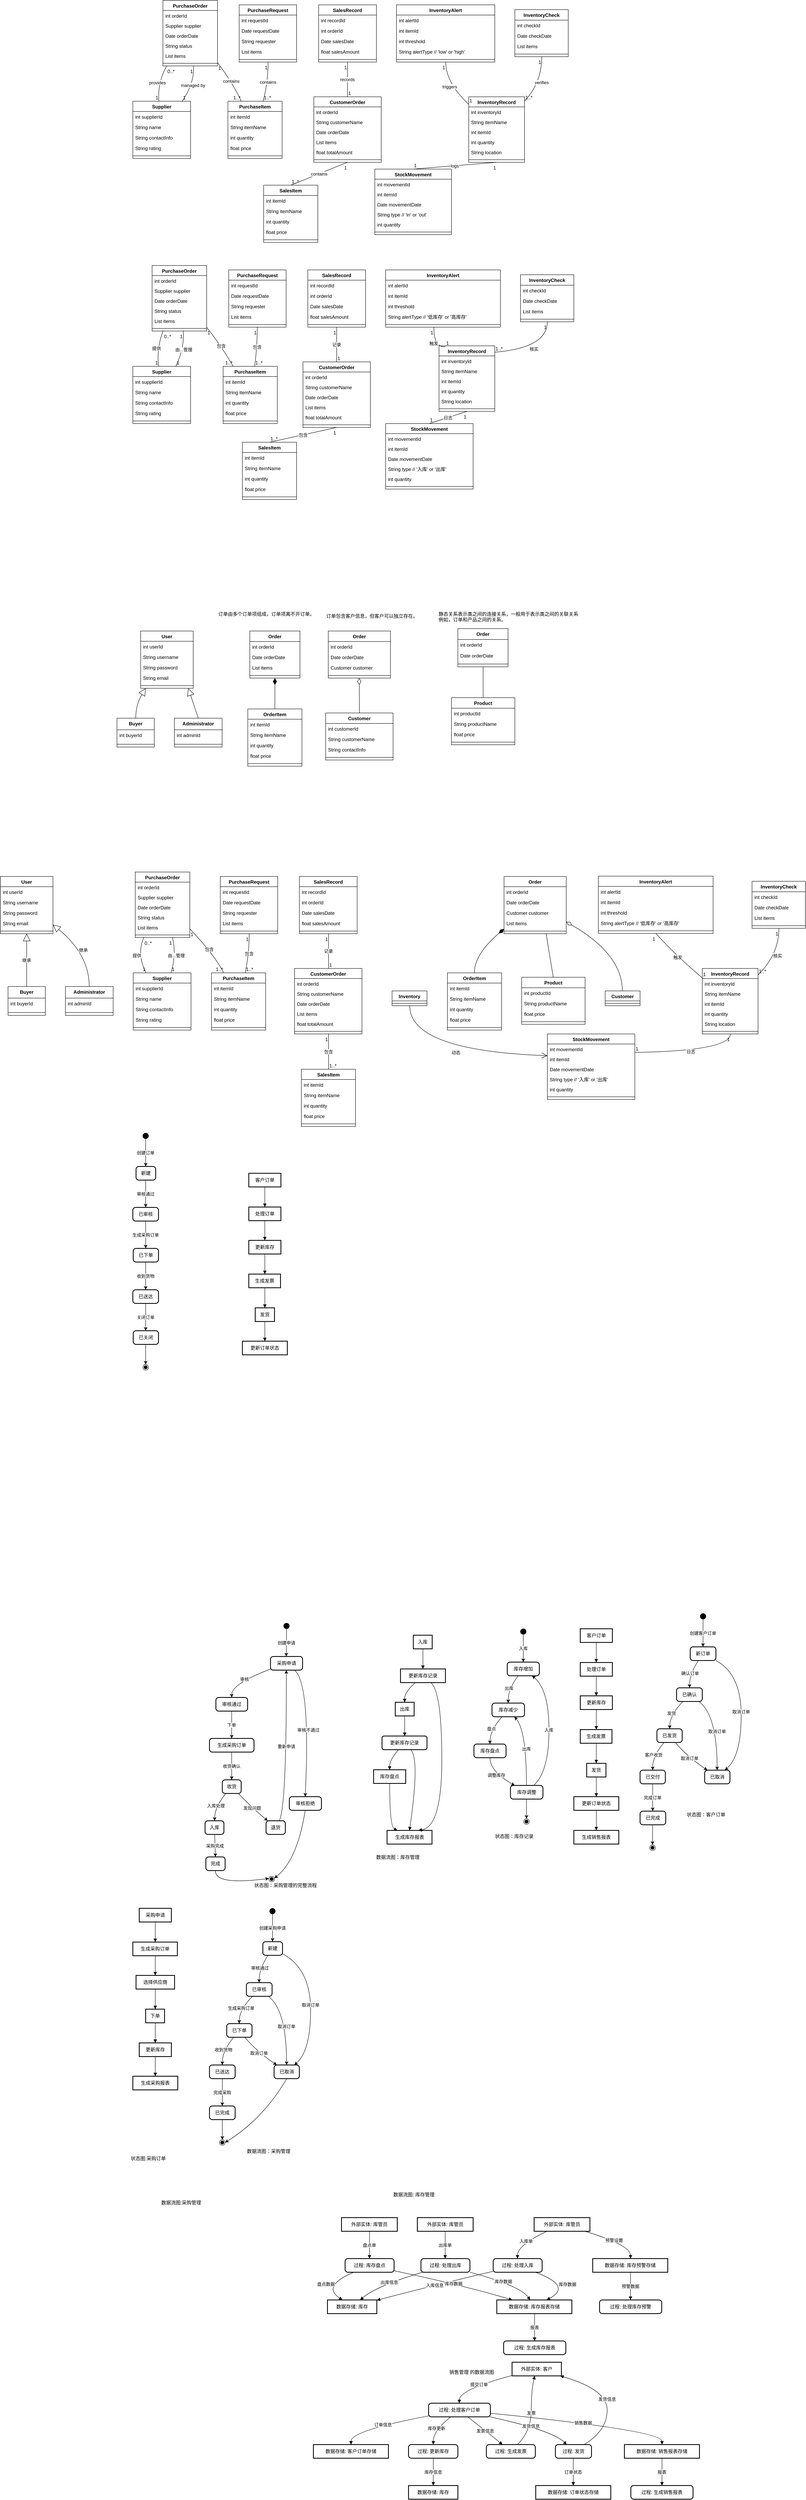 <mxfile version="24.5.2" type="github">
  <diagram name="第 1 页" id="7GVY9KdKBH8d_aPChWpm">
    <mxGraphModel dx="1789" dy="808" grid="1" gridSize="10" guides="1" tooltips="1" connect="1" arrows="1" fold="1" page="1" pageScale="1" pageWidth="827" pageHeight="1169" math="0" shadow="0">
      <root>
        <mxCell id="0" />
        <mxCell id="1" parent="0" />
        <mxCell id="6k2cFQl_U0j8-4f-Xdvm-1" value="PurchaseRequest" style="swimlane;fontStyle=1;align=center;verticalAlign=top;childLayout=stackLayout;horizontal=1;startSize=25.515;horizontalStack=0;resizeParent=1;resizeParentMax=0;resizeLast=0;collapsible=0;marginBottom=0;" vertex="1" parent="1">
          <mxGeometry x="285" y="31" width="143" height="142.515" as="geometry" />
        </mxCell>
        <mxCell id="6k2cFQl_U0j8-4f-Xdvm-2" value="int requestId" style="text;strokeColor=none;fillColor=none;align=left;verticalAlign=top;spacingLeft=4;spacingRight=4;overflow=hidden;rotatable=0;points=[[0,0.5],[1,0.5]];portConstraint=eastwest;" vertex="1" parent="6k2cFQl_U0j8-4f-Xdvm-1">
          <mxGeometry y="25.515" width="143" height="26" as="geometry" />
        </mxCell>
        <mxCell id="6k2cFQl_U0j8-4f-Xdvm-3" value="Date requestDate" style="text;strokeColor=none;fillColor=none;align=left;verticalAlign=top;spacingLeft=4;spacingRight=4;overflow=hidden;rotatable=0;points=[[0,0.5],[1,0.5]];portConstraint=eastwest;" vertex="1" parent="6k2cFQl_U0j8-4f-Xdvm-1">
          <mxGeometry y="51.515" width="143" height="26" as="geometry" />
        </mxCell>
        <mxCell id="6k2cFQl_U0j8-4f-Xdvm-4" value="String requester" style="text;strokeColor=none;fillColor=none;align=left;verticalAlign=top;spacingLeft=4;spacingRight=4;overflow=hidden;rotatable=0;points=[[0,0.5],[1,0.5]];portConstraint=eastwest;" vertex="1" parent="6k2cFQl_U0j8-4f-Xdvm-1">
          <mxGeometry y="77.515" width="143" height="26" as="geometry" />
        </mxCell>
        <mxCell id="6k2cFQl_U0j8-4f-Xdvm-5" value="List items" style="text;strokeColor=none;fillColor=none;align=left;verticalAlign=top;spacingLeft=4;spacingRight=4;overflow=hidden;rotatable=0;points=[[0,0.5],[1,0.5]];portConstraint=eastwest;" vertex="1" parent="6k2cFQl_U0j8-4f-Xdvm-1">
          <mxGeometry y="103.515" width="143" height="26" as="geometry" />
        </mxCell>
        <mxCell id="6k2cFQl_U0j8-4f-Xdvm-6" style="line;strokeWidth=1;fillColor=none;align=left;verticalAlign=middle;spacingTop=-1;spacingLeft=3;spacingRight=3;rotatable=0;labelPosition=right;points=[];portConstraint=eastwest;strokeColor=inherit;" vertex="1" parent="6k2cFQl_U0j8-4f-Xdvm-1">
          <mxGeometry y="129.515" width="143" height="13" as="geometry" />
        </mxCell>
        <mxCell id="6k2cFQl_U0j8-4f-Xdvm-7" value="PurchaseOrder" style="swimlane;fontStyle=1;align=center;verticalAlign=top;childLayout=stackLayout;horizontal=1;startSize=25.077;horizontalStack=0;resizeParent=1;resizeParentMax=0;resizeLast=0;collapsible=0;marginBottom=0;" vertex="1" parent="1">
          <mxGeometry x="95" y="20" width="136" height="163.077" as="geometry" />
        </mxCell>
        <mxCell id="6k2cFQl_U0j8-4f-Xdvm-8" value="int orderId" style="text;strokeColor=none;fillColor=none;align=left;verticalAlign=top;spacingLeft=4;spacingRight=4;overflow=hidden;rotatable=0;points=[[0,0.5],[1,0.5]];portConstraint=eastwest;" vertex="1" parent="6k2cFQl_U0j8-4f-Xdvm-7">
          <mxGeometry y="25.077" width="136" height="25" as="geometry" />
        </mxCell>
        <mxCell id="6k2cFQl_U0j8-4f-Xdvm-9" value="Supplier supplier" style="text;strokeColor=none;fillColor=none;align=left;verticalAlign=top;spacingLeft=4;spacingRight=4;overflow=hidden;rotatable=0;points=[[0,0.5],[1,0.5]];portConstraint=eastwest;" vertex="1" parent="6k2cFQl_U0j8-4f-Xdvm-7">
          <mxGeometry y="50.077" width="136" height="25" as="geometry" />
        </mxCell>
        <mxCell id="6k2cFQl_U0j8-4f-Xdvm-10" value="Date orderDate" style="text;strokeColor=none;fillColor=none;align=left;verticalAlign=top;spacingLeft=4;spacingRight=4;overflow=hidden;rotatable=0;points=[[0,0.5],[1,0.5]];portConstraint=eastwest;" vertex="1" parent="6k2cFQl_U0j8-4f-Xdvm-7">
          <mxGeometry y="75.077" width="136" height="25" as="geometry" />
        </mxCell>
        <mxCell id="6k2cFQl_U0j8-4f-Xdvm-11" value="String status" style="text;strokeColor=none;fillColor=none;align=left;verticalAlign=top;spacingLeft=4;spacingRight=4;overflow=hidden;rotatable=0;points=[[0,0.5],[1,0.5]];portConstraint=eastwest;" vertex="1" parent="6k2cFQl_U0j8-4f-Xdvm-7">
          <mxGeometry y="100.077" width="136" height="25" as="geometry" />
        </mxCell>
        <mxCell id="6k2cFQl_U0j8-4f-Xdvm-12" value="List items" style="text;strokeColor=none;fillColor=none;align=left;verticalAlign=top;spacingLeft=4;spacingRight=4;overflow=hidden;rotatable=0;points=[[0,0.5],[1,0.5]];portConstraint=eastwest;" vertex="1" parent="6k2cFQl_U0j8-4f-Xdvm-7">
          <mxGeometry y="125.077" width="136" height="25" as="geometry" />
        </mxCell>
        <mxCell id="6k2cFQl_U0j8-4f-Xdvm-13" style="line;strokeWidth=1;fillColor=none;align=left;verticalAlign=middle;spacingTop=-1;spacingLeft=3;spacingRight=3;rotatable=0;labelPosition=right;points=[];portConstraint=eastwest;strokeColor=inherit;" vertex="1" parent="6k2cFQl_U0j8-4f-Xdvm-7">
          <mxGeometry y="150.077" width="136" height="13" as="geometry" />
        </mxCell>
        <mxCell id="6k2cFQl_U0j8-4f-Xdvm-14" value="Supplier" style="swimlane;fontStyle=1;align=center;verticalAlign=top;childLayout=stackLayout;horizontal=1;startSize=25.515;horizontalStack=0;resizeParent=1;resizeParentMax=0;resizeLast=0;collapsible=0;marginBottom=0;" vertex="1" parent="1">
          <mxGeometry x="20" y="271" width="144" height="142.515" as="geometry" />
        </mxCell>
        <mxCell id="6k2cFQl_U0j8-4f-Xdvm-15" value="int supplierId" style="text;strokeColor=none;fillColor=none;align=left;verticalAlign=top;spacingLeft=4;spacingRight=4;overflow=hidden;rotatable=0;points=[[0,0.5],[1,0.5]];portConstraint=eastwest;" vertex="1" parent="6k2cFQl_U0j8-4f-Xdvm-14">
          <mxGeometry y="25.515" width="144" height="26" as="geometry" />
        </mxCell>
        <mxCell id="6k2cFQl_U0j8-4f-Xdvm-16" value="String name" style="text;strokeColor=none;fillColor=none;align=left;verticalAlign=top;spacingLeft=4;spacingRight=4;overflow=hidden;rotatable=0;points=[[0,0.5],[1,0.5]];portConstraint=eastwest;" vertex="1" parent="6k2cFQl_U0j8-4f-Xdvm-14">
          <mxGeometry y="51.515" width="144" height="26" as="geometry" />
        </mxCell>
        <mxCell id="6k2cFQl_U0j8-4f-Xdvm-17" value="String contactInfo" style="text;strokeColor=none;fillColor=none;align=left;verticalAlign=top;spacingLeft=4;spacingRight=4;overflow=hidden;rotatable=0;points=[[0,0.5],[1,0.5]];portConstraint=eastwest;" vertex="1" parent="6k2cFQl_U0j8-4f-Xdvm-14">
          <mxGeometry y="77.515" width="144" height="26" as="geometry" />
        </mxCell>
        <mxCell id="6k2cFQl_U0j8-4f-Xdvm-18" value="String rating" style="text;strokeColor=none;fillColor=none;align=left;verticalAlign=top;spacingLeft=4;spacingRight=4;overflow=hidden;rotatable=0;points=[[0,0.5],[1,0.5]];portConstraint=eastwest;" vertex="1" parent="6k2cFQl_U0j8-4f-Xdvm-14">
          <mxGeometry y="103.515" width="144" height="26" as="geometry" />
        </mxCell>
        <mxCell id="6k2cFQl_U0j8-4f-Xdvm-19" style="line;strokeWidth=1;fillColor=none;align=left;verticalAlign=middle;spacingTop=-1;spacingLeft=3;spacingRight=3;rotatable=0;labelPosition=right;points=[];portConstraint=eastwest;strokeColor=inherit;" vertex="1" parent="6k2cFQl_U0j8-4f-Xdvm-14">
          <mxGeometry y="129.515" width="144" height="13" as="geometry" />
        </mxCell>
        <mxCell id="6k2cFQl_U0j8-4f-Xdvm-20" value="PurchaseItem" style="swimlane;fontStyle=1;align=center;verticalAlign=top;childLayout=stackLayout;horizontal=1;startSize=25.515;horizontalStack=0;resizeParent=1;resizeParentMax=0;resizeLast=0;collapsible=0;marginBottom=0;" vertex="1" parent="1">
          <mxGeometry x="257" y="271" width="135" height="142.515" as="geometry" />
        </mxCell>
        <mxCell id="6k2cFQl_U0j8-4f-Xdvm-21" value="int itemId" style="text;strokeColor=none;fillColor=none;align=left;verticalAlign=top;spacingLeft=4;spacingRight=4;overflow=hidden;rotatable=0;points=[[0,0.5],[1,0.5]];portConstraint=eastwest;" vertex="1" parent="6k2cFQl_U0j8-4f-Xdvm-20">
          <mxGeometry y="25.515" width="135" height="26" as="geometry" />
        </mxCell>
        <mxCell id="6k2cFQl_U0j8-4f-Xdvm-22" value="String itemName" style="text;strokeColor=none;fillColor=none;align=left;verticalAlign=top;spacingLeft=4;spacingRight=4;overflow=hidden;rotatable=0;points=[[0,0.5],[1,0.5]];portConstraint=eastwest;" vertex="1" parent="6k2cFQl_U0j8-4f-Xdvm-20">
          <mxGeometry y="51.515" width="135" height="26" as="geometry" />
        </mxCell>
        <mxCell id="6k2cFQl_U0j8-4f-Xdvm-23" value="int quantity" style="text;strokeColor=none;fillColor=none;align=left;verticalAlign=top;spacingLeft=4;spacingRight=4;overflow=hidden;rotatable=0;points=[[0,0.5],[1,0.5]];portConstraint=eastwest;" vertex="1" parent="6k2cFQl_U0j8-4f-Xdvm-20">
          <mxGeometry y="77.515" width="135" height="26" as="geometry" />
        </mxCell>
        <mxCell id="6k2cFQl_U0j8-4f-Xdvm-24" value="float price" style="text;strokeColor=none;fillColor=none;align=left;verticalAlign=top;spacingLeft=4;spacingRight=4;overflow=hidden;rotatable=0;points=[[0,0.5],[1,0.5]];portConstraint=eastwest;" vertex="1" parent="6k2cFQl_U0j8-4f-Xdvm-20">
          <mxGeometry y="103.515" width="135" height="26" as="geometry" />
        </mxCell>
        <mxCell id="6k2cFQl_U0j8-4f-Xdvm-25" style="line;strokeWidth=1;fillColor=none;align=left;verticalAlign=middle;spacingTop=-1;spacingLeft=3;spacingRight=3;rotatable=0;labelPosition=right;points=[];portConstraint=eastwest;strokeColor=inherit;" vertex="1" parent="6k2cFQl_U0j8-4f-Xdvm-20">
          <mxGeometry y="129.515" width="135" height="13" as="geometry" />
        </mxCell>
        <mxCell id="6k2cFQl_U0j8-4f-Xdvm-26" value="CustomerOrder" style="swimlane;fontStyle=1;align=center;verticalAlign=top;childLayout=stackLayout;horizontal=1;startSize=25.077;horizontalStack=0;resizeParent=1;resizeParentMax=0;resizeLast=0;collapsible=0;marginBottom=0;" vertex="1" parent="1">
          <mxGeometry x="471" y="260" width="168" height="163.077" as="geometry" />
        </mxCell>
        <mxCell id="6k2cFQl_U0j8-4f-Xdvm-27" value="int orderId" style="text;strokeColor=none;fillColor=none;align=left;verticalAlign=top;spacingLeft=4;spacingRight=4;overflow=hidden;rotatable=0;points=[[0,0.5],[1,0.5]];portConstraint=eastwest;" vertex="1" parent="6k2cFQl_U0j8-4f-Xdvm-26">
          <mxGeometry y="25.077" width="168" height="25" as="geometry" />
        </mxCell>
        <mxCell id="6k2cFQl_U0j8-4f-Xdvm-28" value="String customerName" style="text;strokeColor=none;fillColor=none;align=left;verticalAlign=top;spacingLeft=4;spacingRight=4;overflow=hidden;rotatable=0;points=[[0,0.5],[1,0.5]];portConstraint=eastwest;" vertex="1" parent="6k2cFQl_U0j8-4f-Xdvm-26">
          <mxGeometry y="50.077" width="168" height="25" as="geometry" />
        </mxCell>
        <mxCell id="6k2cFQl_U0j8-4f-Xdvm-29" value="Date orderDate" style="text;strokeColor=none;fillColor=none;align=left;verticalAlign=top;spacingLeft=4;spacingRight=4;overflow=hidden;rotatable=0;points=[[0,0.5],[1,0.5]];portConstraint=eastwest;" vertex="1" parent="6k2cFQl_U0j8-4f-Xdvm-26">
          <mxGeometry y="75.077" width="168" height="25" as="geometry" />
        </mxCell>
        <mxCell id="6k2cFQl_U0j8-4f-Xdvm-30" value="List items" style="text;strokeColor=none;fillColor=none;align=left;verticalAlign=top;spacingLeft=4;spacingRight=4;overflow=hidden;rotatable=0;points=[[0,0.5],[1,0.5]];portConstraint=eastwest;" vertex="1" parent="6k2cFQl_U0j8-4f-Xdvm-26">
          <mxGeometry y="100.077" width="168" height="25" as="geometry" />
        </mxCell>
        <mxCell id="6k2cFQl_U0j8-4f-Xdvm-31" value="float totalAmount" style="text;strokeColor=none;fillColor=none;align=left;verticalAlign=top;spacingLeft=4;spacingRight=4;overflow=hidden;rotatable=0;points=[[0,0.5],[1,0.5]];portConstraint=eastwest;" vertex="1" parent="6k2cFQl_U0j8-4f-Xdvm-26">
          <mxGeometry y="125.077" width="168" height="25" as="geometry" />
        </mxCell>
        <mxCell id="6k2cFQl_U0j8-4f-Xdvm-32" style="line;strokeWidth=1;fillColor=none;align=left;verticalAlign=middle;spacingTop=-1;spacingLeft=3;spacingRight=3;rotatable=0;labelPosition=right;points=[];portConstraint=eastwest;strokeColor=inherit;" vertex="1" parent="6k2cFQl_U0j8-4f-Xdvm-26">
          <mxGeometry y="150.077" width="168" height="13" as="geometry" />
        </mxCell>
        <mxCell id="6k2cFQl_U0j8-4f-Xdvm-33" value="SalesRecord" style="swimlane;fontStyle=1;align=center;verticalAlign=top;childLayout=stackLayout;horizontal=1;startSize=25.515;horizontalStack=0;resizeParent=1;resizeParentMax=0;resizeLast=0;collapsible=0;marginBottom=0;" vertex="1" parent="1">
          <mxGeometry x="483" y="31" width="144" height="142.515" as="geometry" />
        </mxCell>
        <mxCell id="6k2cFQl_U0j8-4f-Xdvm-34" value="int recordId" style="text;strokeColor=none;fillColor=none;align=left;verticalAlign=top;spacingLeft=4;spacingRight=4;overflow=hidden;rotatable=0;points=[[0,0.5],[1,0.5]];portConstraint=eastwest;" vertex="1" parent="6k2cFQl_U0j8-4f-Xdvm-33">
          <mxGeometry y="25.515" width="144" height="26" as="geometry" />
        </mxCell>
        <mxCell id="6k2cFQl_U0j8-4f-Xdvm-35" value="int orderId" style="text;strokeColor=none;fillColor=none;align=left;verticalAlign=top;spacingLeft=4;spacingRight=4;overflow=hidden;rotatable=0;points=[[0,0.5],[1,0.5]];portConstraint=eastwest;" vertex="1" parent="6k2cFQl_U0j8-4f-Xdvm-33">
          <mxGeometry y="51.515" width="144" height="26" as="geometry" />
        </mxCell>
        <mxCell id="6k2cFQl_U0j8-4f-Xdvm-36" value="Date salesDate" style="text;strokeColor=none;fillColor=none;align=left;verticalAlign=top;spacingLeft=4;spacingRight=4;overflow=hidden;rotatable=0;points=[[0,0.5],[1,0.5]];portConstraint=eastwest;" vertex="1" parent="6k2cFQl_U0j8-4f-Xdvm-33">
          <mxGeometry y="77.515" width="144" height="26" as="geometry" />
        </mxCell>
        <mxCell id="6k2cFQl_U0j8-4f-Xdvm-37" value="float salesAmount" style="text;strokeColor=none;fillColor=none;align=left;verticalAlign=top;spacingLeft=4;spacingRight=4;overflow=hidden;rotatable=0;points=[[0,0.5],[1,0.5]];portConstraint=eastwest;" vertex="1" parent="6k2cFQl_U0j8-4f-Xdvm-33">
          <mxGeometry y="103.515" width="144" height="26" as="geometry" />
        </mxCell>
        <mxCell id="6k2cFQl_U0j8-4f-Xdvm-38" style="line;strokeWidth=1;fillColor=none;align=left;verticalAlign=middle;spacingTop=-1;spacingLeft=3;spacingRight=3;rotatable=0;labelPosition=right;points=[];portConstraint=eastwest;strokeColor=inherit;" vertex="1" parent="6k2cFQl_U0j8-4f-Xdvm-33">
          <mxGeometry y="129.515" width="144" height="13" as="geometry" />
        </mxCell>
        <mxCell id="6k2cFQl_U0j8-4f-Xdvm-39" value="SalesItem" style="swimlane;fontStyle=1;align=center;verticalAlign=top;childLayout=stackLayout;horizontal=1;startSize=25.515;horizontalStack=0;resizeParent=1;resizeParentMax=0;resizeLast=0;collapsible=0;marginBottom=0;" vertex="1" parent="1">
          <mxGeometry x="346" y="480" width="135" height="142.515" as="geometry" />
        </mxCell>
        <mxCell id="6k2cFQl_U0j8-4f-Xdvm-40" value="int itemId" style="text;strokeColor=none;fillColor=none;align=left;verticalAlign=top;spacingLeft=4;spacingRight=4;overflow=hidden;rotatable=0;points=[[0,0.5],[1,0.5]];portConstraint=eastwest;" vertex="1" parent="6k2cFQl_U0j8-4f-Xdvm-39">
          <mxGeometry y="25.515" width="135" height="26" as="geometry" />
        </mxCell>
        <mxCell id="6k2cFQl_U0j8-4f-Xdvm-41" value="String itemName" style="text;strokeColor=none;fillColor=none;align=left;verticalAlign=top;spacingLeft=4;spacingRight=4;overflow=hidden;rotatable=0;points=[[0,0.5],[1,0.5]];portConstraint=eastwest;" vertex="1" parent="6k2cFQl_U0j8-4f-Xdvm-39">
          <mxGeometry y="51.515" width="135" height="26" as="geometry" />
        </mxCell>
        <mxCell id="6k2cFQl_U0j8-4f-Xdvm-42" value="int quantity" style="text;strokeColor=none;fillColor=none;align=left;verticalAlign=top;spacingLeft=4;spacingRight=4;overflow=hidden;rotatable=0;points=[[0,0.5],[1,0.5]];portConstraint=eastwest;" vertex="1" parent="6k2cFQl_U0j8-4f-Xdvm-39">
          <mxGeometry y="77.515" width="135" height="26" as="geometry" />
        </mxCell>
        <mxCell id="6k2cFQl_U0j8-4f-Xdvm-43" value="float price" style="text;strokeColor=none;fillColor=none;align=left;verticalAlign=top;spacingLeft=4;spacingRight=4;overflow=hidden;rotatable=0;points=[[0,0.5],[1,0.5]];portConstraint=eastwest;" vertex="1" parent="6k2cFQl_U0j8-4f-Xdvm-39">
          <mxGeometry y="103.515" width="135" height="26" as="geometry" />
        </mxCell>
        <mxCell id="6k2cFQl_U0j8-4f-Xdvm-44" style="line;strokeWidth=1;fillColor=none;align=left;verticalAlign=middle;spacingTop=-1;spacingLeft=3;spacingRight=3;rotatable=0;labelPosition=right;points=[];portConstraint=eastwest;strokeColor=inherit;" vertex="1" parent="6k2cFQl_U0j8-4f-Xdvm-39">
          <mxGeometry y="129.515" width="135" height="13" as="geometry" />
        </mxCell>
        <mxCell id="6k2cFQl_U0j8-4f-Xdvm-45" value="InventoryRecord" style="swimlane;fontStyle=1;align=center;verticalAlign=top;childLayout=stackLayout;horizontal=1;startSize=25.077;horizontalStack=0;resizeParent=1;resizeParentMax=0;resizeLast=0;collapsible=0;marginBottom=0;" vertex="1" parent="1">
          <mxGeometry x="857" y="260" width="139" height="163.077" as="geometry" />
        </mxCell>
        <mxCell id="6k2cFQl_U0j8-4f-Xdvm-46" value="int inventoryId" style="text;strokeColor=none;fillColor=none;align=left;verticalAlign=top;spacingLeft=4;spacingRight=4;overflow=hidden;rotatable=0;points=[[0,0.5],[1,0.5]];portConstraint=eastwest;" vertex="1" parent="6k2cFQl_U0j8-4f-Xdvm-45">
          <mxGeometry y="25.077" width="139" height="25" as="geometry" />
        </mxCell>
        <mxCell id="6k2cFQl_U0j8-4f-Xdvm-47" value="String itemName" style="text;strokeColor=none;fillColor=none;align=left;verticalAlign=top;spacingLeft=4;spacingRight=4;overflow=hidden;rotatable=0;points=[[0,0.5],[1,0.5]];portConstraint=eastwest;" vertex="1" parent="6k2cFQl_U0j8-4f-Xdvm-45">
          <mxGeometry y="50.077" width="139" height="25" as="geometry" />
        </mxCell>
        <mxCell id="6k2cFQl_U0j8-4f-Xdvm-48" value="int itemId" style="text;strokeColor=none;fillColor=none;align=left;verticalAlign=top;spacingLeft=4;spacingRight=4;overflow=hidden;rotatable=0;points=[[0,0.5],[1,0.5]];portConstraint=eastwest;" vertex="1" parent="6k2cFQl_U0j8-4f-Xdvm-45">
          <mxGeometry y="75.077" width="139" height="25" as="geometry" />
        </mxCell>
        <mxCell id="6k2cFQl_U0j8-4f-Xdvm-49" value="int quantity" style="text;strokeColor=none;fillColor=none;align=left;verticalAlign=top;spacingLeft=4;spacingRight=4;overflow=hidden;rotatable=0;points=[[0,0.5],[1,0.5]];portConstraint=eastwest;" vertex="1" parent="6k2cFQl_U0j8-4f-Xdvm-45">
          <mxGeometry y="100.077" width="139" height="25" as="geometry" />
        </mxCell>
        <mxCell id="6k2cFQl_U0j8-4f-Xdvm-50" value="String location" style="text;strokeColor=none;fillColor=none;align=left;verticalAlign=top;spacingLeft=4;spacingRight=4;overflow=hidden;rotatable=0;points=[[0,0.5],[1,0.5]];portConstraint=eastwest;" vertex="1" parent="6k2cFQl_U0j8-4f-Xdvm-45">
          <mxGeometry y="125.077" width="139" height="25" as="geometry" />
        </mxCell>
        <mxCell id="6k2cFQl_U0j8-4f-Xdvm-51" style="line;strokeWidth=1;fillColor=none;align=left;verticalAlign=middle;spacingTop=-1;spacingLeft=3;spacingRight=3;rotatable=0;labelPosition=right;points=[];portConstraint=eastwest;strokeColor=inherit;" vertex="1" parent="6k2cFQl_U0j8-4f-Xdvm-45">
          <mxGeometry y="150.077" width="139" height="13" as="geometry" />
        </mxCell>
        <mxCell id="6k2cFQl_U0j8-4f-Xdvm-52" value="StockMovement" style="swimlane;fontStyle=1;align=center;verticalAlign=top;childLayout=stackLayout;horizontal=1;startSize=25.077;horizontalStack=0;resizeParent=1;resizeParentMax=0;resizeLast=0;collapsible=0;marginBottom=0;" vertex="1" parent="1">
          <mxGeometry x="623" y="440" width="191" height="163.077" as="geometry" />
        </mxCell>
        <mxCell id="6k2cFQl_U0j8-4f-Xdvm-53" value="int movementId" style="text;strokeColor=none;fillColor=none;align=left;verticalAlign=top;spacingLeft=4;spacingRight=4;overflow=hidden;rotatable=0;points=[[0,0.5],[1,0.5]];portConstraint=eastwest;" vertex="1" parent="6k2cFQl_U0j8-4f-Xdvm-52">
          <mxGeometry y="25.077" width="191" height="25" as="geometry" />
        </mxCell>
        <mxCell id="6k2cFQl_U0j8-4f-Xdvm-54" value="int itemId" style="text;strokeColor=none;fillColor=none;align=left;verticalAlign=top;spacingLeft=4;spacingRight=4;overflow=hidden;rotatable=0;points=[[0,0.5],[1,0.5]];portConstraint=eastwest;" vertex="1" parent="6k2cFQl_U0j8-4f-Xdvm-52">
          <mxGeometry y="50.077" width="191" height="25" as="geometry" />
        </mxCell>
        <mxCell id="6k2cFQl_U0j8-4f-Xdvm-55" value="Date movementDate" style="text;strokeColor=none;fillColor=none;align=left;verticalAlign=top;spacingLeft=4;spacingRight=4;overflow=hidden;rotatable=0;points=[[0,0.5],[1,0.5]];portConstraint=eastwest;" vertex="1" parent="6k2cFQl_U0j8-4f-Xdvm-52">
          <mxGeometry y="75.077" width="191" height="25" as="geometry" />
        </mxCell>
        <mxCell id="6k2cFQl_U0j8-4f-Xdvm-56" value="String type // &#39;in&#39; or &#39;out&#39;" style="text;strokeColor=none;fillColor=none;align=left;verticalAlign=top;spacingLeft=4;spacingRight=4;overflow=hidden;rotatable=0;points=[[0,0.5],[1,0.5]];portConstraint=eastwest;" vertex="1" parent="6k2cFQl_U0j8-4f-Xdvm-52">
          <mxGeometry y="100.077" width="191" height="25" as="geometry" />
        </mxCell>
        <mxCell id="6k2cFQl_U0j8-4f-Xdvm-57" value="int quantity" style="text;strokeColor=none;fillColor=none;align=left;verticalAlign=top;spacingLeft=4;spacingRight=4;overflow=hidden;rotatable=0;points=[[0,0.5],[1,0.5]];portConstraint=eastwest;" vertex="1" parent="6k2cFQl_U0j8-4f-Xdvm-52">
          <mxGeometry y="125.077" width="191" height="25" as="geometry" />
        </mxCell>
        <mxCell id="6k2cFQl_U0j8-4f-Xdvm-58" style="line;strokeWidth=1;fillColor=none;align=left;verticalAlign=middle;spacingTop=-1;spacingLeft=3;spacingRight=3;rotatable=0;labelPosition=right;points=[];portConstraint=eastwest;strokeColor=inherit;" vertex="1" parent="6k2cFQl_U0j8-4f-Xdvm-52">
          <mxGeometry y="150.077" width="191" height="13" as="geometry" />
        </mxCell>
        <mxCell id="6k2cFQl_U0j8-4f-Xdvm-59" value="InventoryCheck" style="swimlane;fontStyle=1;align=center;verticalAlign=top;childLayout=stackLayout;horizontal=1;startSize=26.148;horizontalStack=0;resizeParent=1;resizeParentMax=0;resizeLast=0;collapsible=0;marginBottom=0;" vertex="1" parent="1">
          <mxGeometry x="972" y="43" width="133" height="117.148" as="geometry" />
        </mxCell>
        <mxCell id="6k2cFQl_U0j8-4f-Xdvm-60" value="int checkId" style="text;strokeColor=none;fillColor=none;align=left;verticalAlign=top;spacingLeft=4;spacingRight=4;overflow=hidden;rotatable=0;points=[[0,0.5],[1,0.5]];portConstraint=eastwest;" vertex="1" parent="6k2cFQl_U0j8-4f-Xdvm-59">
          <mxGeometry y="26.148" width="133" height="26" as="geometry" />
        </mxCell>
        <mxCell id="6k2cFQl_U0j8-4f-Xdvm-61" value="Date checkDate" style="text;strokeColor=none;fillColor=none;align=left;verticalAlign=top;spacingLeft=4;spacingRight=4;overflow=hidden;rotatable=0;points=[[0,0.5],[1,0.5]];portConstraint=eastwest;" vertex="1" parent="6k2cFQl_U0j8-4f-Xdvm-59">
          <mxGeometry y="52.148" width="133" height="26" as="geometry" />
        </mxCell>
        <mxCell id="6k2cFQl_U0j8-4f-Xdvm-62" value="List items" style="text;strokeColor=none;fillColor=none;align=left;verticalAlign=top;spacingLeft=4;spacingRight=4;overflow=hidden;rotatable=0;points=[[0,0.5],[1,0.5]];portConstraint=eastwest;" vertex="1" parent="6k2cFQl_U0j8-4f-Xdvm-59">
          <mxGeometry y="78.148" width="133" height="26" as="geometry" />
        </mxCell>
        <mxCell id="6k2cFQl_U0j8-4f-Xdvm-63" style="line;strokeWidth=1;fillColor=none;align=left;verticalAlign=middle;spacingTop=-1;spacingLeft=3;spacingRight=3;rotatable=0;labelPosition=right;points=[];portConstraint=eastwest;strokeColor=inherit;" vertex="1" parent="6k2cFQl_U0j8-4f-Xdvm-59">
          <mxGeometry y="104.148" width="133" height="13" as="geometry" />
        </mxCell>
        <mxCell id="6k2cFQl_U0j8-4f-Xdvm-64" value="InventoryAlert" style="swimlane;fontStyle=1;align=center;verticalAlign=top;childLayout=stackLayout;horizontal=1;startSize=25.515;horizontalStack=0;resizeParent=1;resizeParentMax=0;resizeLast=0;collapsible=0;marginBottom=0;" vertex="1" parent="1">
          <mxGeometry x="677" y="31" width="245" height="142.515" as="geometry" />
        </mxCell>
        <mxCell id="6k2cFQl_U0j8-4f-Xdvm-65" value="int alertId" style="text;strokeColor=none;fillColor=none;align=left;verticalAlign=top;spacingLeft=4;spacingRight=4;overflow=hidden;rotatable=0;points=[[0,0.5],[1,0.5]];portConstraint=eastwest;" vertex="1" parent="6k2cFQl_U0j8-4f-Xdvm-64">
          <mxGeometry y="25.515" width="245" height="26" as="geometry" />
        </mxCell>
        <mxCell id="6k2cFQl_U0j8-4f-Xdvm-66" value="int itemId" style="text;strokeColor=none;fillColor=none;align=left;verticalAlign=top;spacingLeft=4;spacingRight=4;overflow=hidden;rotatable=0;points=[[0,0.5],[1,0.5]];portConstraint=eastwest;" vertex="1" parent="6k2cFQl_U0j8-4f-Xdvm-64">
          <mxGeometry y="51.515" width="245" height="26" as="geometry" />
        </mxCell>
        <mxCell id="6k2cFQl_U0j8-4f-Xdvm-67" value="int threshold" style="text;strokeColor=none;fillColor=none;align=left;verticalAlign=top;spacingLeft=4;spacingRight=4;overflow=hidden;rotatable=0;points=[[0,0.5],[1,0.5]];portConstraint=eastwest;" vertex="1" parent="6k2cFQl_U0j8-4f-Xdvm-64">
          <mxGeometry y="77.515" width="245" height="26" as="geometry" />
        </mxCell>
        <mxCell id="6k2cFQl_U0j8-4f-Xdvm-68" value="String alertType // &#39;low&#39; or &#39;high&#39;" style="text;strokeColor=none;fillColor=none;align=left;verticalAlign=top;spacingLeft=4;spacingRight=4;overflow=hidden;rotatable=0;points=[[0,0.5],[1,0.5]];portConstraint=eastwest;" vertex="1" parent="6k2cFQl_U0j8-4f-Xdvm-64">
          <mxGeometry y="103.515" width="245" height="26" as="geometry" />
        </mxCell>
        <mxCell id="6k2cFQl_U0j8-4f-Xdvm-69" style="line;strokeWidth=1;fillColor=none;align=left;verticalAlign=middle;spacingTop=-1;spacingLeft=3;spacingRight=3;rotatable=0;labelPosition=right;points=[];portConstraint=eastwest;strokeColor=inherit;" vertex="1" parent="6k2cFQl_U0j8-4f-Xdvm-64">
          <mxGeometry y="129.515" width="245" height="13" as="geometry" />
        </mxCell>
        <mxCell id="6k2cFQl_U0j8-4f-Xdvm-70" value="contains" style="curved=1;startArrow=none;endArrow=none;exitX=0.504;exitY=1.005;entryX=0.649;entryY=1.289e-8;rounded=0;" edge="1" parent="1" source="6k2cFQl_U0j8-4f-Xdvm-1" target="6k2cFQl_U0j8-4f-Xdvm-20">
          <mxGeometry relative="1" as="geometry">
            <Array as="points">
              <mxPoint x="357" y="225" />
            </Array>
          </mxGeometry>
        </mxCell>
        <mxCell id="6k2cFQl_U0j8-4f-Xdvm-71" value="1" style="edgeLabel;resizable=0;labelBackgroundColor=none;fontSize=12;align=right;verticalAlign=top;" vertex="1" parent="6k2cFQl_U0j8-4f-Xdvm-70">
          <mxGeometry x="-1" relative="1" as="geometry" />
        </mxCell>
        <mxCell id="6k2cFQl_U0j8-4f-Xdvm-72" value="1..*" style="edgeLabel;resizable=0;labelBackgroundColor=none;fontSize=12;align=left;verticalAlign=bottom;" vertex="1" parent="6k2cFQl_U0j8-4f-Xdvm-70">
          <mxGeometry x="1" relative="1" as="geometry" />
        </mxCell>
        <mxCell id="6k2cFQl_U0j8-4f-Xdvm-73" value="managed by" style="curved=1;startArrow=none;endArrow=none;exitX=0.56;exitY=1;entryX=0.854;entryY=1.289e-8;rounded=0;" edge="1" parent="1" source="6k2cFQl_U0j8-4f-Xdvm-7" target="6k2cFQl_U0j8-4f-Xdvm-14">
          <mxGeometry relative="1" as="geometry">
            <Array as="points">
              <mxPoint x="174" y="225" />
            </Array>
          </mxGeometry>
        </mxCell>
        <mxCell id="6k2cFQl_U0j8-4f-Xdvm-74" value="1" style="edgeLabel;resizable=0;labelBackgroundColor=none;fontSize=12;align=right;verticalAlign=top;" vertex="1" parent="6k2cFQl_U0j8-4f-Xdvm-73">
          <mxGeometry x="-1" relative="1" as="geometry" />
        </mxCell>
        <mxCell id="6k2cFQl_U0j8-4f-Xdvm-75" value="1" style="edgeLabel;resizable=0;labelBackgroundColor=none;fontSize=12;align=left;verticalAlign=bottom;" vertex="1" parent="6k2cFQl_U0j8-4f-Xdvm-73">
          <mxGeometry x="1" relative="1" as="geometry" />
        </mxCell>
        <mxCell id="6k2cFQl_U0j8-4f-Xdvm-76" value="contains" style="curved=1;startArrow=none;endArrow=none;exitX=1.003;exitY=0.952;entryX=0.245;entryY=1.289e-8;rounded=0;" edge="1" parent="1" source="6k2cFQl_U0j8-4f-Xdvm-7" target="6k2cFQl_U0j8-4f-Xdvm-20">
          <mxGeometry relative="1" as="geometry">
            <Array as="points">
              <mxPoint x="269" y="225" />
            </Array>
          </mxGeometry>
        </mxCell>
        <mxCell id="6k2cFQl_U0j8-4f-Xdvm-77" value="1" style="edgeLabel;resizable=0;labelBackgroundColor=none;fontSize=12;align=left;verticalAlign=top;" vertex="1" parent="6k2cFQl_U0j8-4f-Xdvm-76">
          <mxGeometry x="-1" relative="1" as="geometry" />
        </mxCell>
        <mxCell id="6k2cFQl_U0j8-4f-Xdvm-78" value="1..*" style="edgeLabel;resizable=0;labelBackgroundColor=none;fontSize=12;align=right;verticalAlign=bottom;" vertex="1" parent="6k2cFQl_U0j8-4f-Xdvm-76">
          <mxGeometry x="1" relative="1" as="geometry" />
        </mxCell>
        <mxCell id="6k2cFQl_U0j8-4f-Xdvm-79" value="provides" style="curved=1;startArrow=none;endArrow=none;exitX=0.451;exitY=1.289e-8;entryX=0.069;entryY=1;rounded=0;" edge="1" parent="1" source="6k2cFQl_U0j8-4f-Xdvm-14" target="6k2cFQl_U0j8-4f-Xdvm-7">
          <mxGeometry relative="1" as="geometry">
            <Array as="points">
              <mxPoint x="81" y="225" />
            </Array>
          </mxGeometry>
        </mxCell>
        <mxCell id="6k2cFQl_U0j8-4f-Xdvm-80" value="1" style="edgeLabel;resizable=0;labelBackgroundColor=none;fontSize=12;align=right;verticalAlign=bottom;" vertex="1" parent="6k2cFQl_U0j8-4f-Xdvm-79">
          <mxGeometry x="-1" relative="1" as="geometry" />
        </mxCell>
        <mxCell id="6k2cFQl_U0j8-4f-Xdvm-81" value="0..*" style="edgeLabel;resizable=0;labelBackgroundColor=none;fontSize=12;align=left;verticalAlign=top;" vertex="1" parent="6k2cFQl_U0j8-4f-Xdvm-79">
          <mxGeometry x="1" relative="1" as="geometry" />
        </mxCell>
        <mxCell id="6k2cFQl_U0j8-4f-Xdvm-82" value="contains" style="curved=1;startArrow=none;endArrow=none;exitX=0.499;exitY=0.998;entryX=0.503;entryY=-0.002;rounded=0;" edge="1" parent="1" source="6k2cFQl_U0j8-4f-Xdvm-26" target="6k2cFQl_U0j8-4f-Xdvm-39">
          <mxGeometry relative="1" as="geometry">
            <Array as="points" />
          </mxGeometry>
        </mxCell>
        <mxCell id="6k2cFQl_U0j8-4f-Xdvm-83" value="1" style="edgeLabel;resizable=0;labelBackgroundColor=none;fontSize=12;align=right;verticalAlign=top;" vertex="1" parent="6k2cFQl_U0j8-4f-Xdvm-82">
          <mxGeometry x="-1" relative="1" as="geometry" />
        </mxCell>
        <mxCell id="6k2cFQl_U0j8-4f-Xdvm-84" value="1..*" style="edgeLabel;resizable=0;labelBackgroundColor=none;fontSize=12;align=left;verticalAlign=bottom;" vertex="1" parent="6k2cFQl_U0j8-4f-Xdvm-82">
          <mxGeometry x="1" relative="1" as="geometry" />
        </mxCell>
        <mxCell id="6k2cFQl_U0j8-4f-Xdvm-85" value="records" style="curved=1;startArrow=none;endArrow=none;exitX=0.499;exitY=1.005;entryX=0.499;entryY=-0.002;rounded=0;" edge="1" parent="1" source="6k2cFQl_U0j8-4f-Xdvm-33" target="6k2cFQl_U0j8-4f-Xdvm-26">
          <mxGeometry relative="1" as="geometry">
            <Array as="points" />
          </mxGeometry>
        </mxCell>
        <mxCell id="6k2cFQl_U0j8-4f-Xdvm-86" value="1" style="edgeLabel;resizable=0;labelBackgroundColor=none;fontSize=12;align=right;verticalAlign=top;" vertex="1" parent="6k2cFQl_U0j8-4f-Xdvm-85">
          <mxGeometry x="-1" relative="1" as="geometry" />
        </mxCell>
        <mxCell id="6k2cFQl_U0j8-4f-Xdvm-87" value="1" style="edgeLabel;resizable=0;labelBackgroundColor=none;fontSize=12;align=left;verticalAlign=bottom;" vertex="1" parent="6k2cFQl_U0j8-4f-Xdvm-85">
          <mxGeometry x="1" relative="1" as="geometry" />
        </mxCell>
        <mxCell id="6k2cFQl_U0j8-4f-Xdvm-88" value="logs" style="curved=1;startArrow=none;endArrow=none;exitX=0.5;exitY=0.998;entryX=0.5;entryY=0.002;rounded=0;" edge="1" parent="1" source="6k2cFQl_U0j8-4f-Xdvm-45" target="6k2cFQl_U0j8-4f-Xdvm-52">
          <mxGeometry relative="1" as="geometry">
            <Array as="points" />
          </mxGeometry>
        </mxCell>
        <mxCell id="6k2cFQl_U0j8-4f-Xdvm-89" value="1" style="edgeLabel;resizable=0;labelBackgroundColor=none;fontSize=12;align=right;verticalAlign=top;" vertex="1" parent="6k2cFQl_U0j8-4f-Xdvm-88">
          <mxGeometry x="-1" relative="1" as="geometry" />
        </mxCell>
        <mxCell id="6k2cFQl_U0j8-4f-Xdvm-90" value="1" style="edgeLabel;resizable=0;labelBackgroundColor=none;fontSize=12;align=left;verticalAlign=bottom;" vertex="1" parent="6k2cFQl_U0j8-4f-Xdvm-88">
          <mxGeometry x="1" relative="1" as="geometry" />
        </mxCell>
        <mxCell id="6k2cFQl_U0j8-4f-Xdvm-91" value="verifies" style="curved=1;startArrow=none;endArrow=none;exitX=0.504;exitY=0.995;entryX=1.001;entryY=0.065;rounded=0;" edge="1" parent="1" source="6k2cFQl_U0j8-4f-Xdvm-59" target="6k2cFQl_U0j8-4f-Xdvm-45">
          <mxGeometry relative="1" as="geometry">
            <Array as="points">
              <mxPoint x="1039" y="225" />
            </Array>
          </mxGeometry>
        </mxCell>
        <mxCell id="6k2cFQl_U0j8-4f-Xdvm-92" value="1" style="edgeLabel;resizable=0;labelBackgroundColor=none;fontSize=12;align=right;verticalAlign=top;" vertex="1" parent="6k2cFQl_U0j8-4f-Xdvm-91">
          <mxGeometry x="-1" relative="1" as="geometry" />
        </mxCell>
        <mxCell id="6k2cFQl_U0j8-4f-Xdvm-93" value="1..*" style="edgeLabel;resizable=0;labelBackgroundColor=none;fontSize=12;align=left;verticalAlign=bottom;" vertex="1" parent="6k2cFQl_U0j8-4f-Xdvm-91">
          <mxGeometry x="1" relative="1" as="geometry" />
        </mxCell>
        <mxCell id="6k2cFQl_U0j8-4f-Xdvm-94" value="triggers" style="curved=1;startArrow=none;endArrow=none;exitX=0.501;exitY=1.005;entryX=-0.0;entryY=0.114;rounded=0;" edge="1" parent="1" source="6k2cFQl_U0j8-4f-Xdvm-64" target="6k2cFQl_U0j8-4f-Xdvm-45">
          <mxGeometry relative="1" as="geometry">
            <Array as="points">
              <mxPoint x="800" y="225" />
            </Array>
          </mxGeometry>
        </mxCell>
        <mxCell id="6k2cFQl_U0j8-4f-Xdvm-95" value="1" style="edgeLabel;resizable=0;labelBackgroundColor=none;fontSize=12;align=right;verticalAlign=top;" vertex="1" parent="6k2cFQl_U0j8-4f-Xdvm-94">
          <mxGeometry x="-1" relative="1" as="geometry" />
        </mxCell>
        <mxCell id="6k2cFQl_U0j8-4f-Xdvm-96" value="1" style="edgeLabel;resizable=0;labelBackgroundColor=none;fontSize=12;align=left;verticalAlign=bottom;" vertex="1" parent="6k2cFQl_U0j8-4f-Xdvm-94">
          <mxGeometry x="1" relative="1" as="geometry" />
        </mxCell>
        <mxCell id="6k2cFQl_U0j8-4f-Xdvm-97" value="PurchaseRequest" style="swimlane;fontStyle=1;align=center;verticalAlign=top;childLayout=stackLayout;horizontal=1;startSize=25.515;horizontalStack=0;resizeParent=1;resizeParentMax=0;resizeLast=0;collapsible=0;marginBottom=0;" vertex="1" parent="1">
          <mxGeometry x="259" y="691" width="143" height="142.515" as="geometry" />
        </mxCell>
        <mxCell id="6k2cFQl_U0j8-4f-Xdvm-98" value="int requestId" style="text;strokeColor=none;fillColor=none;align=left;verticalAlign=top;spacingLeft=4;spacingRight=4;overflow=hidden;rotatable=0;points=[[0,0.5],[1,0.5]];portConstraint=eastwest;" vertex="1" parent="6k2cFQl_U0j8-4f-Xdvm-97">
          <mxGeometry y="25.515" width="143" height="26" as="geometry" />
        </mxCell>
        <mxCell id="6k2cFQl_U0j8-4f-Xdvm-99" value="Date requestDate" style="text;strokeColor=none;fillColor=none;align=left;verticalAlign=top;spacingLeft=4;spacingRight=4;overflow=hidden;rotatable=0;points=[[0,0.5],[1,0.5]];portConstraint=eastwest;" vertex="1" parent="6k2cFQl_U0j8-4f-Xdvm-97">
          <mxGeometry y="51.515" width="143" height="26" as="geometry" />
        </mxCell>
        <mxCell id="6k2cFQl_U0j8-4f-Xdvm-100" value="String requester" style="text;strokeColor=none;fillColor=none;align=left;verticalAlign=top;spacingLeft=4;spacingRight=4;overflow=hidden;rotatable=0;points=[[0,0.5],[1,0.5]];portConstraint=eastwest;" vertex="1" parent="6k2cFQl_U0j8-4f-Xdvm-97">
          <mxGeometry y="77.515" width="143" height="26" as="geometry" />
        </mxCell>
        <mxCell id="6k2cFQl_U0j8-4f-Xdvm-101" value="List items" style="text;strokeColor=none;fillColor=none;align=left;verticalAlign=top;spacingLeft=4;spacingRight=4;overflow=hidden;rotatable=0;points=[[0,0.5],[1,0.5]];portConstraint=eastwest;" vertex="1" parent="6k2cFQl_U0j8-4f-Xdvm-97">
          <mxGeometry y="103.515" width="143" height="26" as="geometry" />
        </mxCell>
        <mxCell id="6k2cFQl_U0j8-4f-Xdvm-102" style="line;strokeWidth=1;fillColor=none;align=left;verticalAlign=middle;spacingTop=-1;spacingLeft=3;spacingRight=3;rotatable=0;labelPosition=right;points=[];portConstraint=eastwest;strokeColor=inherit;" vertex="1" parent="6k2cFQl_U0j8-4f-Xdvm-97">
          <mxGeometry y="129.515" width="143" height="13" as="geometry" />
        </mxCell>
        <mxCell id="6k2cFQl_U0j8-4f-Xdvm-103" value="PurchaseOrder" style="swimlane;fontStyle=1;align=center;verticalAlign=top;childLayout=stackLayout;horizontal=1;startSize=25.077;horizontalStack=0;resizeParent=1;resizeParentMax=0;resizeLast=0;collapsible=0;marginBottom=0;" vertex="1" parent="1">
          <mxGeometry x="68" y="680" width="136" height="163.077" as="geometry" />
        </mxCell>
        <mxCell id="6k2cFQl_U0j8-4f-Xdvm-104" value="int orderId" style="text;strokeColor=none;fillColor=none;align=left;verticalAlign=top;spacingLeft=4;spacingRight=4;overflow=hidden;rotatable=0;points=[[0,0.5],[1,0.5]];portConstraint=eastwest;" vertex="1" parent="6k2cFQl_U0j8-4f-Xdvm-103">
          <mxGeometry y="25.077" width="136" height="25" as="geometry" />
        </mxCell>
        <mxCell id="6k2cFQl_U0j8-4f-Xdvm-105" value="Supplier supplier" style="text;strokeColor=none;fillColor=none;align=left;verticalAlign=top;spacingLeft=4;spacingRight=4;overflow=hidden;rotatable=0;points=[[0,0.5],[1,0.5]];portConstraint=eastwest;" vertex="1" parent="6k2cFQl_U0j8-4f-Xdvm-103">
          <mxGeometry y="50.077" width="136" height="25" as="geometry" />
        </mxCell>
        <mxCell id="6k2cFQl_U0j8-4f-Xdvm-106" value="Date orderDate" style="text;strokeColor=none;fillColor=none;align=left;verticalAlign=top;spacingLeft=4;spacingRight=4;overflow=hidden;rotatable=0;points=[[0,0.5],[1,0.5]];portConstraint=eastwest;" vertex="1" parent="6k2cFQl_U0j8-4f-Xdvm-103">
          <mxGeometry y="75.077" width="136" height="25" as="geometry" />
        </mxCell>
        <mxCell id="6k2cFQl_U0j8-4f-Xdvm-107" value="String status" style="text;strokeColor=none;fillColor=none;align=left;verticalAlign=top;spacingLeft=4;spacingRight=4;overflow=hidden;rotatable=0;points=[[0,0.5],[1,0.5]];portConstraint=eastwest;" vertex="1" parent="6k2cFQl_U0j8-4f-Xdvm-103">
          <mxGeometry y="100.077" width="136" height="25" as="geometry" />
        </mxCell>
        <mxCell id="6k2cFQl_U0j8-4f-Xdvm-108" value="List items" style="text;strokeColor=none;fillColor=none;align=left;verticalAlign=top;spacingLeft=4;spacingRight=4;overflow=hidden;rotatable=0;points=[[0,0.5],[1,0.5]];portConstraint=eastwest;" vertex="1" parent="6k2cFQl_U0j8-4f-Xdvm-103">
          <mxGeometry y="125.077" width="136" height="25" as="geometry" />
        </mxCell>
        <mxCell id="6k2cFQl_U0j8-4f-Xdvm-109" style="line;strokeWidth=1;fillColor=none;align=left;verticalAlign=middle;spacingTop=-1;spacingLeft=3;spacingRight=3;rotatable=0;labelPosition=right;points=[];portConstraint=eastwest;strokeColor=inherit;" vertex="1" parent="6k2cFQl_U0j8-4f-Xdvm-103">
          <mxGeometry y="150.077" width="136" height="13" as="geometry" />
        </mxCell>
        <mxCell id="6k2cFQl_U0j8-4f-Xdvm-110" value="Supplier" style="swimlane;fontStyle=1;align=center;verticalAlign=top;childLayout=stackLayout;horizontal=1;startSize=25.515;horizontalStack=0;resizeParent=1;resizeParentMax=0;resizeLast=0;collapsible=0;marginBottom=0;" vertex="1" parent="1">
          <mxGeometry x="20" y="931" width="144" height="142.515" as="geometry" />
        </mxCell>
        <mxCell id="6k2cFQl_U0j8-4f-Xdvm-111" value="int supplierId" style="text;strokeColor=none;fillColor=none;align=left;verticalAlign=top;spacingLeft=4;spacingRight=4;overflow=hidden;rotatable=0;points=[[0,0.5],[1,0.5]];portConstraint=eastwest;" vertex="1" parent="6k2cFQl_U0j8-4f-Xdvm-110">
          <mxGeometry y="25.515" width="144" height="26" as="geometry" />
        </mxCell>
        <mxCell id="6k2cFQl_U0j8-4f-Xdvm-112" value="String name" style="text;strokeColor=none;fillColor=none;align=left;verticalAlign=top;spacingLeft=4;spacingRight=4;overflow=hidden;rotatable=0;points=[[0,0.5],[1,0.5]];portConstraint=eastwest;" vertex="1" parent="6k2cFQl_U0j8-4f-Xdvm-110">
          <mxGeometry y="51.515" width="144" height="26" as="geometry" />
        </mxCell>
        <mxCell id="6k2cFQl_U0j8-4f-Xdvm-113" value="String contactInfo" style="text;strokeColor=none;fillColor=none;align=left;verticalAlign=top;spacingLeft=4;spacingRight=4;overflow=hidden;rotatable=0;points=[[0,0.5],[1,0.5]];portConstraint=eastwest;" vertex="1" parent="6k2cFQl_U0j8-4f-Xdvm-110">
          <mxGeometry y="77.515" width="144" height="26" as="geometry" />
        </mxCell>
        <mxCell id="6k2cFQl_U0j8-4f-Xdvm-114" value="String rating" style="text;strokeColor=none;fillColor=none;align=left;verticalAlign=top;spacingLeft=4;spacingRight=4;overflow=hidden;rotatable=0;points=[[0,0.5],[1,0.5]];portConstraint=eastwest;" vertex="1" parent="6k2cFQl_U0j8-4f-Xdvm-110">
          <mxGeometry y="103.515" width="144" height="26" as="geometry" />
        </mxCell>
        <mxCell id="6k2cFQl_U0j8-4f-Xdvm-115" style="line;strokeWidth=1;fillColor=none;align=left;verticalAlign=middle;spacingTop=-1;spacingLeft=3;spacingRight=3;rotatable=0;labelPosition=right;points=[];portConstraint=eastwest;strokeColor=inherit;" vertex="1" parent="6k2cFQl_U0j8-4f-Xdvm-110">
          <mxGeometry y="129.515" width="144" height="13" as="geometry" />
        </mxCell>
        <mxCell id="6k2cFQl_U0j8-4f-Xdvm-116" value="PurchaseItem" style="swimlane;fontStyle=1;align=center;verticalAlign=top;childLayout=stackLayout;horizontal=1;startSize=25.515;horizontalStack=0;resizeParent=1;resizeParentMax=0;resizeLast=0;collapsible=0;marginBottom=0;" vertex="1" parent="1">
          <mxGeometry x="245" y="931" width="135" height="142.515" as="geometry" />
        </mxCell>
        <mxCell id="6k2cFQl_U0j8-4f-Xdvm-117" value="int itemId" style="text;strokeColor=none;fillColor=none;align=left;verticalAlign=top;spacingLeft=4;spacingRight=4;overflow=hidden;rotatable=0;points=[[0,0.5],[1,0.5]];portConstraint=eastwest;" vertex="1" parent="6k2cFQl_U0j8-4f-Xdvm-116">
          <mxGeometry y="25.515" width="135" height="26" as="geometry" />
        </mxCell>
        <mxCell id="6k2cFQl_U0j8-4f-Xdvm-118" value="String itemName" style="text;strokeColor=none;fillColor=none;align=left;verticalAlign=top;spacingLeft=4;spacingRight=4;overflow=hidden;rotatable=0;points=[[0,0.5],[1,0.5]];portConstraint=eastwest;" vertex="1" parent="6k2cFQl_U0j8-4f-Xdvm-116">
          <mxGeometry y="51.515" width="135" height="26" as="geometry" />
        </mxCell>
        <mxCell id="6k2cFQl_U0j8-4f-Xdvm-119" value="int quantity" style="text;strokeColor=none;fillColor=none;align=left;verticalAlign=top;spacingLeft=4;spacingRight=4;overflow=hidden;rotatable=0;points=[[0,0.5],[1,0.5]];portConstraint=eastwest;" vertex="1" parent="6k2cFQl_U0j8-4f-Xdvm-116">
          <mxGeometry y="77.515" width="135" height="26" as="geometry" />
        </mxCell>
        <mxCell id="6k2cFQl_U0j8-4f-Xdvm-120" value="float price" style="text;strokeColor=none;fillColor=none;align=left;verticalAlign=top;spacingLeft=4;spacingRight=4;overflow=hidden;rotatable=0;points=[[0,0.5],[1,0.5]];portConstraint=eastwest;" vertex="1" parent="6k2cFQl_U0j8-4f-Xdvm-116">
          <mxGeometry y="103.515" width="135" height="26" as="geometry" />
        </mxCell>
        <mxCell id="6k2cFQl_U0j8-4f-Xdvm-121" style="line;strokeWidth=1;fillColor=none;align=left;verticalAlign=middle;spacingTop=-1;spacingLeft=3;spacingRight=3;rotatable=0;labelPosition=right;points=[];portConstraint=eastwest;strokeColor=inherit;" vertex="1" parent="6k2cFQl_U0j8-4f-Xdvm-116">
          <mxGeometry y="129.515" width="135" height="13" as="geometry" />
        </mxCell>
        <mxCell id="6k2cFQl_U0j8-4f-Xdvm-122" value="CustomerOrder" style="swimlane;fontStyle=1;align=center;verticalAlign=top;childLayout=stackLayout;horizontal=1;startSize=25.077;horizontalStack=0;resizeParent=1;resizeParentMax=0;resizeLast=0;collapsible=0;marginBottom=0;" vertex="1" parent="1">
          <mxGeometry x="444" y="920" width="168" height="163.077" as="geometry" />
        </mxCell>
        <mxCell id="6k2cFQl_U0j8-4f-Xdvm-123" value="int orderId" style="text;strokeColor=none;fillColor=none;align=left;verticalAlign=top;spacingLeft=4;spacingRight=4;overflow=hidden;rotatable=0;points=[[0,0.5],[1,0.5]];portConstraint=eastwest;" vertex="1" parent="6k2cFQl_U0j8-4f-Xdvm-122">
          <mxGeometry y="25.077" width="168" height="25" as="geometry" />
        </mxCell>
        <mxCell id="6k2cFQl_U0j8-4f-Xdvm-124" value="String customerName" style="text;strokeColor=none;fillColor=none;align=left;verticalAlign=top;spacingLeft=4;spacingRight=4;overflow=hidden;rotatable=0;points=[[0,0.5],[1,0.5]];portConstraint=eastwest;" vertex="1" parent="6k2cFQl_U0j8-4f-Xdvm-122">
          <mxGeometry y="50.077" width="168" height="25" as="geometry" />
        </mxCell>
        <mxCell id="6k2cFQl_U0j8-4f-Xdvm-125" value="Date orderDate" style="text;strokeColor=none;fillColor=none;align=left;verticalAlign=top;spacingLeft=4;spacingRight=4;overflow=hidden;rotatable=0;points=[[0,0.5],[1,0.5]];portConstraint=eastwest;" vertex="1" parent="6k2cFQl_U0j8-4f-Xdvm-122">
          <mxGeometry y="75.077" width="168" height="25" as="geometry" />
        </mxCell>
        <mxCell id="6k2cFQl_U0j8-4f-Xdvm-126" value="List items" style="text;strokeColor=none;fillColor=none;align=left;verticalAlign=top;spacingLeft=4;spacingRight=4;overflow=hidden;rotatable=0;points=[[0,0.5],[1,0.5]];portConstraint=eastwest;" vertex="1" parent="6k2cFQl_U0j8-4f-Xdvm-122">
          <mxGeometry y="100.077" width="168" height="25" as="geometry" />
        </mxCell>
        <mxCell id="6k2cFQl_U0j8-4f-Xdvm-127" value="float totalAmount" style="text;strokeColor=none;fillColor=none;align=left;verticalAlign=top;spacingLeft=4;spacingRight=4;overflow=hidden;rotatable=0;points=[[0,0.5],[1,0.5]];portConstraint=eastwest;" vertex="1" parent="6k2cFQl_U0j8-4f-Xdvm-122">
          <mxGeometry y="125.077" width="168" height="25" as="geometry" />
        </mxCell>
        <mxCell id="6k2cFQl_U0j8-4f-Xdvm-128" style="line;strokeWidth=1;fillColor=none;align=left;verticalAlign=middle;spacingTop=-1;spacingLeft=3;spacingRight=3;rotatable=0;labelPosition=right;points=[];portConstraint=eastwest;strokeColor=inherit;" vertex="1" parent="6k2cFQl_U0j8-4f-Xdvm-122">
          <mxGeometry y="150.077" width="168" height="13" as="geometry" />
        </mxCell>
        <mxCell id="6k2cFQl_U0j8-4f-Xdvm-129" value="SalesRecord" style="swimlane;fontStyle=1;align=center;verticalAlign=top;childLayout=stackLayout;horizontal=1;startSize=25.515;horizontalStack=0;resizeParent=1;resizeParentMax=0;resizeLast=0;collapsible=0;marginBottom=0;" vertex="1" parent="1">
          <mxGeometry x="456" y="691" width="144" height="142.515" as="geometry" />
        </mxCell>
        <mxCell id="6k2cFQl_U0j8-4f-Xdvm-130" value="int recordId" style="text;strokeColor=none;fillColor=none;align=left;verticalAlign=top;spacingLeft=4;spacingRight=4;overflow=hidden;rotatable=0;points=[[0,0.5],[1,0.5]];portConstraint=eastwest;" vertex="1" parent="6k2cFQl_U0j8-4f-Xdvm-129">
          <mxGeometry y="25.515" width="144" height="26" as="geometry" />
        </mxCell>
        <mxCell id="6k2cFQl_U0j8-4f-Xdvm-131" value="int orderId" style="text;strokeColor=none;fillColor=none;align=left;verticalAlign=top;spacingLeft=4;spacingRight=4;overflow=hidden;rotatable=0;points=[[0,0.5],[1,0.5]];portConstraint=eastwest;" vertex="1" parent="6k2cFQl_U0j8-4f-Xdvm-129">
          <mxGeometry y="51.515" width="144" height="26" as="geometry" />
        </mxCell>
        <mxCell id="6k2cFQl_U0j8-4f-Xdvm-132" value="Date salesDate" style="text;strokeColor=none;fillColor=none;align=left;verticalAlign=top;spacingLeft=4;spacingRight=4;overflow=hidden;rotatable=0;points=[[0,0.5],[1,0.5]];portConstraint=eastwest;" vertex="1" parent="6k2cFQl_U0j8-4f-Xdvm-129">
          <mxGeometry y="77.515" width="144" height="26" as="geometry" />
        </mxCell>
        <mxCell id="6k2cFQl_U0j8-4f-Xdvm-133" value="float salesAmount" style="text;strokeColor=none;fillColor=none;align=left;verticalAlign=top;spacingLeft=4;spacingRight=4;overflow=hidden;rotatable=0;points=[[0,0.5],[1,0.5]];portConstraint=eastwest;" vertex="1" parent="6k2cFQl_U0j8-4f-Xdvm-129">
          <mxGeometry y="103.515" width="144" height="26" as="geometry" />
        </mxCell>
        <mxCell id="6k2cFQl_U0j8-4f-Xdvm-134" style="line;strokeWidth=1;fillColor=none;align=left;verticalAlign=middle;spacingTop=-1;spacingLeft=3;spacingRight=3;rotatable=0;labelPosition=right;points=[];portConstraint=eastwest;strokeColor=inherit;" vertex="1" parent="6k2cFQl_U0j8-4f-Xdvm-129">
          <mxGeometry y="129.515" width="144" height="13" as="geometry" />
        </mxCell>
        <mxCell id="6k2cFQl_U0j8-4f-Xdvm-135" value="SalesItem" style="swimlane;fontStyle=1;align=center;verticalAlign=top;childLayout=stackLayout;horizontal=1;startSize=25.515;horizontalStack=0;resizeParent=1;resizeParentMax=0;resizeLast=0;collapsible=0;marginBottom=0;" vertex="1" parent="1">
          <mxGeometry x="293" y="1120" width="135" height="142.515" as="geometry" />
        </mxCell>
        <mxCell id="6k2cFQl_U0j8-4f-Xdvm-136" value="int itemId" style="text;strokeColor=none;fillColor=none;align=left;verticalAlign=top;spacingLeft=4;spacingRight=4;overflow=hidden;rotatable=0;points=[[0,0.5],[1,0.5]];portConstraint=eastwest;" vertex="1" parent="6k2cFQl_U0j8-4f-Xdvm-135">
          <mxGeometry y="25.515" width="135" height="26" as="geometry" />
        </mxCell>
        <mxCell id="6k2cFQl_U0j8-4f-Xdvm-137" value="String itemName" style="text;strokeColor=none;fillColor=none;align=left;verticalAlign=top;spacingLeft=4;spacingRight=4;overflow=hidden;rotatable=0;points=[[0,0.5],[1,0.5]];portConstraint=eastwest;" vertex="1" parent="6k2cFQl_U0j8-4f-Xdvm-135">
          <mxGeometry y="51.515" width="135" height="26" as="geometry" />
        </mxCell>
        <mxCell id="6k2cFQl_U0j8-4f-Xdvm-138" value="int quantity" style="text;strokeColor=none;fillColor=none;align=left;verticalAlign=top;spacingLeft=4;spacingRight=4;overflow=hidden;rotatable=0;points=[[0,0.5],[1,0.5]];portConstraint=eastwest;" vertex="1" parent="6k2cFQl_U0j8-4f-Xdvm-135">
          <mxGeometry y="77.515" width="135" height="26" as="geometry" />
        </mxCell>
        <mxCell id="6k2cFQl_U0j8-4f-Xdvm-139" value="float price" style="text;strokeColor=none;fillColor=none;align=left;verticalAlign=top;spacingLeft=4;spacingRight=4;overflow=hidden;rotatable=0;points=[[0,0.5],[1,0.5]];portConstraint=eastwest;" vertex="1" parent="6k2cFQl_U0j8-4f-Xdvm-135">
          <mxGeometry y="103.515" width="135" height="26" as="geometry" />
        </mxCell>
        <mxCell id="6k2cFQl_U0j8-4f-Xdvm-140" style="line;strokeWidth=1;fillColor=none;align=left;verticalAlign=middle;spacingTop=-1;spacingLeft=3;spacingRight=3;rotatable=0;labelPosition=right;points=[];portConstraint=eastwest;strokeColor=inherit;" vertex="1" parent="6k2cFQl_U0j8-4f-Xdvm-135">
          <mxGeometry y="129.515" width="135" height="13" as="geometry" />
        </mxCell>
        <mxCell id="6k2cFQl_U0j8-4f-Xdvm-141" value="InventoryRecord" style="swimlane;fontStyle=1;align=center;verticalAlign=top;childLayout=stackLayout;horizontal=1;startSize=25.077;horizontalStack=0;resizeParent=1;resizeParentMax=0;resizeLast=0;collapsible=0;marginBottom=0;" vertex="1" parent="1">
          <mxGeometry x="783" y="880" width="139" height="163.077" as="geometry" />
        </mxCell>
        <mxCell id="6k2cFQl_U0j8-4f-Xdvm-142" value="int inventoryId" style="text;strokeColor=none;fillColor=none;align=left;verticalAlign=top;spacingLeft=4;spacingRight=4;overflow=hidden;rotatable=0;points=[[0,0.5],[1,0.5]];portConstraint=eastwest;" vertex="1" parent="6k2cFQl_U0j8-4f-Xdvm-141">
          <mxGeometry y="25.077" width="139" height="25" as="geometry" />
        </mxCell>
        <mxCell id="6k2cFQl_U0j8-4f-Xdvm-143" value="String itemName" style="text;strokeColor=none;fillColor=none;align=left;verticalAlign=top;spacingLeft=4;spacingRight=4;overflow=hidden;rotatable=0;points=[[0,0.5],[1,0.5]];portConstraint=eastwest;" vertex="1" parent="6k2cFQl_U0j8-4f-Xdvm-141">
          <mxGeometry y="50.077" width="139" height="25" as="geometry" />
        </mxCell>
        <mxCell id="6k2cFQl_U0j8-4f-Xdvm-144" value="int itemId" style="text;strokeColor=none;fillColor=none;align=left;verticalAlign=top;spacingLeft=4;spacingRight=4;overflow=hidden;rotatable=0;points=[[0,0.5],[1,0.5]];portConstraint=eastwest;" vertex="1" parent="6k2cFQl_U0j8-4f-Xdvm-141">
          <mxGeometry y="75.077" width="139" height="25" as="geometry" />
        </mxCell>
        <mxCell id="6k2cFQl_U0j8-4f-Xdvm-145" value="int quantity" style="text;strokeColor=none;fillColor=none;align=left;verticalAlign=top;spacingLeft=4;spacingRight=4;overflow=hidden;rotatable=0;points=[[0,0.5],[1,0.5]];portConstraint=eastwest;" vertex="1" parent="6k2cFQl_U0j8-4f-Xdvm-141">
          <mxGeometry y="100.077" width="139" height="25" as="geometry" />
        </mxCell>
        <mxCell id="6k2cFQl_U0j8-4f-Xdvm-146" value="String location" style="text;strokeColor=none;fillColor=none;align=left;verticalAlign=top;spacingLeft=4;spacingRight=4;overflow=hidden;rotatable=0;points=[[0,0.5],[1,0.5]];portConstraint=eastwest;" vertex="1" parent="6k2cFQl_U0j8-4f-Xdvm-141">
          <mxGeometry y="125.077" width="139" height="25" as="geometry" />
        </mxCell>
        <mxCell id="6k2cFQl_U0j8-4f-Xdvm-147" style="line;strokeWidth=1;fillColor=none;align=left;verticalAlign=middle;spacingTop=-1;spacingLeft=3;spacingRight=3;rotatable=0;labelPosition=right;points=[];portConstraint=eastwest;strokeColor=inherit;" vertex="1" parent="6k2cFQl_U0j8-4f-Xdvm-141">
          <mxGeometry y="150.077" width="139" height="13" as="geometry" />
        </mxCell>
        <mxCell id="6k2cFQl_U0j8-4f-Xdvm-148" value="StockMovement" style="swimlane;fontStyle=1;align=center;verticalAlign=top;childLayout=stackLayout;horizontal=1;startSize=25.077;horizontalStack=0;resizeParent=1;resizeParentMax=0;resizeLast=0;collapsible=0;marginBottom=0;" vertex="1" parent="1">
          <mxGeometry x="650" y="1073.52" width="218" height="163.077" as="geometry" />
        </mxCell>
        <mxCell id="6k2cFQl_U0j8-4f-Xdvm-149" value="int movementId" style="text;strokeColor=none;fillColor=none;align=left;verticalAlign=top;spacingLeft=4;spacingRight=4;overflow=hidden;rotatable=0;points=[[0,0.5],[1,0.5]];portConstraint=eastwest;" vertex="1" parent="6k2cFQl_U0j8-4f-Xdvm-148">
          <mxGeometry y="25.077" width="218" height="25" as="geometry" />
        </mxCell>
        <mxCell id="6k2cFQl_U0j8-4f-Xdvm-150" value="int itemId" style="text;strokeColor=none;fillColor=none;align=left;verticalAlign=top;spacingLeft=4;spacingRight=4;overflow=hidden;rotatable=0;points=[[0,0.5],[1,0.5]];portConstraint=eastwest;" vertex="1" parent="6k2cFQl_U0j8-4f-Xdvm-148">
          <mxGeometry y="50.077" width="218" height="25" as="geometry" />
        </mxCell>
        <mxCell id="6k2cFQl_U0j8-4f-Xdvm-151" value="Date movementDate" style="text;strokeColor=none;fillColor=none;align=left;verticalAlign=top;spacingLeft=4;spacingRight=4;overflow=hidden;rotatable=0;points=[[0,0.5],[1,0.5]];portConstraint=eastwest;" vertex="1" parent="6k2cFQl_U0j8-4f-Xdvm-148">
          <mxGeometry y="75.077" width="218" height="25" as="geometry" />
        </mxCell>
        <mxCell id="6k2cFQl_U0j8-4f-Xdvm-152" value="String type // &#39;入库&#39; or &#39;出库&#39;" style="text;strokeColor=none;fillColor=none;align=left;verticalAlign=top;spacingLeft=4;spacingRight=4;overflow=hidden;rotatable=0;points=[[0,0.5],[1,0.5]];portConstraint=eastwest;" vertex="1" parent="6k2cFQl_U0j8-4f-Xdvm-148">
          <mxGeometry y="100.077" width="218" height="25" as="geometry" />
        </mxCell>
        <mxCell id="6k2cFQl_U0j8-4f-Xdvm-153" value="int quantity" style="text;strokeColor=none;fillColor=none;align=left;verticalAlign=top;spacingLeft=4;spacingRight=4;overflow=hidden;rotatable=0;points=[[0,0.5],[1,0.5]];portConstraint=eastwest;" vertex="1" parent="6k2cFQl_U0j8-4f-Xdvm-148">
          <mxGeometry y="125.077" width="218" height="25" as="geometry" />
        </mxCell>
        <mxCell id="6k2cFQl_U0j8-4f-Xdvm-154" style="line;strokeWidth=1;fillColor=none;align=left;verticalAlign=middle;spacingTop=-1;spacingLeft=3;spacingRight=3;rotatable=0;labelPosition=right;points=[];portConstraint=eastwest;strokeColor=inherit;" vertex="1" parent="6k2cFQl_U0j8-4f-Xdvm-148">
          <mxGeometry y="150.077" width="218" height="13" as="geometry" />
        </mxCell>
        <mxCell id="6k2cFQl_U0j8-4f-Xdvm-155" value="InventoryCheck" style="swimlane;fontStyle=1;align=center;verticalAlign=top;childLayout=stackLayout;horizontal=1;startSize=26.148;horizontalStack=0;resizeParent=1;resizeParentMax=0;resizeLast=0;collapsible=0;marginBottom=0;" vertex="1" parent="1">
          <mxGeometry x="986" y="703" width="133" height="117.148" as="geometry" />
        </mxCell>
        <mxCell id="6k2cFQl_U0j8-4f-Xdvm-156" value="int checkId" style="text;strokeColor=none;fillColor=none;align=left;verticalAlign=top;spacingLeft=4;spacingRight=4;overflow=hidden;rotatable=0;points=[[0,0.5],[1,0.5]];portConstraint=eastwest;" vertex="1" parent="6k2cFQl_U0j8-4f-Xdvm-155">
          <mxGeometry y="26.148" width="133" height="26" as="geometry" />
        </mxCell>
        <mxCell id="6k2cFQl_U0j8-4f-Xdvm-157" value="Date checkDate" style="text;strokeColor=none;fillColor=none;align=left;verticalAlign=top;spacingLeft=4;spacingRight=4;overflow=hidden;rotatable=0;points=[[0,0.5],[1,0.5]];portConstraint=eastwest;" vertex="1" parent="6k2cFQl_U0j8-4f-Xdvm-155">
          <mxGeometry y="52.148" width="133" height="26" as="geometry" />
        </mxCell>
        <mxCell id="6k2cFQl_U0j8-4f-Xdvm-158" value="List items" style="text;strokeColor=none;fillColor=none;align=left;verticalAlign=top;spacingLeft=4;spacingRight=4;overflow=hidden;rotatable=0;points=[[0,0.5],[1,0.5]];portConstraint=eastwest;" vertex="1" parent="6k2cFQl_U0j8-4f-Xdvm-155">
          <mxGeometry y="78.148" width="133" height="26" as="geometry" />
        </mxCell>
        <mxCell id="6k2cFQl_U0j8-4f-Xdvm-159" style="line;strokeWidth=1;fillColor=none;align=left;verticalAlign=middle;spacingTop=-1;spacingLeft=3;spacingRight=3;rotatable=0;labelPosition=right;points=[];portConstraint=eastwest;strokeColor=inherit;" vertex="1" parent="6k2cFQl_U0j8-4f-Xdvm-155">
          <mxGeometry y="104.148" width="133" height="13" as="geometry" />
        </mxCell>
        <mxCell id="6k2cFQl_U0j8-4f-Xdvm-160" value="InventoryAlert" style="swimlane;fontStyle=1;align=center;verticalAlign=top;childLayout=stackLayout;horizontal=1;startSize=25.515;horizontalStack=0;resizeParent=1;resizeParentMax=0;resizeLast=0;collapsible=0;marginBottom=0;" vertex="1" parent="1">
          <mxGeometry x="650" y="691" width="286" height="142.515" as="geometry" />
        </mxCell>
        <mxCell id="6k2cFQl_U0j8-4f-Xdvm-161" value="int alertId" style="text;strokeColor=none;fillColor=none;align=left;verticalAlign=top;spacingLeft=4;spacingRight=4;overflow=hidden;rotatable=0;points=[[0,0.5],[1,0.5]];portConstraint=eastwest;" vertex="1" parent="6k2cFQl_U0j8-4f-Xdvm-160">
          <mxGeometry y="25.515" width="286" height="26" as="geometry" />
        </mxCell>
        <mxCell id="6k2cFQl_U0j8-4f-Xdvm-162" value="int itemId" style="text;strokeColor=none;fillColor=none;align=left;verticalAlign=top;spacingLeft=4;spacingRight=4;overflow=hidden;rotatable=0;points=[[0,0.5],[1,0.5]];portConstraint=eastwest;" vertex="1" parent="6k2cFQl_U0j8-4f-Xdvm-160">
          <mxGeometry y="51.515" width="286" height="26" as="geometry" />
        </mxCell>
        <mxCell id="6k2cFQl_U0j8-4f-Xdvm-163" value="int threshold" style="text;strokeColor=none;fillColor=none;align=left;verticalAlign=top;spacingLeft=4;spacingRight=4;overflow=hidden;rotatable=0;points=[[0,0.5],[1,0.5]];portConstraint=eastwest;" vertex="1" parent="6k2cFQl_U0j8-4f-Xdvm-160">
          <mxGeometry y="77.515" width="286" height="26" as="geometry" />
        </mxCell>
        <mxCell id="6k2cFQl_U0j8-4f-Xdvm-164" value="String alertType // &#39;低库存&#39; or &#39;高库存&#39;" style="text;strokeColor=none;fillColor=none;align=left;verticalAlign=top;spacingLeft=4;spacingRight=4;overflow=hidden;rotatable=0;points=[[0,0.5],[1,0.5]];portConstraint=eastwest;" vertex="1" parent="6k2cFQl_U0j8-4f-Xdvm-160">
          <mxGeometry y="103.515" width="286" height="26" as="geometry" />
        </mxCell>
        <mxCell id="6k2cFQl_U0j8-4f-Xdvm-165" style="line;strokeWidth=1;fillColor=none;align=left;verticalAlign=middle;spacingTop=-1;spacingLeft=3;spacingRight=3;rotatable=0;labelPosition=right;points=[];portConstraint=eastwest;strokeColor=inherit;" vertex="1" parent="6k2cFQl_U0j8-4f-Xdvm-160">
          <mxGeometry y="129.515" width="286" height="13" as="geometry" />
        </mxCell>
        <mxCell id="6k2cFQl_U0j8-4f-Xdvm-166" value="包含" style="curved=1;startArrow=none;endArrow=none;exitX=0.497;exitY=1.005;entryX=0.581;entryY=1.289e-8;rounded=0;" edge="1" parent="1" source="6k2cFQl_U0j8-4f-Xdvm-97" target="6k2cFQl_U0j8-4f-Xdvm-116">
          <mxGeometry relative="1" as="geometry">
            <Array as="points">
              <mxPoint x="330" y="885" />
            </Array>
          </mxGeometry>
        </mxCell>
        <mxCell id="6k2cFQl_U0j8-4f-Xdvm-167" value="1" style="edgeLabel;resizable=0;labelBackgroundColor=none;fontSize=12;align=right;verticalAlign=top;" vertex="1" parent="6k2cFQl_U0j8-4f-Xdvm-166">
          <mxGeometry x="-1" relative="1" as="geometry" />
        </mxCell>
        <mxCell id="6k2cFQl_U0j8-4f-Xdvm-168" value="1..*" style="edgeLabel;resizable=0;labelBackgroundColor=none;fontSize=12;align=left;verticalAlign=bottom;" vertex="1" parent="6k2cFQl_U0j8-4f-Xdvm-166">
          <mxGeometry x="1" relative="1" as="geometry" />
        </mxCell>
        <mxCell id="6k2cFQl_U0j8-4f-Xdvm-169" value="由...管理" style="curved=1;startArrow=none;endArrow=none;exitX=0.57;exitY=1;entryX=0.745;entryY=1.289e-8;rounded=0;" edge="1" parent="1" source="6k2cFQl_U0j8-4f-Xdvm-103" target="6k2cFQl_U0j8-4f-Xdvm-110">
          <mxGeometry relative="1" as="geometry">
            <Array as="points">
              <mxPoint x="149" y="885" />
            </Array>
          </mxGeometry>
        </mxCell>
        <mxCell id="6k2cFQl_U0j8-4f-Xdvm-170" value="1" style="edgeLabel;resizable=0;labelBackgroundColor=none;fontSize=12;align=right;verticalAlign=top;" vertex="1" parent="6k2cFQl_U0j8-4f-Xdvm-169">
          <mxGeometry x="-1" relative="1" as="geometry" />
        </mxCell>
        <mxCell id="6k2cFQl_U0j8-4f-Xdvm-171" value="1" style="edgeLabel;resizable=0;labelBackgroundColor=none;fontSize=12;align=left;verticalAlign=bottom;" vertex="1" parent="6k2cFQl_U0j8-4f-Xdvm-169">
          <mxGeometry x="1" relative="1" as="geometry" />
        </mxCell>
        <mxCell id="6k2cFQl_U0j8-4f-Xdvm-172" value="包含" style="curved=1;startArrow=none;endArrow=none;exitX=1.004;exitY=0.946;entryX=0.184;entryY=1.289e-8;rounded=0;" edge="1" parent="1" source="6k2cFQl_U0j8-4f-Xdvm-103" target="6k2cFQl_U0j8-4f-Xdvm-116">
          <mxGeometry relative="1" as="geometry">
            <Array as="points">
              <mxPoint x="244" y="885" />
            </Array>
          </mxGeometry>
        </mxCell>
        <mxCell id="6k2cFQl_U0j8-4f-Xdvm-173" value="1" style="edgeLabel;resizable=0;labelBackgroundColor=none;fontSize=12;align=left;verticalAlign=top;" vertex="1" parent="6k2cFQl_U0j8-4f-Xdvm-172">
          <mxGeometry x="-1" relative="1" as="geometry" />
        </mxCell>
        <mxCell id="6k2cFQl_U0j8-4f-Xdvm-174" value="1..*" style="edgeLabel;resizable=0;labelBackgroundColor=none;fontSize=12;align=right;verticalAlign=bottom;" vertex="1" parent="6k2cFQl_U0j8-4f-Xdvm-172">
          <mxGeometry x="1" relative="1" as="geometry" />
        </mxCell>
        <mxCell id="6k2cFQl_U0j8-4f-Xdvm-175" value="提供" style="curved=1;startArrow=none;endArrow=none;exitX=0.444;exitY=1.289e-8;entryX=0.202;entryY=1;rounded=0;" edge="1" parent="1" source="6k2cFQl_U0j8-4f-Xdvm-110" target="6k2cFQl_U0j8-4f-Xdvm-103">
          <mxGeometry relative="1" as="geometry">
            <Array as="points">
              <mxPoint x="79" y="885" />
            </Array>
          </mxGeometry>
        </mxCell>
        <mxCell id="6k2cFQl_U0j8-4f-Xdvm-176" value="1" style="edgeLabel;resizable=0;labelBackgroundColor=none;fontSize=12;align=right;verticalAlign=bottom;" vertex="1" parent="6k2cFQl_U0j8-4f-Xdvm-175">
          <mxGeometry x="-1" relative="1" as="geometry" />
        </mxCell>
        <mxCell id="6k2cFQl_U0j8-4f-Xdvm-177" value="0..*" style="edgeLabel;resizable=0;labelBackgroundColor=none;fontSize=12;align=left;verticalAlign=top;" vertex="1" parent="6k2cFQl_U0j8-4f-Xdvm-175">
          <mxGeometry x="1" relative="1" as="geometry" />
        </mxCell>
        <mxCell id="6k2cFQl_U0j8-4f-Xdvm-178" value="包含" style="curved=1;startArrow=none;endArrow=none;exitX=0.5;exitY=0.998;entryX=0.503;entryY=-0.002;rounded=0;" edge="1" parent="1" source="6k2cFQl_U0j8-4f-Xdvm-122" target="6k2cFQl_U0j8-4f-Xdvm-135">
          <mxGeometry relative="1" as="geometry">
            <Array as="points" />
          </mxGeometry>
        </mxCell>
        <mxCell id="6k2cFQl_U0j8-4f-Xdvm-179" value="1" style="edgeLabel;resizable=0;labelBackgroundColor=none;fontSize=12;align=right;verticalAlign=top;" vertex="1" parent="6k2cFQl_U0j8-4f-Xdvm-178">
          <mxGeometry x="-1" relative="1" as="geometry" />
        </mxCell>
        <mxCell id="6k2cFQl_U0j8-4f-Xdvm-180" value="1..*" style="edgeLabel;resizable=0;labelBackgroundColor=none;fontSize=12;align=left;verticalAlign=bottom;" vertex="1" parent="6k2cFQl_U0j8-4f-Xdvm-178">
          <mxGeometry x="1" relative="1" as="geometry" />
        </mxCell>
        <mxCell id="6k2cFQl_U0j8-4f-Xdvm-181" value="记录" style="curved=1;startArrow=none;endArrow=none;exitX=0.5;exitY=1.005;entryX=0.5;entryY=-0.002;rounded=0;" edge="1" parent="1" source="6k2cFQl_U0j8-4f-Xdvm-129" target="6k2cFQl_U0j8-4f-Xdvm-122">
          <mxGeometry relative="1" as="geometry">
            <Array as="points" />
          </mxGeometry>
        </mxCell>
        <mxCell id="6k2cFQl_U0j8-4f-Xdvm-182" value="1" style="edgeLabel;resizable=0;labelBackgroundColor=none;fontSize=12;align=right;verticalAlign=top;" vertex="1" parent="6k2cFQl_U0j8-4f-Xdvm-181">
          <mxGeometry x="-1" relative="1" as="geometry" />
        </mxCell>
        <mxCell id="6k2cFQl_U0j8-4f-Xdvm-183" value="1" style="edgeLabel;resizable=0;labelBackgroundColor=none;fontSize=12;align=left;verticalAlign=bottom;" vertex="1" parent="6k2cFQl_U0j8-4f-Xdvm-181">
          <mxGeometry x="1" relative="1" as="geometry" />
        </mxCell>
        <mxCell id="6k2cFQl_U0j8-4f-Xdvm-184" value="日志" style="curved=1;startArrow=none;endArrow=none;exitX=0.502;exitY=0.998;entryX=0.499;entryY=0.002;rounded=0;" edge="1" parent="1" source="6k2cFQl_U0j8-4f-Xdvm-141" target="6k2cFQl_U0j8-4f-Xdvm-148">
          <mxGeometry relative="1" as="geometry">
            <Array as="points" />
          </mxGeometry>
        </mxCell>
        <mxCell id="6k2cFQl_U0j8-4f-Xdvm-185" value="1" style="edgeLabel;resizable=0;labelBackgroundColor=none;fontSize=12;align=right;verticalAlign=top;" vertex="1" parent="6k2cFQl_U0j8-4f-Xdvm-184">
          <mxGeometry x="-1" relative="1" as="geometry" />
        </mxCell>
        <mxCell id="6k2cFQl_U0j8-4f-Xdvm-186" value="1" style="edgeLabel;resizable=0;labelBackgroundColor=none;fontSize=12;align=left;verticalAlign=bottom;" vertex="1" parent="6k2cFQl_U0j8-4f-Xdvm-184">
          <mxGeometry x="1" relative="1" as="geometry" />
        </mxCell>
        <mxCell id="6k2cFQl_U0j8-4f-Xdvm-187" value="核实" style="curved=1;startArrow=none;endArrow=none;exitX=0.502;exitY=0.995;entryX=1.003;entryY=0.095;rounded=0;" edge="1" parent="1" source="6k2cFQl_U0j8-4f-Xdvm-155" target="6k2cFQl_U0j8-4f-Xdvm-141">
          <mxGeometry relative="1" as="geometry">
            <Array as="points">
              <mxPoint x="1053" y="885" />
            </Array>
          </mxGeometry>
        </mxCell>
        <mxCell id="6k2cFQl_U0j8-4f-Xdvm-188" value="1" style="edgeLabel;resizable=0;labelBackgroundColor=none;fontSize=12;align=right;verticalAlign=top;" vertex="1" parent="6k2cFQl_U0j8-4f-Xdvm-187">
          <mxGeometry x="-1" relative="1" as="geometry" />
        </mxCell>
        <mxCell id="6k2cFQl_U0j8-4f-Xdvm-189" value="1..*" style="edgeLabel;resizable=0;labelBackgroundColor=none;fontSize=12;align=left;verticalAlign=bottom;" vertex="1" parent="6k2cFQl_U0j8-4f-Xdvm-187">
          <mxGeometry x="1" relative="1" as="geometry" />
        </mxCell>
        <mxCell id="6k2cFQl_U0j8-4f-Xdvm-190" value="触发" style="curved=1;startArrow=none;endArrow=none;exitX=0.501;exitY=1.005;entryX=0.114;entryY=0.013;rounded=0;entryDx=0;entryDy=0;entryPerimeter=0;" edge="1" parent="1" target="6k2cFQl_U0j8-4f-Xdvm-141">
          <mxGeometry relative="1" as="geometry">
            <Array as="points">
              <mxPoint x="770" y="885" />
            </Array>
            <mxPoint x="770.201" y="833.515" as="sourcePoint" />
            <mxPoint x="847" y="948.737" as="targetPoint" />
          </mxGeometry>
        </mxCell>
        <mxCell id="6k2cFQl_U0j8-4f-Xdvm-191" value="1" style="edgeLabel;resizable=0;labelBackgroundColor=none;fontSize=12;align=right;verticalAlign=top;" vertex="1" parent="6k2cFQl_U0j8-4f-Xdvm-190">
          <mxGeometry x="-1" relative="1" as="geometry" />
        </mxCell>
        <mxCell id="6k2cFQl_U0j8-4f-Xdvm-192" value="1" style="edgeLabel;resizable=0;labelBackgroundColor=none;fontSize=12;align=left;verticalAlign=bottom;" vertex="1" parent="6k2cFQl_U0j8-4f-Xdvm-190">
          <mxGeometry x="1" relative="1" as="geometry" />
        </mxCell>
        <mxCell id="6k2cFQl_U0j8-4f-Xdvm-193" value="User" style="swimlane;fontStyle=1;align=center;verticalAlign=top;childLayout=stackLayout;horizontal=1;startSize=25.515;horizontalStack=0;resizeParent=1;resizeParentMax=0;resizeLast=0;collapsible=0;marginBottom=0;" vertex="1" parent="1">
          <mxGeometry x="39.5" y="1590" width="131" height="142.515" as="geometry" />
        </mxCell>
        <mxCell id="6k2cFQl_U0j8-4f-Xdvm-194" value="int userId" style="text;strokeColor=none;fillColor=none;align=left;verticalAlign=top;spacingLeft=4;spacingRight=4;overflow=hidden;rotatable=0;points=[[0,0.5],[1,0.5]];portConstraint=eastwest;" vertex="1" parent="6k2cFQl_U0j8-4f-Xdvm-193">
          <mxGeometry y="25.515" width="131" height="26" as="geometry" />
        </mxCell>
        <mxCell id="6k2cFQl_U0j8-4f-Xdvm-195" value="String username" style="text;strokeColor=none;fillColor=none;align=left;verticalAlign=top;spacingLeft=4;spacingRight=4;overflow=hidden;rotatable=0;points=[[0,0.5],[1,0.5]];portConstraint=eastwest;" vertex="1" parent="6k2cFQl_U0j8-4f-Xdvm-193">
          <mxGeometry y="51.515" width="131" height="26" as="geometry" />
        </mxCell>
        <mxCell id="6k2cFQl_U0j8-4f-Xdvm-196" value="String password" style="text;strokeColor=none;fillColor=none;align=left;verticalAlign=top;spacingLeft=4;spacingRight=4;overflow=hidden;rotatable=0;points=[[0,0.5],[1,0.5]];portConstraint=eastwest;" vertex="1" parent="6k2cFQl_U0j8-4f-Xdvm-193">
          <mxGeometry y="77.515" width="131" height="26" as="geometry" />
        </mxCell>
        <mxCell id="6k2cFQl_U0j8-4f-Xdvm-197" value="String email" style="text;strokeColor=none;fillColor=none;align=left;verticalAlign=top;spacingLeft=4;spacingRight=4;overflow=hidden;rotatable=0;points=[[0,0.5],[1,0.5]];portConstraint=eastwest;" vertex="1" parent="6k2cFQl_U0j8-4f-Xdvm-193">
          <mxGeometry y="103.515" width="131" height="26" as="geometry" />
        </mxCell>
        <mxCell id="6k2cFQl_U0j8-4f-Xdvm-198" style="line;strokeWidth=1;fillColor=none;align=left;verticalAlign=middle;spacingTop=-1;spacingLeft=3;spacingRight=3;rotatable=0;labelPosition=right;points=[];portConstraint=eastwest;strokeColor=inherit;" vertex="1" parent="6k2cFQl_U0j8-4f-Xdvm-193">
          <mxGeometry y="129.515" width="131" height="13" as="geometry" />
        </mxCell>
        <mxCell id="6k2cFQl_U0j8-4f-Xdvm-199" value="Buyer" style="swimlane;fontStyle=1;align=center;verticalAlign=top;childLayout=stackLayout;horizontal=1;startSize=28.933;horizontalStack=0;resizeParent=1;resizeParentMax=0;resizeLast=0;collapsible=0;marginBottom=0;" vertex="1" parent="1">
          <mxGeometry x="-19.5" y="1807" width="93" height="71.933" as="geometry" />
        </mxCell>
        <mxCell id="6k2cFQl_U0j8-4f-Xdvm-200" value="int buyerId" style="text;strokeColor=none;fillColor=none;align=left;verticalAlign=top;spacingLeft=4;spacingRight=4;overflow=hidden;rotatable=0;points=[[0,0.5],[1,0.5]];portConstraint=eastwest;" vertex="1" parent="6k2cFQl_U0j8-4f-Xdvm-199">
          <mxGeometry y="28.933" width="93" height="29" as="geometry" />
        </mxCell>
        <mxCell id="6k2cFQl_U0j8-4f-Xdvm-201" style="line;strokeWidth=1;fillColor=none;align=left;verticalAlign=middle;spacingTop=-1;spacingLeft=3;spacingRight=3;rotatable=0;labelPosition=right;points=[];portConstraint=eastwest;strokeColor=inherit;" vertex="1" parent="6k2cFQl_U0j8-4f-Xdvm-199">
          <mxGeometry y="57.933" width="93" height="14" as="geometry" />
        </mxCell>
        <mxCell id="6k2cFQl_U0j8-4f-Xdvm-202" value="Administrator" style="swimlane;fontStyle=1;align=center;verticalAlign=top;childLayout=stackLayout;horizontal=1;startSize=28.933;horizontalStack=0;resizeParent=1;resizeParentMax=0;resizeLast=0;collapsible=0;marginBottom=0;" vertex="1" parent="1">
          <mxGeometry x="123.5" y="1807" width="119" height="71.933" as="geometry" />
        </mxCell>
        <mxCell id="6k2cFQl_U0j8-4f-Xdvm-203" value="int adminId" style="text;strokeColor=none;fillColor=none;align=left;verticalAlign=top;spacingLeft=4;spacingRight=4;overflow=hidden;rotatable=0;points=[[0,0.5],[1,0.5]];portConstraint=eastwest;" vertex="1" parent="6k2cFQl_U0j8-4f-Xdvm-202">
          <mxGeometry y="28.933" width="119" height="29" as="geometry" />
        </mxCell>
        <mxCell id="6k2cFQl_U0j8-4f-Xdvm-204" style="line;strokeWidth=1;fillColor=none;align=left;verticalAlign=middle;spacingTop=-1;spacingLeft=3;spacingRight=3;rotatable=0;labelPosition=right;points=[];portConstraint=eastwest;strokeColor=inherit;" vertex="1" parent="6k2cFQl_U0j8-4f-Xdvm-202">
          <mxGeometry y="57.933" width="119" height="14" as="geometry" />
        </mxCell>
        <mxCell id="6k2cFQl_U0j8-4f-Xdvm-205" value="" style="curved=1;startArrow=block;startSize=16;startFill=0;endArrow=none;exitX=0.094;exitY=1.002;entryX=0.502;entryY=-7.153e-8;rounded=0;" edge="1" parent="1" source="6k2cFQl_U0j8-4f-Xdvm-193" target="6k2cFQl_U0j8-4f-Xdvm-199">
          <mxGeometry relative="1" as="geometry">
            <Array as="points">
              <mxPoint x="27.5" y="1773" />
            </Array>
          </mxGeometry>
        </mxCell>
        <mxCell id="6k2cFQl_U0j8-4f-Xdvm-206" value="" style="curved=1;startArrow=block;startSize=16;startFill=0;endArrow=none;exitX=0.908;exitY=1.002;entryX=0.501;entryY=-7.153e-8;rounded=0;" edge="1" parent="1" source="6k2cFQl_U0j8-4f-Xdvm-193" target="6k2cFQl_U0j8-4f-Xdvm-202">
          <mxGeometry relative="1" as="geometry">
            <Array as="points" />
          </mxGeometry>
        </mxCell>
        <mxCell id="6k2cFQl_U0j8-4f-Xdvm-207" value="Order" style="swimlane;fontStyle=1;align=center;verticalAlign=top;childLayout=stackLayout;horizontal=1;startSize=26.148;horizontalStack=0;resizeParent=1;resizeParentMax=0;resizeLast=0;collapsible=0;marginBottom=0;" vertex="1" parent="1">
          <mxGeometry x="311.5" y="1590" width="125" height="117.148" as="geometry" />
        </mxCell>
        <mxCell id="6k2cFQl_U0j8-4f-Xdvm-208" value="int orderId" style="text;strokeColor=none;fillColor=none;align=left;verticalAlign=top;spacingLeft=4;spacingRight=4;overflow=hidden;rotatable=0;points=[[0,0.5],[1,0.5]];portConstraint=eastwest;" vertex="1" parent="6k2cFQl_U0j8-4f-Xdvm-207">
          <mxGeometry y="26.148" width="125" height="26" as="geometry" />
        </mxCell>
        <mxCell id="6k2cFQl_U0j8-4f-Xdvm-209" value="Date orderDate" style="text;strokeColor=none;fillColor=none;align=left;verticalAlign=top;spacingLeft=4;spacingRight=4;overflow=hidden;rotatable=0;points=[[0,0.5],[1,0.5]];portConstraint=eastwest;" vertex="1" parent="6k2cFQl_U0j8-4f-Xdvm-207">
          <mxGeometry y="52.148" width="125" height="26" as="geometry" />
        </mxCell>
        <mxCell id="6k2cFQl_U0j8-4f-Xdvm-210" value="List items" style="text;strokeColor=none;fillColor=none;align=left;verticalAlign=top;spacingLeft=4;spacingRight=4;overflow=hidden;rotatable=0;points=[[0,0.5],[1,0.5]];portConstraint=eastwest;" vertex="1" parent="6k2cFQl_U0j8-4f-Xdvm-207">
          <mxGeometry y="78.148" width="125" height="26" as="geometry" />
        </mxCell>
        <mxCell id="6k2cFQl_U0j8-4f-Xdvm-211" style="line;strokeWidth=1;fillColor=none;align=left;verticalAlign=middle;spacingTop=-1;spacingLeft=3;spacingRight=3;rotatable=0;labelPosition=right;points=[];portConstraint=eastwest;strokeColor=inherit;" vertex="1" parent="6k2cFQl_U0j8-4f-Xdvm-207">
          <mxGeometry y="104.148" width="125" height="13" as="geometry" />
        </mxCell>
        <mxCell id="6k2cFQl_U0j8-4f-Xdvm-212" value="OrderItem" style="swimlane;fontStyle=1;align=center;verticalAlign=top;childLayout=stackLayout;horizontal=1;startSize=25.515;horizontalStack=0;resizeParent=1;resizeParentMax=0;resizeLast=0;collapsible=0;marginBottom=0;" vertex="1" parent="1">
          <mxGeometry x="306.5" y="1784" width="135" height="142.515" as="geometry" />
        </mxCell>
        <mxCell id="6k2cFQl_U0j8-4f-Xdvm-213" value="int itemId" style="text;strokeColor=none;fillColor=none;align=left;verticalAlign=top;spacingLeft=4;spacingRight=4;overflow=hidden;rotatable=0;points=[[0,0.5],[1,0.5]];portConstraint=eastwest;" vertex="1" parent="6k2cFQl_U0j8-4f-Xdvm-212">
          <mxGeometry y="25.515" width="135" height="26" as="geometry" />
        </mxCell>
        <mxCell id="6k2cFQl_U0j8-4f-Xdvm-214" value="String itemName" style="text;strokeColor=none;fillColor=none;align=left;verticalAlign=top;spacingLeft=4;spacingRight=4;overflow=hidden;rotatable=0;points=[[0,0.5],[1,0.5]];portConstraint=eastwest;" vertex="1" parent="6k2cFQl_U0j8-4f-Xdvm-212">
          <mxGeometry y="51.515" width="135" height="26" as="geometry" />
        </mxCell>
        <mxCell id="6k2cFQl_U0j8-4f-Xdvm-215" value="int quantity" style="text;strokeColor=none;fillColor=none;align=left;verticalAlign=top;spacingLeft=4;spacingRight=4;overflow=hidden;rotatable=0;points=[[0,0.5],[1,0.5]];portConstraint=eastwest;" vertex="1" parent="6k2cFQl_U0j8-4f-Xdvm-212">
          <mxGeometry y="77.515" width="135" height="26" as="geometry" />
        </mxCell>
        <mxCell id="6k2cFQl_U0j8-4f-Xdvm-216" value="float price" style="text;strokeColor=none;fillColor=none;align=left;verticalAlign=top;spacingLeft=4;spacingRight=4;overflow=hidden;rotatable=0;points=[[0,0.5],[1,0.5]];portConstraint=eastwest;" vertex="1" parent="6k2cFQl_U0j8-4f-Xdvm-212">
          <mxGeometry y="103.515" width="135" height="26" as="geometry" />
        </mxCell>
        <mxCell id="6k2cFQl_U0j8-4f-Xdvm-217" style="line;strokeWidth=1;fillColor=none;align=left;verticalAlign=middle;spacingTop=-1;spacingLeft=3;spacingRight=3;rotatable=0;labelPosition=right;points=[];portConstraint=eastwest;strokeColor=inherit;" vertex="1" parent="6k2cFQl_U0j8-4f-Xdvm-212">
          <mxGeometry y="129.515" width="135" height="13" as="geometry" />
        </mxCell>
        <mxCell id="6k2cFQl_U0j8-4f-Xdvm-218" value="" style="curved=1;startArrow=diamondThin;startSize=14;startFill=1;endArrow=none;exitX=0.5;exitY=0.997;entryX=0.5;entryY=0.002;rounded=0;" edge="1" parent="1" source="6k2cFQl_U0j8-4f-Xdvm-207" target="6k2cFQl_U0j8-4f-Xdvm-212">
          <mxGeometry x="0.01" relative="1" as="geometry">
            <Array as="points" />
            <mxPoint as="offset" />
          </mxGeometry>
        </mxCell>
        <mxCell id="6k2cFQl_U0j8-4f-Xdvm-220" value="Order" style="swimlane;fontStyle=1;align=center;verticalAlign=top;childLayout=stackLayout;horizontal=1;startSize=26.148;horizontalStack=0;resizeParent=1;resizeParentMax=0;resizeLast=0;collapsible=0;marginBottom=0;" vertex="1" parent="1">
          <mxGeometry x="507" y="1590" width="155" height="117.148" as="geometry" />
        </mxCell>
        <mxCell id="6k2cFQl_U0j8-4f-Xdvm-221" value="int orderId" style="text;strokeColor=none;fillColor=none;align=left;verticalAlign=top;spacingLeft=4;spacingRight=4;overflow=hidden;rotatable=0;points=[[0,0.5],[1,0.5]];portConstraint=eastwest;" vertex="1" parent="6k2cFQl_U0j8-4f-Xdvm-220">
          <mxGeometry y="26.148" width="155" height="26" as="geometry" />
        </mxCell>
        <mxCell id="6k2cFQl_U0j8-4f-Xdvm-222" value="Date orderDate" style="text;strokeColor=none;fillColor=none;align=left;verticalAlign=top;spacingLeft=4;spacingRight=4;overflow=hidden;rotatable=0;points=[[0,0.5],[1,0.5]];portConstraint=eastwest;" vertex="1" parent="6k2cFQl_U0j8-4f-Xdvm-220">
          <mxGeometry y="52.148" width="155" height="26" as="geometry" />
        </mxCell>
        <mxCell id="6k2cFQl_U0j8-4f-Xdvm-223" value="Customer customer" style="text;strokeColor=none;fillColor=none;align=left;verticalAlign=top;spacingLeft=4;spacingRight=4;overflow=hidden;rotatable=0;points=[[0,0.5],[1,0.5]];portConstraint=eastwest;" vertex="1" parent="6k2cFQl_U0j8-4f-Xdvm-220">
          <mxGeometry y="78.148" width="155" height="26" as="geometry" />
        </mxCell>
        <mxCell id="6k2cFQl_U0j8-4f-Xdvm-224" style="line;strokeWidth=1;fillColor=none;align=left;verticalAlign=middle;spacingTop=-1;spacingLeft=3;spacingRight=3;rotatable=0;labelPosition=right;points=[];portConstraint=eastwest;strokeColor=inherit;" vertex="1" parent="6k2cFQl_U0j8-4f-Xdvm-220">
          <mxGeometry y="104.148" width="155" height="13" as="geometry" />
        </mxCell>
        <mxCell id="6k2cFQl_U0j8-4f-Xdvm-225" value="Customer" style="swimlane;fontStyle=1;align=center;verticalAlign=top;childLayout=stackLayout;horizontal=1;startSize=26.148;horizontalStack=0;resizeParent=1;resizeParentMax=0;resizeLast=0;collapsible=0;marginBottom=0;" vertex="1" parent="1">
          <mxGeometry x="500.5" y="1794" width="168" height="117.148" as="geometry" />
        </mxCell>
        <mxCell id="6k2cFQl_U0j8-4f-Xdvm-226" value="int customerId" style="text;strokeColor=none;fillColor=none;align=left;verticalAlign=top;spacingLeft=4;spacingRight=4;overflow=hidden;rotatable=0;points=[[0,0.5],[1,0.5]];portConstraint=eastwest;" vertex="1" parent="6k2cFQl_U0j8-4f-Xdvm-225">
          <mxGeometry y="26.148" width="168" height="26" as="geometry" />
        </mxCell>
        <mxCell id="6k2cFQl_U0j8-4f-Xdvm-227" value="String customerName" style="text;strokeColor=none;fillColor=none;align=left;verticalAlign=top;spacingLeft=4;spacingRight=4;overflow=hidden;rotatable=0;points=[[0,0.5],[1,0.5]];portConstraint=eastwest;" vertex="1" parent="6k2cFQl_U0j8-4f-Xdvm-225">
          <mxGeometry y="52.148" width="168" height="26" as="geometry" />
        </mxCell>
        <mxCell id="6k2cFQl_U0j8-4f-Xdvm-228" value="String contactInfo" style="text;strokeColor=none;fillColor=none;align=left;verticalAlign=top;spacingLeft=4;spacingRight=4;overflow=hidden;rotatable=0;points=[[0,0.5],[1,0.5]];portConstraint=eastwest;" vertex="1" parent="6k2cFQl_U0j8-4f-Xdvm-225">
          <mxGeometry y="78.148" width="168" height="26" as="geometry" />
        </mxCell>
        <mxCell id="6k2cFQl_U0j8-4f-Xdvm-229" style="line;strokeWidth=1;fillColor=none;align=left;verticalAlign=middle;spacingTop=-1;spacingLeft=3;spacingRight=3;rotatable=0;labelPosition=right;points=[];portConstraint=eastwest;strokeColor=inherit;" vertex="1" parent="6k2cFQl_U0j8-4f-Xdvm-225">
          <mxGeometry y="104.148" width="168" height="13" as="geometry" />
        </mxCell>
        <mxCell id="6k2cFQl_U0j8-4f-Xdvm-230" value="" style="curved=1;startArrow=diamondThin;startSize=14;startFill=0;endArrow=none;exitX=0.498;exitY=0.997;entryX=0.501;entryY=0.003;rounded=0;" edge="1" parent="1" source="6k2cFQl_U0j8-4f-Xdvm-220" target="6k2cFQl_U0j8-4f-Xdvm-225">
          <mxGeometry relative="1" as="geometry">
            <Array as="points" />
          </mxGeometry>
        </mxCell>
        <mxCell id="6k2cFQl_U0j8-4f-Xdvm-231" value="静态关系表示类之间的连接关系，一般用于表示类之间的关联关系&lt;div&gt;例如，订单和产品之间的关系。&lt;/div&gt;" style="text;whiteSpace=wrap;html=1;" vertex="1" parent="1">
          <mxGeometry x="780" y="1534" width="560" height="50" as="geometry" />
        </mxCell>
        <mxCell id="6k2cFQl_U0j8-4f-Xdvm-232" value="Order" style="swimlane;fontStyle=1;align=center;verticalAlign=top;childLayout=stackLayout;horizontal=1;startSize=27.143;horizontalStack=0;resizeParent=1;resizeParentMax=0;resizeLast=0;collapsible=0;marginBottom=0;" vertex="1" parent="1">
          <mxGeometry x="830" y="1584" width="125" height="95.143" as="geometry" />
        </mxCell>
        <mxCell id="6k2cFQl_U0j8-4f-Xdvm-233" value="int orderId" style="text;strokeColor=none;fillColor=none;align=left;verticalAlign=top;spacingLeft=4;spacingRight=4;overflow=hidden;rotatable=0;points=[[0,0.5],[1,0.5]];portConstraint=eastwest;" vertex="1" parent="6k2cFQl_U0j8-4f-Xdvm-232">
          <mxGeometry y="27.143" width="125" height="27" as="geometry" />
        </mxCell>
        <mxCell id="6k2cFQl_U0j8-4f-Xdvm-234" value="Date orderDate" style="text;strokeColor=none;fillColor=none;align=left;verticalAlign=top;spacingLeft=4;spacingRight=4;overflow=hidden;rotatable=0;points=[[0,0.5],[1,0.5]];portConstraint=eastwest;" vertex="1" parent="6k2cFQl_U0j8-4f-Xdvm-232">
          <mxGeometry y="54.143" width="125" height="27" as="geometry" />
        </mxCell>
        <mxCell id="6k2cFQl_U0j8-4f-Xdvm-235" style="line;strokeWidth=1;fillColor=none;align=left;verticalAlign=middle;spacingTop=-1;spacingLeft=3;spacingRight=3;rotatable=0;labelPosition=right;points=[];portConstraint=eastwest;strokeColor=inherit;" vertex="1" parent="6k2cFQl_U0j8-4f-Xdvm-232">
          <mxGeometry y="81.143" width="125" height="14" as="geometry" />
        </mxCell>
        <mxCell id="6k2cFQl_U0j8-4f-Xdvm-236" value="Product" style="swimlane;fontStyle=1;align=center;verticalAlign=top;childLayout=stackLayout;horizontal=1;startSize=26.148;horizontalStack=0;resizeParent=1;resizeParentMax=0;resizeLast=0;collapsible=0;marginBottom=0;" vertex="1" parent="1">
          <mxGeometry x="814" y="1756" width="158" height="117.148" as="geometry" />
        </mxCell>
        <mxCell id="6k2cFQl_U0j8-4f-Xdvm-237" value="int productId" style="text;strokeColor=none;fillColor=none;align=left;verticalAlign=top;spacingLeft=4;spacingRight=4;overflow=hidden;rotatable=0;points=[[0,0.5],[1,0.5]];portConstraint=eastwest;" vertex="1" parent="6k2cFQl_U0j8-4f-Xdvm-236">
          <mxGeometry y="26.148" width="158" height="26" as="geometry" />
        </mxCell>
        <mxCell id="6k2cFQl_U0j8-4f-Xdvm-238" value="String productName" style="text;strokeColor=none;fillColor=none;align=left;verticalAlign=top;spacingLeft=4;spacingRight=4;overflow=hidden;rotatable=0;points=[[0,0.5],[1,0.5]];portConstraint=eastwest;" vertex="1" parent="6k2cFQl_U0j8-4f-Xdvm-236">
          <mxGeometry y="52.148" width="158" height="26" as="geometry" />
        </mxCell>
        <mxCell id="6k2cFQl_U0j8-4f-Xdvm-239" value="float price" style="text;strokeColor=none;fillColor=none;align=left;verticalAlign=top;spacingLeft=4;spacingRight=4;overflow=hidden;rotatable=0;points=[[0,0.5],[1,0.5]];portConstraint=eastwest;" vertex="1" parent="6k2cFQl_U0j8-4f-Xdvm-236">
          <mxGeometry y="78.148" width="158" height="26" as="geometry" />
        </mxCell>
        <mxCell id="6k2cFQl_U0j8-4f-Xdvm-240" style="line;strokeWidth=1;fillColor=none;align=left;verticalAlign=middle;spacingTop=-1;spacingLeft=3;spacingRight=3;rotatable=0;labelPosition=right;points=[];portConstraint=eastwest;strokeColor=inherit;" vertex="1" parent="6k2cFQl_U0j8-4f-Xdvm-236">
          <mxGeometry y="104.148" width="158" height="13" as="geometry" />
        </mxCell>
        <mxCell id="6k2cFQl_U0j8-4f-Xdvm-241" value="" style="curved=1;startArrow=none;endArrow=none;exitX=0.503;exitY=1;entryX=0.5;entryY=-0.003;rounded=0;" edge="1" parent="1" source="6k2cFQl_U0j8-4f-Xdvm-232" target="6k2cFQl_U0j8-4f-Xdvm-236">
          <mxGeometry relative="1" as="geometry">
            <Array as="points" />
          </mxGeometry>
        </mxCell>
        <mxCell id="6k2cFQl_U0j8-4f-Xdvm-242" value="订单包含客户信息，但客户可以独立存在。" style="text;whiteSpace=wrap;html=1;" vertex="1" parent="1">
          <mxGeometry x="500" y="1539" width="260" height="40" as="geometry" />
        </mxCell>
        <mxCell id="6k2cFQl_U0j8-4f-Xdvm-243" value="订单由多个订单项组成，订单项离不开订单。" style="text;whiteSpace=wrap;html=1;" vertex="1" parent="1">
          <mxGeometry x="231" y="1534" width="270" height="40" as="geometry" />
        </mxCell>
        <mxCell id="6k2cFQl_U0j8-4f-Xdvm-244" value="User" style="swimlane;fontStyle=1;align=center;verticalAlign=top;childLayout=stackLayout;horizontal=1;startSize=25.515;horizontalStack=0;resizeParent=1;resizeParentMax=0;resizeLast=0;collapsible=0;marginBottom=0;" vertex="1" parent="1">
          <mxGeometry x="-310" y="2201" width="131" height="142.515" as="geometry" />
        </mxCell>
        <mxCell id="6k2cFQl_U0j8-4f-Xdvm-245" value="int userId" style="text;strokeColor=none;fillColor=none;align=left;verticalAlign=top;spacingLeft=4;spacingRight=4;overflow=hidden;rotatable=0;points=[[0,0.5],[1,0.5]];portConstraint=eastwest;" vertex="1" parent="6k2cFQl_U0j8-4f-Xdvm-244">
          <mxGeometry y="25.515" width="131" height="26" as="geometry" />
        </mxCell>
        <mxCell id="6k2cFQl_U0j8-4f-Xdvm-246" value="String username" style="text;strokeColor=none;fillColor=none;align=left;verticalAlign=top;spacingLeft=4;spacingRight=4;overflow=hidden;rotatable=0;points=[[0,0.5],[1,0.5]];portConstraint=eastwest;" vertex="1" parent="6k2cFQl_U0j8-4f-Xdvm-244">
          <mxGeometry y="51.515" width="131" height="26" as="geometry" />
        </mxCell>
        <mxCell id="6k2cFQl_U0j8-4f-Xdvm-247" value="String password" style="text;strokeColor=none;fillColor=none;align=left;verticalAlign=top;spacingLeft=4;spacingRight=4;overflow=hidden;rotatable=0;points=[[0,0.5],[1,0.5]];portConstraint=eastwest;" vertex="1" parent="6k2cFQl_U0j8-4f-Xdvm-244">
          <mxGeometry y="77.515" width="131" height="26" as="geometry" />
        </mxCell>
        <mxCell id="6k2cFQl_U0j8-4f-Xdvm-248" value="String email" style="text;strokeColor=none;fillColor=none;align=left;verticalAlign=top;spacingLeft=4;spacingRight=4;overflow=hidden;rotatable=0;points=[[0,0.5],[1,0.5]];portConstraint=eastwest;" vertex="1" parent="6k2cFQl_U0j8-4f-Xdvm-244">
          <mxGeometry y="103.515" width="131" height="26" as="geometry" />
        </mxCell>
        <mxCell id="6k2cFQl_U0j8-4f-Xdvm-249" style="line;strokeWidth=1;fillColor=none;align=left;verticalAlign=middle;spacingTop=-1;spacingLeft=3;spacingRight=3;rotatable=0;labelPosition=right;points=[];portConstraint=eastwest;strokeColor=inherit;" vertex="1" parent="6k2cFQl_U0j8-4f-Xdvm-244">
          <mxGeometry y="129.515" width="131" height="13" as="geometry" />
        </mxCell>
        <mxCell id="6k2cFQl_U0j8-4f-Xdvm-250" value="Buyer" style="swimlane;fontStyle=1;align=center;verticalAlign=top;childLayout=stackLayout;horizontal=1;startSize=28.933;horizontalStack=0;resizeParent=1;resizeParentMax=0;resizeLast=0;collapsible=0;marginBottom=0;" vertex="1" parent="1">
          <mxGeometry x="-291" y="2475" width="93" height="71.933" as="geometry" />
        </mxCell>
        <mxCell id="6k2cFQl_U0j8-4f-Xdvm-251" value="int buyerId" style="text;strokeColor=none;fillColor=none;align=left;verticalAlign=top;spacingLeft=4;spacingRight=4;overflow=hidden;rotatable=0;points=[[0,0.5],[1,0.5]];portConstraint=eastwest;" vertex="1" parent="6k2cFQl_U0j8-4f-Xdvm-250">
          <mxGeometry y="28.933" width="93" height="29" as="geometry" />
        </mxCell>
        <mxCell id="6k2cFQl_U0j8-4f-Xdvm-252" style="line;strokeWidth=1;fillColor=none;align=left;verticalAlign=middle;spacingTop=-1;spacingLeft=3;spacingRight=3;rotatable=0;labelPosition=right;points=[];portConstraint=eastwest;strokeColor=inherit;" vertex="1" parent="6k2cFQl_U0j8-4f-Xdvm-250">
          <mxGeometry y="57.933" width="93" height="14" as="geometry" />
        </mxCell>
        <mxCell id="6k2cFQl_U0j8-4f-Xdvm-253" value="Administrator" style="swimlane;fontStyle=1;align=center;verticalAlign=top;childLayout=stackLayout;horizontal=1;startSize=28.933;horizontalStack=0;resizeParent=1;resizeParentMax=0;resizeLast=0;collapsible=0;marginBottom=0;" vertex="1" parent="1">
          <mxGeometry x="-148" y="2475" width="119" height="71.933" as="geometry" />
        </mxCell>
        <mxCell id="6k2cFQl_U0j8-4f-Xdvm-254" value="int adminId" style="text;strokeColor=none;fillColor=none;align=left;verticalAlign=top;spacingLeft=4;spacingRight=4;overflow=hidden;rotatable=0;points=[[0,0.5],[1,0.5]];portConstraint=eastwest;" vertex="1" parent="6k2cFQl_U0j8-4f-Xdvm-253">
          <mxGeometry y="28.933" width="119" height="29" as="geometry" />
        </mxCell>
        <mxCell id="6k2cFQl_U0j8-4f-Xdvm-255" style="line;strokeWidth=1;fillColor=none;align=left;verticalAlign=middle;spacingTop=-1;spacingLeft=3;spacingRight=3;rotatable=0;labelPosition=right;points=[];portConstraint=eastwest;strokeColor=inherit;" vertex="1" parent="6k2cFQl_U0j8-4f-Xdvm-253">
          <mxGeometry y="57.933" width="119" height="14" as="geometry" />
        </mxCell>
        <mxCell id="6k2cFQl_U0j8-4f-Xdvm-256" value="PurchaseRequest" style="swimlane;fontStyle=1;align=center;verticalAlign=top;childLayout=stackLayout;horizontal=1;startSize=25.515;horizontalStack=0;resizeParent=1;resizeParentMax=0;resizeLast=0;collapsible=0;marginBottom=0;" vertex="1" parent="1">
          <mxGeometry x="238" y="2201" width="143" height="142.515" as="geometry" />
        </mxCell>
        <mxCell id="6k2cFQl_U0j8-4f-Xdvm-257" value="int requestId" style="text;strokeColor=none;fillColor=none;align=left;verticalAlign=top;spacingLeft=4;spacingRight=4;overflow=hidden;rotatable=0;points=[[0,0.5],[1,0.5]];portConstraint=eastwest;" vertex="1" parent="6k2cFQl_U0j8-4f-Xdvm-256">
          <mxGeometry y="25.515" width="143" height="26" as="geometry" />
        </mxCell>
        <mxCell id="6k2cFQl_U0j8-4f-Xdvm-258" value="Date requestDate" style="text;strokeColor=none;fillColor=none;align=left;verticalAlign=top;spacingLeft=4;spacingRight=4;overflow=hidden;rotatable=0;points=[[0,0.5],[1,0.5]];portConstraint=eastwest;" vertex="1" parent="6k2cFQl_U0j8-4f-Xdvm-256">
          <mxGeometry y="51.515" width="143" height="26" as="geometry" />
        </mxCell>
        <mxCell id="6k2cFQl_U0j8-4f-Xdvm-259" value="String requester" style="text;strokeColor=none;fillColor=none;align=left;verticalAlign=top;spacingLeft=4;spacingRight=4;overflow=hidden;rotatable=0;points=[[0,0.5],[1,0.5]];portConstraint=eastwest;" vertex="1" parent="6k2cFQl_U0j8-4f-Xdvm-256">
          <mxGeometry y="77.515" width="143" height="26" as="geometry" />
        </mxCell>
        <mxCell id="6k2cFQl_U0j8-4f-Xdvm-260" value="List items" style="text;strokeColor=none;fillColor=none;align=left;verticalAlign=top;spacingLeft=4;spacingRight=4;overflow=hidden;rotatable=0;points=[[0,0.5],[1,0.5]];portConstraint=eastwest;" vertex="1" parent="6k2cFQl_U0j8-4f-Xdvm-256">
          <mxGeometry y="103.515" width="143" height="26" as="geometry" />
        </mxCell>
        <mxCell id="6k2cFQl_U0j8-4f-Xdvm-261" style="line;strokeWidth=1;fillColor=none;align=left;verticalAlign=middle;spacingTop=-1;spacingLeft=3;spacingRight=3;rotatable=0;labelPosition=right;points=[];portConstraint=eastwest;strokeColor=inherit;" vertex="1" parent="6k2cFQl_U0j8-4f-Xdvm-256">
          <mxGeometry y="129.515" width="143" height="13" as="geometry" />
        </mxCell>
        <mxCell id="6k2cFQl_U0j8-4f-Xdvm-262" value="PurchaseOrder" style="swimlane;fontStyle=1;align=center;verticalAlign=top;childLayout=stackLayout;horizontal=1;startSize=25.077;horizontalStack=0;resizeParent=1;resizeParentMax=0;resizeLast=0;collapsible=0;marginBottom=0;" vertex="1" parent="1">
          <mxGeometry x="26" y="2190" width="136" height="163.077" as="geometry" />
        </mxCell>
        <mxCell id="6k2cFQl_U0j8-4f-Xdvm-263" value="int orderId" style="text;strokeColor=none;fillColor=none;align=left;verticalAlign=top;spacingLeft=4;spacingRight=4;overflow=hidden;rotatable=0;points=[[0,0.5],[1,0.5]];portConstraint=eastwest;" vertex="1" parent="6k2cFQl_U0j8-4f-Xdvm-262">
          <mxGeometry y="25.077" width="136" height="25" as="geometry" />
        </mxCell>
        <mxCell id="6k2cFQl_U0j8-4f-Xdvm-264" value="Supplier supplier" style="text;strokeColor=none;fillColor=none;align=left;verticalAlign=top;spacingLeft=4;spacingRight=4;overflow=hidden;rotatable=0;points=[[0,0.5],[1,0.5]];portConstraint=eastwest;" vertex="1" parent="6k2cFQl_U0j8-4f-Xdvm-262">
          <mxGeometry y="50.077" width="136" height="25" as="geometry" />
        </mxCell>
        <mxCell id="6k2cFQl_U0j8-4f-Xdvm-265" value="Date orderDate" style="text;strokeColor=none;fillColor=none;align=left;verticalAlign=top;spacingLeft=4;spacingRight=4;overflow=hidden;rotatable=0;points=[[0,0.5],[1,0.5]];portConstraint=eastwest;" vertex="1" parent="6k2cFQl_U0j8-4f-Xdvm-262">
          <mxGeometry y="75.077" width="136" height="25" as="geometry" />
        </mxCell>
        <mxCell id="6k2cFQl_U0j8-4f-Xdvm-266" value="String status" style="text;strokeColor=none;fillColor=none;align=left;verticalAlign=top;spacingLeft=4;spacingRight=4;overflow=hidden;rotatable=0;points=[[0,0.5],[1,0.5]];portConstraint=eastwest;" vertex="1" parent="6k2cFQl_U0j8-4f-Xdvm-262">
          <mxGeometry y="100.077" width="136" height="25" as="geometry" />
        </mxCell>
        <mxCell id="6k2cFQl_U0j8-4f-Xdvm-267" value="List items" style="text;strokeColor=none;fillColor=none;align=left;verticalAlign=top;spacingLeft=4;spacingRight=4;overflow=hidden;rotatable=0;points=[[0,0.5],[1,0.5]];portConstraint=eastwest;" vertex="1" parent="6k2cFQl_U0j8-4f-Xdvm-262">
          <mxGeometry y="125.077" width="136" height="25" as="geometry" />
        </mxCell>
        <mxCell id="6k2cFQl_U0j8-4f-Xdvm-268" style="line;strokeWidth=1;fillColor=none;align=left;verticalAlign=middle;spacingTop=-1;spacingLeft=3;spacingRight=3;rotatable=0;labelPosition=right;points=[];portConstraint=eastwest;strokeColor=inherit;" vertex="1" parent="6k2cFQl_U0j8-4f-Xdvm-262">
          <mxGeometry y="150.077" width="136" height="13" as="geometry" />
        </mxCell>
        <mxCell id="6k2cFQl_U0j8-4f-Xdvm-269" value="Supplier" style="swimlane;fontStyle=1;align=center;verticalAlign=top;childLayout=stackLayout;horizontal=1;startSize=25.515;horizontalStack=0;resizeParent=1;resizeParentMax=0;resizeLast=0;collapsible=0;marginBottom=0;" vertex="1" parent="1">
          <mxGeometry x="21" y="2441" width="144" height="142.515" as="geometry" />
        </mxCell>
        <mxCell id="6k2cFQl_U0j8-4f-Xdvm-270" value="int supplierId" style="text;strokeColor=none;fillColor=none;align=left;verticalAlign=top;spacingLeft=4;spacingRight=4;overflow=hidden;rotatable=0;points=[[0,0.5],[1,0.5]];portConstraint=eastwest;" vertex="1" parent="6k2cFQl_U0j8-4f-Xdvm-269">
          <mxGeometry y="25.515" width="144" height="26" as="geometry" />
        </mxCell>
        <mxCell id="6k2cFQl_U0j8-4f-Xdvm-271" value="String name" style="text;strokeColor=none;fillColor=none;align=left;verticalAlign=top;spacingLeft=4;spacingRight=4;overflow=hidden;rotatable=0;points=[[0,0.5],[1,0.5]];portConstraint=eastwest;" vertex="1" parent="6k2cFQl_U0j8-4f-Xdvm-269">
          <mxGeometry y="51.515" width="144" height="26" as="geometry" />
        </mxCell>
        <mxCell id="6k2cFQl_U0j8-4f-Xdvm-272" value="String contactInfo" style="text;strokeColor=none;fillColor=none;align=left;verticalAlign=top;spacingLeft=4;spacingRight=4;overflow=hidden;rotatable=0;points=[[0,0.5],[1,0.5]];portConstraint=eastwest;" vertex="1" parent="6k2cFQl_U0j8-4f-Xdvm-269">
          <mxGeometry y="77.515" width="144" height="26" as="geometry" />
        </mxCell>
        <mxCell id="6k2cFQl_U0j8-4f-Xdvm-273" value="String rating" style="text;strokeColor=none;fillColor=none;align=left;verticalAlign=top;spacingLeft=4;spacingRight=4;overflow=hidden;rotatable=0;points=[[0,0.5],[1,0.5]];portConstraint=eastwest;" vertex="1" parent="6k2cFQl_U0j8-4f-Xdvm-269">
          <mxGeometry y="103.515" width="144" height="26" as="geometry" />
        </mxCell>
        <mxCell id="6k2cFQl_U0j8-4f-Xdvm-274" style="line;strokeWidth=1;fillColor=none;align=left;verticalAlign=middle;spacingTop=-1;spacingLeft=3;spacingRight=3;rotatable=0;labelPosition=right;points=[];portConstraint=eastwest;strokeColor=inherit;" vertex="1" parent="6k2cFQl_U0j8-4f-Xdvm-269">
          <mxGeometry y="129.515" width="144" height="13" as="geometry" />
        </mxCell>
        <mxCell id="6k2cFQl_U0j8-4f-Xdvm-275" value="PurchaseItem" style="swimlane;fontStyle=1;align=center;verticalAlign=top;childLayout=stackLayout;horizontal=1;startSize=25.515;horizontalStack=0;resizeParent=1;resizeParentMax=0;resizeLast=0;collapsible=0;marginBottom=0;" vertex="1" parent="1">
          <mxGeometry x="216" y="2441" width="135" height="142.515" as="geometry" />
        </mxCell>
        <mxCell id="6k2cFQl_U0j8-4f-Xdvm-276" value="int itemId" style="text;strokeColor=none;fillColor=none;align=left;verticalAlign=top;spacingLeft=4;spacingRight=4;overflow=hidden;rotatable=0;points=[[0,0.5],[1,0.5]];portConstraint=eastwest;" vertex="1" parent="6k2cFQl_U0j8-4f-Xdvm-275">
          <mxGeometry y="25.515" width="135" height="26" as="geometry" />
        </mxCell>
        <mxCell id="6k2cFQl_U0j8-4f-Xdvm-277" value="String itemName" style="text;strokeColor=none;fillColor=none;align=left;verticalAlign=top;spacingLeft=4;spacingRight=4;overflow=hidden;rotatable=0;points=[[0,0.5],[1,0.5]];portConstraint=eastwest;" vertex="1" parent="6k2cFQl_U0j8-4f-Xdvm-275">
          <mxGeometry y="51.515" width="135" height="26" as="geometry" />
        </mxCell>
        <mxCell id="6k2cFQl_U0j8-4f-Xdvm-278" value="int quantity" style="text;strokeColor=none;fillColor=none;align=left;verticalAlign=top;spacingLeft=4;spacingRight=4;overflow=hidden;rotatable=0;points=[[0,0.5],[1,0.5]];portConstraint=eastwest;" vertex="1" parent="6k2cFQl_U0j8-4f-Xdvm-275">
          <mxGeometry y="77.515" width="135" height="26" as="geometry" />
        </mxCell>
        <mxCell id="6k2cFQl_U0j8-4f-Xdvm-279" value="float price" style="text;strokeColor=none;fillColor=none;align=left;verticalAlign=top;spacingLeft=4;spacingRight=4;overflow=hidden;rotatable=0;points=[[0,0.5],[1,0.5]];portConstraint=eastwest;" vertex="1" parent="6k2cFQl_U0j8-4f-Xdvm-275">
          <mxGeometry y="103.515" width="135" height="26" as="geometry" />
        </mxCell>
        <mxCell id="6k2cFQl_U0j8-4f-Xdvm-280" style="line;strokeWidth=1;fillColor=none;align=left;verticalAlign=middle;spacingTop=-1;spacingLeft=3;spacingRight=3;rotatable=0;labelPosition=right;points=[];portConstraint=eastwest;strokeColor=inherit;" vertex="1" parent="6k2cFQl_U0j8-4f-Xdvm-275">
          <mxGeometry y="129.515" width="135" height="13" as="geometry" />
        </mxCell>
        <mxCell id="6k2cFQl_U0j8-4f-Xdvm-281" value="CustomerOrder" style="swimlane;fontStyle=1;align=center;verticalAlign=top;childLayout=stackLayout;horizontal=1;startSize=25.077;horizontalStack=0;resizeParent=1;resizeParentMax=0;resizeLast=0;collapsible=0;marginBottom=0;" vertex="1" parent="1">
          <mxGeometry x="423" y="2430" width="168" height="163.077" as="geometry" />
        </mxCell>
        <mxCell id="6k2cFQl_U0j8-4f-Xdvm-282" value="int orderId" style="text;strokeColor=none;fillColor=none;align=left;verticalAlign=top;spacingLeft=4;spacingRight=4;overflow=hidden;rotatable=0;points=[[0,0.5],[1,0.5]];portConstraint=eastwest;" vertex="1" parent="6k2cFQl_U0j8-4f-Xdvm-281">
          <mxGeometry y="25.077" width="168" height="25" as="geometry" />
        </mxCell>
        <mxCell id="6k2cFQl_U0j8-4f-Xdvm-283" value="String customerName" style="text;strokeColor=none;fillColor=none;align=left;verticalAlign=top;spacingLeft=4;spacingRight=4;overflow=hidden;rotatable=0;points=[[0,0.5],[1,0.5]];portConstraint=eastwest;" vertex="1" parent="6k2cFQl_U0j8-4f-Xdvm-281">
          <mxGeometry y="50.077" width="168" height="25" as="geometry" />
        </mxCell>
        <mxCell id="6k2cFQl_U0j8-4f-Xdvm-284" value="Date orderDate" style="text;strokeColor=none;fillColor=none;align=left;verticalAlign=top;spacingLeft=4;spacingRight=4;overflow=hidden;rotatable=0;points=[[0,0.5],[1,0.5]];portConstraint=eastwest;" vertex="1" parent="6k2cFQl_U0j8-4f-Xdvm-281">
          <mxGeometry y="75.077" width="168" height="25" as="geometry" />
        </mxCell>
        <mxCell id="6k2cFQl_U0j8-4f-Xdvm-285" value="List items" style="text;strokeColor=none;fillColor=none;align=left;verticalAlign=top;spacingLeft=4;spacingRight=4;overflow=hidden;rotatable=0;points=[[0,0.5],[1,0.5]];portConstraint=eastwest;" vertex="1" parent="6k2cFQl_U0j8-4f-Xdvm-281">
          <mxGeometry y="100.077" width="168" height="25" as="geometry" />
        </mxCell>
        <mxCell id="6k2cFQl_U0j8-4f-Xdvm-286" value="float totalAmount" style="text;strokeColor=none;fillColor=none;align=left;verticalAlign=top;spacingLeft=4;spacingRight=4;overflow=hidden;rotatable=0;points=[[0,0.5],[1,0.5]];portConstraint=eastwest;" vertex="1" parent="6k2cFQl_U0j8-4f-Xdvm-281">
          <mxGeometry y="125.077" width="168" height="25" as="geometry" />
        </mxCell>
        <mxCell id="6k2cFQl_U0j8-4f-Xdvm-287" style="line;strokeWidth=1;fillColor=none;align=left;verticalAlign=middle;spacingTop=-1;spacingLeft=3;spacingRight=3;rotatable=0;labelPosition=right;points=[];portConstraint=eastwest;strokeColor=inherit;" vertex="1" parent="6k2cFQl_U0j8-4f-Xdvm-281">
          <mxGeometry y="150.077" width="168" height="13" as="geometry" />
        </mxCell>
        <mxCell id="6k2cFQl_U0j8-4f-Xdvm-288" value="SalesRecord" style="swimlane;fontStyle=1;align=center;verticalAlign=top;childLayout=stackLayout;horizontal=1;startSize=25.515;horizontalStack=0;resizeParent=1;resizeParentMax=0;resizeLast=0;collapsible=0;marginBottom=0;" vertex="1" parent="1">
          <mxGeometry x="435" y="2201" width="144" height="142.515" as="geometry" />
        </mxCell>
        <mxCell id="6k2cFQl_U0j8-4f-Xdvm-289" value="int recordId" style="text;strokeColor=none;fillColor=none;align=left;verticalAlign=top;spacingLeft=4;spacingRight=4;overflow=hidden;rotatable=0;points=[[0,0.5],[1,0.5]];portConstraint=eastwest;" vertex="1" parent="6k2cFQl_U0j8-4f-Xdvm-288">
          <mxGeometry y="25.515" width="144" height="26" as="geometry" />
        </mxCell>
        <mxCell id="6k2cFQl_U0j8-4f-Xdvm-290" value="int orderId" style="text;strokeColor=none;fillColor=none;align=left;verticalAlign=top;spacingLeft=4;spacingRight=4;overflow=hidden;rotatable=0;points=[[0,0.5],[1,0.5]];portConstraint=eastwest;" vertex="1" parent="6k2cFQl_U0j8-4f-Xdvm-288">
          <mxGeometry y="51.515" width="144" height="26" as="geometry" />
        </mxCell>
        <mxCell id="6k2cFQl_U0j8-4f-Xdvm-291" value="Date salesDate" style="text;strokeColor=none;fillColor=none;align=left;verticalAlign=top;spacingLeft=4;spacingRight=4;overflow=hidden;rotatable=0;points=[[0,0.5],[1,0.5]];portConstraint=eastwest;" vertex="1" parent="6k2cFQl_U0j8-4f-Xdvm-288">
          <mxGeometry y="77.515" width="144" height="26" as="geometry" />
        </mxCell>
        <mxCell id="6k2cFQl_U0j8-4f-Xdvm-292" value="float salesAmount" style="text;strokeColor=none;fillColor=none;align=left;verticalAlign=top;spacingLeft=4;spacingRight=4;overflow=hidden;rotatable=0;points=[[0,0.5],[1,0.5]];portConstraint=eastwest;" vertex="1" parent="6k2cFQl_U0j8-4f-Xdvm-288">
          <mxGeometry y="103.515" width="144" height="26" as="geometry" />
        </mxCell>
        <mxCell id="6k2cFQl_U0j8-4f-Xdvm-293" style="line;strokeWidth=1;fillColor=none;align=left;verticalAlign=middle;spacingTop=-1;spacingLeft=3;spacingRight=3;rotatable=0;labelPosition=right;points=[];portConstraint=eastwest;strokeColor=inherit;" vertex="1" parent="6k2cFQl_U0j8-4f-Xdvm-288">
          <mxGeometry y="129.515" width="144" height="13" as="geometry" />
        </mxCell>
        <mxCell id="6k2cFQl_U0j8-4f-Xdvm-294" value="SalesItem" style="swimlane;fontStyle=1;align=center;verticalAlign=top;childLayout=stackLayout;horizontal=1;startSize=25.515;horizontalStack=0;resizeParent=1;resizeParentMax=0;resizeLast=0;collapsible=0;marginBottom=0;" vertex="1" parent="1">
          <mxGeometry x="440" y="2681" width="135" height="142.515" as="geometry" />
        </mxCell>
        <mxCell id="6k2cFQl_U0j8-4f-Xdvm-295" value="int itemId" style="text;strokeColor=none;fillColor=none;align=left;verticalAlign=top;spacingLeft=4;spacingRight=4;overflow=hidden;rotatable=0;points=[[0,0.5],[1,0.5]];portConstraint=eastwest;" vertex="1" parent="6k2cFQl_U0j8-4f-Xdvm-294">
          <mxGeometry y="25.515" width="135" height="26" as="geometry" />
        </mxCell>
        <mxCell id="6k2cFQl_U0j8-4f-Xdvm-296" value="String itemName" style="text;strokeColor=none;fillColor=none;align=left;verticalAlign=top;spacingLeft=4;spacingRight=4;overflow=hidden;rotatable=0;points=[[0,0.5],[1,0.5]];portConstraint=eastwest;" vertex="1" parent="6k2cFQl_U0j8-4f-Xdvm-294">
          <mxGeometry y="51.515" width="135" height="26" as="geometry" />
        </mxCell>
        <mxCell id="6k2cFQl_U0j8-4f-Xdvm-297" value="int quantity" style="text;strokeColor=none;fillColor=none;align=left;verticalAlign=top;spacingLeft=4;spacingRight=4;overflow=hidden;rotatable=0;points=[[0,0.5],[1,0.5]];portConstraint=eastwest;" vertex="1" parent="6k2cFQl_U0j8-4f-Xdvm-294">
          <mxGeometry y="77.515" width="135" height="26" as="geometry" />
        </mxCell>
        <mxCell id="6k2cFQl_U0j8-4f-Xdvm-298" value="float price" style="text;strokeColor=none;fillColor=none;align=left;verticalAlign=top;spacingLeft=4;spacingRight=4;overflow=hidden;rotatable=0;points=[[0,0.5],[1,0.5]];portConstraint=eastwest;" vertex="1" parent="6k2cFQl_U0j8-4f-Xdvm-294">
          <mxGeometry y="103.515" width="135" height="26" as="geometry" />
        </mxCell>
        <mxCell id="6k2cFQl_U0j8-4f-Xdvm-299" style="line;strokeWidth=1;fillColor=none;align=left;verticalAlign=middle;spacingTop=-1;spacingLeft=3;spacingRight=3;rotatable=0;labelPosition=right;points=[];portConstraint=eastwest;strokeColor=inherit;" vertex="1" parent="6k2cFQl_U0j8-4f-Xdvm-294">
          <mxGeometry y="129.515" width="135" height="13" as="geometry" />
        </mxCell>
        <mxCell id="6k2cFQl_U0j8-4f-Xdvm-300" value="InventoryRecord" style="swimlane;fontStyle=1;align=center;verticalAlign=top;childLayout=stackLayout;horizontal=1;startSize=25.077;horizontalStack=0;resizeParent=1;resizeParentMax=0;resizeLast=0;collapsible=0;marginBottom=0;" vertex="1" parent="1">
          <mxGeometry x="1439" y="2430" width="139" height="163.077" as="geometry" />
        </mxCell>
        <mxCell id="6k2cFQl_U0j8-4f-Xdvm-301" value="int inventoryId" style="text;strokeColor=none;fillColor=none;align=left;verticalAlign=top;spacingLeft=4;spacingRight=4;overflow=hidden;rotatable=0;points=[[0,0.5],[1,0.5]];portConstraint=eastwest;" vertex="1" parent="6k2cFQl_U0j8-4f-Xdvm-300">
          <mxGeometry y="25.077" width="139" height="25" as="geometry" />
        </mxCell>
        <mxCell id="6k2cFQl_U0j8-4f-Xdvm-302" value="String itemName" style="text;strokeColor=none;fillColor=none;align=left;verticalAlign=top;spacingLeft=4;spacingRight=4;overflow=hidden;rotatable=0;points=[[0,0.5],[1,0.5]];portConstraint=eastwest;" vertex="1" parent="6k2cFQl_U0j8-4f-Xdvm-300">
          <mxGeometry y="50.077" width="139" height="25" as="geometry" />
        </mxCell>
        <mxCell id="6k2cFQl_U0j8-4f-Xdvm-303" value="int itemId" style="text;strokeColor=none;fillColor=none;align=left;verticalAlign=top;spacingLeft=4;spacingRight=4;overflow=hidden;rotatable=0;points=[[0,0.5],[1,0.5]];portConstraint=eastwest;" vertex="1" parent="6k2cFQl_U0j8-4f-Xdvm-300">
          <mxGeometry y="75.077" width="139" height="25" as="geometry" />
        </mxCell>
        <mxCell id="6k2cFQl_U0j8-4f-Xdvm-304" value="int quantity" style="text;strokeColor=none;fillColor=none;align=left;verticalAlign=top;spacingLeft=4;spacingRight=4;overflow=hidden;rotatable=0;points=[[0,0.5],[1,0.5]];portConstraint=eastwest;" vertex="1" parent="6k2cFQl_U0j8-4f-Xdvm-300">
          <mxGeometry y="100.077" width="139" height="25" as="geometry" />
        </mxCell>
        <mxCell id="6k2cFQl_U0j8-4f-Xdvm-305" value="String location" style="text;strokeColor=none;fillColor=none;align=left;verticalAlign=top;spacingLeft=4;spacingRight=4;overflow=hidden;rotatable=0;points=[[0,0.5],[1,0.5]];portConstraint=eastwest;" vertex="1" parent="6k2cFQl_U0j8-4f-Xdvm-300">
          <mxGeometry y="125.077" width="139" height="25" as="geometry" />
        </mxCell>
        <mxCell id="6k2cFQl_U0j8-4f-Xdvm-306" style="line;strokeWidth=1;fillColor=none;align=left;verticalAlign=middle;spacingTop=-1;spacingLeft=3;spacingRight=3;rotatable=0;labelPosition=right;points=[];portConstraint=eastwest;strokeColor=inherit;" vertex="1" parent="6k2cFQl_U0j8-4f-Xdvm-300">
          <mxGeometry y="150.077" width="139" height="13" as="geometry" />
        </mxCell>
        <mxCell id="6k2cFQl_U0j8-4f-Xdvm-307" value="StockMovement" style="swimlane;fontStyle=1;align=center;verticalAlign=top;childLayout=stackLayout;horizontal=1;startSize=25.077;horizontalStack=0;resizeParent=1;resizeParentMax=0;resizeLast=0;collapsible=0;marginBottom=0;" vertex="1" parent="1">
          <mxGeometry x="1053" y="2593.08" width="218" height="163.077" as="geometry" />
        </mxCell>
        <mxCell id="6k2cFQl_U0j8-4f-Xdvm-308" value="int movementId" style="text;strokeColor=none;fillColor=none;align=left;verticalAlign=top;spacingLeft=4;spacingRight=4;overflow=hidden;rotatable=0;points=[[0,0.5],[1,0.5]];portConstraint=eastwest;" vertex="1" parent="6k2cFQl_U0j8-4f-Xdvm-307">
          <mxGeometry y="25.077" width="218" height="25" as="geometry" />
        </mxCell>
        <mxCell id="6k2cFQl_U0j8-4f-Xdvm-309" value="int itemId" style="text;strokeColor=none;fillColor=none;align=left;verticalAlign=top;spacingLeft=4;spacingRight=4;overflow=hidden;rotatable=0;points=[[0,0.5],[1,0.5]];portConstraint=eastwest;" vertex="1" parent="6k2cFQl_U0j8-4f-Xdvm-307">
          <mxGeometry y="50.077" width="218" height="25" as="geometry" />
        </mxCell>
        <mxCell id="6k2cFQl_U0j8-4f-Xdvm-310" value="Date movementDate" style="text;strokeColor=none;fillColor=none;align=left;verticalAlign=top;spacingLeft=4;spacingRight=4;overflow=hidden;rotatable=0;points=[[0,0.5],[1,0.5]];portConstraint=eastwest;" vertex="1" parent="6k2cFQl_U0j8-4f-Xdvm-307">
          <mxGeometry y="75.077" width="218" height="25" as="geometry" />
        </mxCell>
        <mxCell id="6k2cFQl_U0j8-4f-Xdvm-311" value="String type // &#39;入库&#39; or &#39;出库&#39;" style="text;strokeColor=none;fillColor=none;align=left;verticalAlign=top;spacingLeft=4;spacingRight=4;overflow=hidden;rotatable=0;points=[[0,0.5],[1,0.5]];portConstraint=eastwest;" vertex="1" parent="6k2cFQl_U0j8-4f-Xdvm-307">
          <mxGeometry y="100.077" width="218" height="25" as="geometry" />
        </mxCell>
        <mxCell id="6k2cFQl_U0j8-4f-Xdvm-312" value="int quantity" style="text;strokeColor=none;fillColor=none;align=left;verticalAlign=top;spacingLeft=4;spacingRight=4;overflow=hidden;rotatable=0;points=[[0,0.5],[1,0.5]];portConstraint=eastwest;" vertex="1" parent="6k2cFQl_U0j8-4f-Xdvm-307">
          <mxGeometry y="125.077" width="218" height="25" as="geometry" />
        </mxCell>
        <mxCell id="6k2cFQl_U0j8-4f-Xdvm-313" style="line;strokeWidth=1;fillColor=none;align=left;verticalAlign=middle;spacingTop=-1;spacingLeft=3;spacingRight=3;rotatable=0;labelPosition=right;points=[];portConstraint=eastwest;strokeColor=inherit;" vertex="1" parent="6k2cFQl_U0j8-4f-Xdvm-307">
          <mxGeometry y="150.077" width="218" height="13" as="geometry" />
        </mxCell>
        <mxCell id="6k2cFQl_U0j8-4f-Xdvm-314" value="InventoryCheck" style="swimlane;fontStyle=1;align=center;verticalAlign=top;childLayout=stackLayout;horizontal=1;startSize=26.148;horizontalStack=0;resizeParent=1;resizeParentMax=0;resizeLast=0;collapsible=0;marginBottom=0;" vertex="1" parent="1">
          <mxGeometry x="1563" y="2213" width="133" height="117.148" as="geometry" />
        </mxCell>
        <mxCell id="6k2cFQl_U0j8-4f-Xdvm-315" value="int checkId" style="text;strokeColor=none;fillColor=none;align=left;verticalAlign=top;spacingLeft=4;spacingRight=4;overflow=hidden;rotatable=0;points=[[0,0.5],[1,0.5]];portConstraint=eastwest;" vertex="1" parent="6k2cFQl_U0j8-4f-Xdvm-314">
          <mxGeometry y="26.148" width="133" height="26" as="geometry" />
        </mxCell>
        <mxCell id="6k2cFQl_U0j8-4f-Xdvm-316" value="Date checkDate" style="text;strokeColor=none;fillColor=none;align=left;verticalAlign=top;spacingLeft=4;spacingRight=4;overflow=hidden;rotatable=0;points=[[0,0.5],[1,0.5]];portConstraint=eastwest;" vertex="1" parent="6k2cFQl_U0j8-4f-Xdvm-314">
          <mxGeometry y="52.148" width="133" height="26" as="geometry" />
        </mxCell>
        <mxCell id="6k2cFQl_U0j8-4f-Xdvm-317" value="List items" style="text;strokeColor=none;fillColor=none;align=left;verticalAlign=top;spacingLeft=4;spacingRight=4;overflow=hidden;rotatable=0;points=[[0,0.5],[1,0.5]];portConstraint=eastwest;" vertex="1" parent="6k2cFQl_U0j8-4f-Xdvm-314">
          <mxGeometry y="78.148" width="133" height="26" as="geometry" />
        </mxCell>
        <mxCell id="6k2cFQl_U0j8-4f-Xdvm-318" style="line;strokeWidth=1;fillColor=none;align=left;verticalAlign=middle;spacingTop=-1;spacingLeft=3;spacingRight=3;rotatable=0;labelPosition=right;points=[];portConstraint=eastwest;strokeColor=inherit;" vertex="1" parent="6k2cFQl_U0j8-4f-Xdvm-314">
          <mxGeometry y="104.148" width="133" height="13" as="geometry" />
        </mxCell>
        <mxCell id="6k2cFQl_U0j8-4f-Xdvm-319" value="InventoryAlert" style="swimlane;fontStyle=1;align=center;verticalAlign=top;childLayout=stackLayout;horizontal=1;startSize=25.515;horizontalStack=0;resizeParent=1;resizeParentMax=0;resizeLast=0;collapsible=0;marginBottom=0;" vertex="1" parent="1">
          <mxGeometry x="1180" y="2200.28" width="286" height="142.515" as="geometry" />
        </mxCell>
        <mxCell id="6k2cFQl_U0j8-4f-Xdvm-320" value="int alertId" style="text;strokeColor=none;fillColor=none;align=left;verticalAlign=top;spacingLeft=4;spacingRight=4;overflow=hidden;rotatable=0;points=[[0,0.5],[1,0.5]];portConstraint=eastwest;" vertex="1" parent="6k2cFQl_U0j8-4f-Xdvm-319">
          <mxGeometry y="25.515" width="286" height="26" as="geometry" />
        </mxCell>
        <mxCell id="6k2cFQl_U0j8-4f-Xdvm-321" value="int itemId" style="text;strokeColor=none;fillColor=none;align=left;verticalAlign=top;spacingLeft=4;spacingRight=4;overflow=hidden;rotatable=0;points=[[0,0.5],[1,0.5]];portConstraint=eastwest;" vertex="1" parent="6k2cFQl_U0j8-4f-Xdvm-319">
          <mxGeometry y="51.515" width="286" height="26" as="geometry" />
        </mxCell>
        <mxCell id="6k2cFQl_U0j8-4f-Xdvm-322" value="int threshold" style="text;strokeColor=none;fillColor=none;align=left;verticalAlign=top;spacingLeft=4;spacingRight=4;overflow=hidden;rotatable=0;points=[[0,0.5],[1,0.5]];portConstraint=eastwest;" vertex="1" parent="6k2cFQl_U0j8-4f-Xdvm-319">
          <mxGeometry y="77.515" width="286" height="26" as="geometry" />
        </mxCell>
        <mxCell id="6k2cFQl_U0j8-4f-Xdvm-323" value="String alertType // &#39;低库存&#39; or &#39;高库存&#39;" style="text;strokeColor=none;fillColor=none;align=left;verticalAlign=top;spacingLeft=4;spacingRight=4;overflow=hidden;rotatable=0;points=[[0,0.5],[1,0.5]];portConstraint=eastwest;" vertex="1" parent="6k2cFQl_U0j8-4f-Xdvm-319">
          <mxGeometry y="103.515" width="286" height="26" as="geometry" />
        </mxCell>
        <mxCell id="6k2cFQl_U0j8-4f-Xdvm-324" style="line;strokeWidth=1;fillColor=none;align=left;verticalAlign=middle;spacingTop=-1;spacingLeft=3;spacingRight=3;rotatable=0;labelPosition=right;points=[];portConstraint=eastwest;strokeColor=inherit;" vertex="1" parent="6k2cFQl_U0j8-4f-Xdvm-319">
          <mxGeometry y="129.515" width="286" height="13" as="geometry" />
        </mxCell>
        <mxCell id="6k2cFQl_U0j8-4f-Xdvm-325" value="Order" style="swimlane;fontStyle=1;align=center;verticalAlign=top;childLayout=stackLayout;horizontal=1;startSize=25.515;horizontalStack=0;resizeParent=1;resizeParentMax=0;resizeLast=0;collapsible=0;marginBottom=0;" vertex="1" parent="1">
          <mxGeometry x="945" y="2201" width="155" height="142.515" as="geometry" />
        </mxCell>
        <mxCell id="6k2cFQl_U0j8-4f-Xdvm-326" value="int orderId" style="text;strokeColor=none;fillColor=none;align=left;verticalAlign=top;spacingLeft=4;spacingRight=4;overflow=hidden;rotatable=0;points=[[0,0.5],[1,0.5]];portConstraint=eastwest;" vertex="1" parent="6k2cFQl_U0j8-4f-Xdvm-325">
          <mxGeometry y="25.515" width="155" height="26" as="geometry" />
        </mxCell>
        <mxCell id="6k2cFQl_U0j8-4f-Xdvm-327" value="Date orderDate" style="text;strokeColor=none;fillColor=none;align=left;verticalAlign=top;spacingLeft=4;spacingRight=4;overflow=hidden;rotatable=0;points=[[0,0.5],[1,0.5]];portConstraint=eastwest;" vertex="1" parent="6k2cFQl_U0j8-4f-Xdvm-325">
          <mxGeometry y="51.515" width="155" height="26" as="geometry" />
        </mxCell>
        <mxCell id="6k2cFQl_U0j8-4f-Xdvm-328" value="Customer customer" style="text;strokeColor=none;fillColor=none;align=left;verticalAlign=top;spacingLeft=4;spacingRight=4;overflow=hidden;rotatable=0;points=[[0,0.5],[1,0.5]];portConstraint=eastwest;" vertex="1" parent="6k2cFQl_U0j8-4f-Xdvm-325">
          <mxGeometry y="77.515" width="155" height="26" as="geometry" />
        </mxCell>
        <mxCell id="6k2cFQl_U0j8-4f-Xdvm-329" value="List items" style="text;strokeColor=none;fillColor=none;align=left;verticalAlign=top;spacingLeft=4;spacingRight=4;overflow=hidden;rotatable=0;points=[[0,0.5],[1,0.5]];portConstraint=eastwest;" vertex="1" parent="6k2cFQl_U0j8-4f-Xdvm-325">
          <mxGeometry y="103.515" width="155" height="26" as="geometry" />
        </mxCell>
        <mxCell id="6k2cFQl_U0j8-4f-Xdvm-330" style="line;strokeWidth=1;fillColor=none;align=left;verticalAlign=middle;spacingTop=-1;spacingLeft=3;spacingRight=3;rotatable=0;labelPosition=right;points=[];portConstraint=eastwest;strokeColor=inherit;" vertex="1" parent="6k2cFQl_U0j8-4f-Xdvm-325">
          <mxGeometry y="129.515" width="155" height="13" as="geometry" />
        </mxCell>
        <mxCell id="6k2cFQl_U0j8-4f-Xdvm-331" value="OrderItem" style="swimlane;fontStyle=1;align=center;verticalAlign=top;childLayout=stackLayout;horizontal=1;startSize=25.515;horizontalStack=0;resizeParent=1;resizeParentMax=0;resizeLast=0;collapsible=0;marginBottom=0;" vertex="1" parent="1">
          <mxGeometry x="804" y="2441" width="135" height="142.515" as="geometry" />
        </mxCell>
        <mxCell id="6k2cFQl_U0j8-4f-Xdvm-332" value="int itemId" style="text;strokeColor=none;fillColor=none;align=left;verticalAlign=top;spacingLeft=4;spacingRight=4;overflow=hidden;rotatable=0;points=[[0,0.5],[1,0.5]];portConstraint=eastwest;" vertex="1" parent="6k2cFQl_U0j8-4f-Xdvm-331">
          <mxGeometry y="25.515" width="135" height="26" as="geometry" />
        </mxCell>
        <mxCell id="6k2cFQl_U0j8-4f-Xdvm-333" value="String itemName" style="text;strokeColor=none;fillColor=none;align=left;verticalAlign=top;spacingLeft=4;spacingRight=4;overflow=hidden;rotatable=0;points=[[0,0.5],[1,0.5]];portConstraint=eastwest;" vertex="1" parent="6k2cFQl_U0j8-4f-Xdvm-331">
          <mxGeometry y="51.515" width="135" height="26" as="geometry" />
        </mxCell>
        <mxCell id="6k2cFQl_U0j8-4f-Xdvm-334" value="int quantity" style="text;strokeColor=none;fillColor=none;align=left;verticalAlign=top;spacingLeft=4;spacingRight=4;overflow=hidden;rotatable=0;points=[[0,0.5],[1,0.5]];portConstraint=eastwest;" vertex="1" parent="6k2cFQl_U0j8-4f-Xdvm-331">
          <mxGeometry y="77.515" width="135" height="26" as="geometry" />
        </mxCell>
        <mxCell id="6k2cFQl_U0j8-4f-Xdvm-335" value="float price" style="text;strokeColor=none;fillColor=none;align=left;verticalAlign=top;spacingLeft=4;spacingRight=4;overflow=hidden;rotatable=0;points=[[0,0.5],[1,0.5]];portConstraint=eastwest;" vertex="1" parent="6k2cFQl_U0j8-4f-Xdvm-331">
          <mxGeometry y="103.515" width="135" height="26" as="geometry" />
        </mxCell>
        <mxCell id="6k2cFQl_U0j8-4f-Xdvm-336" style="line;strokeWidth=1;fillColor=none;align=left;verticalAlign=middle;spacingTop=-1;spacingLeft=3;spacingRight=3;rotatable=0;labelPosition=right;points=[];portConstraint=eastwest;strokeColor=inherit;" vertex="1" parent="6k2cFQl_U0j8-4f-Xdvm-331">
          <mxGeometry y="129.515" width="135" height="13" as="geometry" />
        </mxCell>
        <mxCell id="6k2cFQl_U0j8-4f-Xdvm-337" value="Product" style="swimlane;fontStyle=1;align=center;verticalAlign=top;childLayout=stackLayout;horizontal=1;startSize=26.148;horizontalStack=0;resizeParent=1;resizeParentMax=0;resizeLast=0;collapsible=0;marginBottom=0;" vertex="1" parent="1">
          <mxGeometry x="989" y="2452" width="158" height="117.148" as="geometry" />
        </mxCell>
        <mxCell id="6k2cFQl_U0j8-4f-Xdvm-338" value="int productId" style="text;strokeColor=none;fillColor=none;align=left;verticalAlign=top;spacingLeft=4;spacingRight=4;overflow=hidden;rotatable=0;points=[[0,0.5],[1,0.5]];portConstraint=eastwest;" vertex="1" parent="6k2cFQl_U0j8-4f-Xdvm-337">
          <mxGeometry y="26.148" width="158" height="26" as="geometry" />
        </mxCell>
        <mxCell id="6k2cFQl_U0j8-4f-Xdvm-339" value="String productName" style="text;strokeColor=none;fillColor=none;align=left;verticalAlign=top;spacingLeft=4;spacingRight=4;overflow=hidden;rotatable=0;points=[[0,0.5],[1,0.5]];portConstraint=eastwest;" vertex="1" parent="6k2cFQl_U0j8-4f-Xdvm-337">
          <mxGeometry y="52.148" width="158" height="26" as="geometry" />
        </mxCell>
        <mxCell id="6k2cFQl_U0j8-4f-Xdvm-340" value="float price" style="text;strokeColor=none;fillColor=none;align=left;verticalAlign=top;spacingLeft=4;spacingRight=4;overflow=hidden;rotatable=0;points=[[0,0.5],[1,0.5]];portConstraint=eastwest;" vertex="1" parent="6k2cFQl_U0j8-4f-Xdvm-337">
          <mxGeometry y="78.148" width="158" height="26" as="geometry" />
        </mxCell>
        <mxCell id="6k2cFQl_U0j8-4f-Xdvm-341" style="line;strokeWidth=1;fillColor=none;align=left;verticalAlign=middle;spacingTop=-1;spacingLeft=3;spacingRight=3;rotatable=0;labelPosition=right;points=[];portConstraint=eastwest;strokeColor=inherit;" vertex="1" parent="6k2cFQl_U0j8-4f-Xdvm-337">
          <mxGeometry y="104.148" width="158" height="13" as="geometry" />
        </mxCell>
        <mxCell id="6k2cFQl_U0j8-4f-Xdvm-342" value="Customer" style="swimlane;fontStyle=1;align=center;verticalAlign=top;childLayout=stackLayout;horizontal=1;startSize=24.833;horizontalStack=0;resizeParent=1;resizeParentMax=0;resizeLast=0;collapsible=0;marginBottom=0;" vertex="1" parent="1">
          <mxGeometry x="1197" y="2486" width="87" height="36.833" as="geometry" />
        </mxCell>
        <mxCell id="6k2cFQl_U0j8-4f-Xdvm-343" style="line;strokeWidth=1;fillColor=none;align=left;verticalAlign=middle;spacingTop=-1;spacingLeft=3;spacingRight=3;rotatable=0;labelPosition=right;points=[];portConstraint=eastwest;strokeColor=inherit;" vertex="1" parent="6k2cFQl_U0j8-4f-Xdvm-342">
          <mxGeometry y="24.833" width="87" height="12" as="geometry" />
        </mxCell>
        <mxCell id="6k2cFQl_U0j8-4f-Xdvm-344" value="Inventory" style="swimlane;fontStyle=1;align=center;verticalAlign=top;childLayout=stackLayout;horizontal=1;startSize=24.833;horizontalStack=0;resizeParent=1;resizeParentMax=0;resizeLast=0;collapsible=0;marginBottom=0;" vertex="1" parent="1">
          <mxGeometry x="666" y="2486" width="87" height="36.833" as="geometry" />
        </mxCell>
        <mxCell id="6k2cFQl_U0j8-4f-Xdvm-345" style="line;strokeWidth=1;fillColor=none;align=left;verticalAlign=middle;spacingTop=-1;spacingLeft=3;spacingRight=3;rotatable=0;labelPosition=right;points=[];portConstraint=eastwest;strokeColor=inherit;" vertex="1" parent="6k2cFQl_U0j8-4f-Xdvm-344">
          <mxGeometry y="24.833" width="87" height="12" as="geometry" />
        </mxCell>
        <mxCell id="6k2cFQl_U0j8-4f-Xdvm-346" value="继承" style="curved=1;startArrow=block;startSize=16;startFill=0;endArrow=none;exitX=0.5;exitY=1.005;entryX=0.499;entryY=-2.384e-8;rounded=0;" edge="1" parent="1" source="6k2cFQl_U0j8-4f-Xdvm-244" target="6k2cFQl_U0j8-4f-Xdvm-250">
          <mxGeometry relative="1" as="geometry">
            <Array as="points" />
          </mxGeometry>
        </mxCell>
        <mxCell id="6k2cFQl_U0j8-4f-Xdvm-347" value="继承" style="curved=1;startArrow=block;startSize=16;startFill=0;endArrow=none;exitX=0.999;exitY=0.843;entryX=0.5;entryY=-2.384e-8;rounded=0;" edge="1" parent="1" source="6k2cFQl_U0j8-4f-Xdvm-244" target="6k2cFQl_U0j8-4f-Xdvm-253">
          <mxGeometry relative="1" as="geometry">
            <Array as="points">
              <mxPoint x="-89" y="2395" />
            </Array>
          </mxGeometry>
        </mxCell>
        <mxCell id="6k2cFQl_U0j8-4f-Xdvm-348" value="包含" style="curved=1;startArrow=none;endArrow=none;exitX=0.503;exitY=1.005;entryX=0.621;entryY=1.289e-8;rounded=0;" edge="1" parent="1" source="6k2cFQl_U0j8-4f-Xdvm-256" target="6k2cFQl_U0j8-4f-Xdvm-275">
          <mxGeometry relative="1" as="geometry">
            <Array as="points">
              <mxPoint x="310" y="2395" />
            </Array>
          </mxGeometry>
        </mxCell>
        <mxCell id="6k2cFQl_U0j8-4f-Xdvm-349" value="1" style="edgeLabel;resizable=0;labelBackgroundColor=none;fontSize=12;align=right;verticalAlign=top;" vertex="1" parent="6k2cFQl_U0j8-4f-Xdvm-348">
          <mxGeometry x="-1" relative="1" as="geometry" />
        </mxCell>
        <mxCell id="6k2cFQl_U0j8-4f-Xdvm-350" value="1..*" style="edgeLabel;resizable=0;labelBackgroundColor=none;fontSize=12;align=left;verticalAlign=bottom;" vertex="1" parent="6k2cFQl_U0j8-4f-Xdvm-348">
          <mxGeometry x="1" relative="1" as="geometry" />
        </mxCell>
        <mxCell id="6k2cFQl_U0j8-4f-Xdvm-351" value="由...管理" style="curved=1;startArrow=none;endArrow=none;exitX=0.683;exitY=1;entryX=0.653;entryY=1.289e-8;rounded=0;" edge="1" parent="1" source="6k2cFQl_U0j8-4f-Xdvm-262" target="6k2cFQl_U0j8-4f-Xdvm-269">
          <mxGeometry relative="1" as="geometry">
            <Array as="points">
              <mxPoint x="129" y="2395" />
            </Array>
          </mxGeometry>
        </mxCell>
        <mxCell id="6k2cFQl_U0j8-4f-Xdvm-352" value="1" style="edgeLabel;resizable=0;labelBackgroundColor=none;fontSize=12;align=right;verticalAlign=top;" vertex="1" parent="6k2cFQl_U0j8-4f-Xdvm-351">
          <mxGeometry x="-1" relative="1" as="geometry" />
        </mxCell>
        <mxCell id="6k2cFQl_U0j8-4f-Xdvm-353" value="1" style="edgeLabel;resizable=0;labelBackgroundColor=none;fontSize=12;align=left;verticalAlign=bottom;" vertex="1" parent="6k2cFQl_U0j8-4f-Xdvm-351">
          <mxGeometry x="1" relative="1" as="geometry" />
        </mxCell>
        <mxCell id="6k2cFQl_U0j8-4f-Xdvm-354" value="包含" style="curved=1;startArrow=none;endArrow=none;exitX=1.001;exitY=0.869;entryX=0.225;entryY=1.289e-8;rounded=0;" edge="1" parent="1" source="6k2cFQl_U0j8-4f-Xdvm-262" target="6k2cFQl_U0j8-4f-Xdvm-275">
          <mxGeometry relative="1" as="geometry">
            <Array as="points">
              <mxPoint x="223" y="2395" />
            </Array>
          </mxGeometry>
        </mxCell>
        <mxCell id="6k2cFQl_U0j8-4f-Xdvm-355" value="1" style="edgeLabel;resizable=0;labelBackgroundColor=none;fontSize=12;align=left;verticalAlign=top;" vertex="1" parent="6k2cFQl_U0j8-4f-Xdvm-354">
          <mxGeometry x="-1" relative="1" as="geometry" />
        </mxCell>
        <mxCell id="6k2cFQl_U0j8-4f-Xdvm-356" value="1..*" style="edgeLabel;resizable=0;labelBackgroundColor=none;fontSize=12;align=right;verticalAlign=bottom;" vertex="1" parent="6k2cFQl_U0j8-4f-Xdvm-354">
          <mxGeometry x="1" relative="1" as="geometry" />
        </mxCell>
        <mxCell id="6k2cFQl_U0j8-4f-Xdvm-357" value="提供" style="curved=1;startArrow=none;endArrow=none;exitX=0.223;exitY=1.289e-8;entryX=0.157;entryY=1;rounded=0;" edge="1" parent="1" source="6k2cFQl_U0j8-4f-Xdvm-269" target="6k2cFQl_U0j8-4f-Xdvm-262">
          <mxGeometry relative="1" as="geometry">
            <Array as="points">
              <mxPoint x="29" y="2395" />
            </Array>
          </mxGeometry>
        </mxCell>
        <mxCell id="6k2cFQl_U0j8-4f-Xdvm-358" value="1" style="edgeLabel;resizable=0;labelBackgroundColor=none;fontSize=12;align=right;verticalAlign=bottom;" vertex="1" parent="6k2cFQl_U0j8-4f-Xdvm-357">
          <mxGeometry x="-1" relative="1" as="geometry" />
        </mxCell>
        <mxCell id="6k2cFQl_U0j8-4f-Xdvm-359" value="0..*" style="edgeLabel;resizable=0;labelBackgroundColor=none;fontSize=12;align=left;verticalAlign=top;" vertex="1" parent="6k2cFQl_U0j8-4f-Xdvm-357">
          <mxGeometry x="1" relative="1" as="geometry" />
        </mxCell>
        <mxCell id="6k2cFQl_U0j8-4f-Xdvm-360" value="包含" style="curved=1;startArrow=none;endArrow=none;exitX=0.504;exitY=0.998;entryX=0.502;entryY=-0.002;rounded=0;" edge="1" parent="1" source="6k2cFQl_U0j8-4f-Xdvm-281" target="6k2cFQl_U0j8-4f-Xdvm-294">
          <mxGeometry relative="1" as="geometry">
            <Array as="points" />
          </mxGeometry>
        </mxCell>
        <mxCell id="6k2cFQl_U0j8-4f-Xdvm-361" value="1" style="edgeLabel;resizable=0;labelBackgroundColor=none;fontSize=12;align=right;verticalAlign=top;" vertex="1" parent="6k2cFQl_U0j8-4f-Xdvm-360">
          <mxGeometry x="-1" relative="1" as="geometry" />
        </mxCell>
        <mxCell id="6k2cFQl_U0j8-4f-Xdvm-362" value="1..*" style="edgeLabel;resizable=0;labelBackgroundColor=none;fontSize=12;align=left;verticalAlign=bottom;" vertex="1" parent="6k2cFQl_U0j8-4f-Xdvm-360">
          <mxGeometry x="1" relative="1" as="geometry" />
        </mxCell>
        <mxCell id="6k2cFQl_U0j8-4f-Xdvm-363" value="记录" style="curved=1;startArrow=none;endArrow=none;exitX=0.505;exitY=1.005;entryX=0.504;entryY=-0.002;rounded=0;" edge="1" parent="1" source="6k2cFQl_U0j8-4f-Xdvm-288" target="6k2cFQl_U0j8-4f-Xdvm-281">
          <mxGeometry relative="1" as="geometry">
            <Array as="points" />
          </mxGeometry>
        </mxCell>
        <mxCell id="6k2cFQl_U0j8-4f-Xdvm-364" value="1" style="edgeLabel;resizable=0;labelBackgroundColor=none;fontSize=12;align=right;verticalAlign=top;" vertex="1" parent="6k2cFQl_U0j8-4f-Xdvm-363">
          <mxGeometry x="-1" relative="1" as="geometry" />
        </mxCell>
        <mxCell id="6k2cFQl_U0j8-4f-Xdvm-365" value="1" style="edgeLabel;resizable=0;labelBackgroundColor=none;fontSize=12;align=left;verticalAlign=bottom;" vertex="1" parent="6k2cFQl_U0j8-4f-Xdvm-363">
          <mxGeometry x="1" relative="1" as="geometry" />
        </mxCell>
        <mxCell id="6k2cFQl_U0j8-4f-Xdvm-366" value="日志" style="curved=1;startArrow=none;endArrow=none;exitX=0.504;exitY=0.998;entryX=1.004;entryY=0.281;rounded=0;" edge="1" parent="1" source="6k2cFQl_U0j8-4f-Xdvm-300" target="6k2cFQl_U0j8-4f-Xdvm-307">
          <mxGeometry relative="1" as="geometry">
            <Array as="points">
              <mxPoint x="1509" y="2635" />
            </Array>
          </mxGeometry>
        </mxCell>
        <mxCell id="6k2cFQl_U0j8-4f-Xdvm-367" value="1" style="edgeLabel;resizable=0;labelBackgroundColor=none;fontSize=12;align=right;verticalAlign=top;" vertex="1" parent="6k2cFQl_U0j8-4f-Xdvm-366">
          <mxGeometry x="-1" relative="1" as="geometry" />
        </mxCell>
        <mxCell id="6k2cFQl_U0j8-4f-Xdvm-368" value="1" style="edgeLabel;resizable=0;labelBackgroundColor=none;fontSize=12;align=left;verticalAlign=bottom;" vertex="1" parent="6k2cFQl_U0j8-4f-Xdvm-366">
          <mxGeometry x="1" relative="1" as="geometry" />
        </mxCell>
        <mxCell id="6k2cFQl_U0j8-4f-Xdvm-369" value="核实" style="curved=1;startArrow=none;endArrow=none;exitX=0.504;exitY=0.995;entryX=1.004;entryY=0.095;rounded=0;" edge="1" parent="1" source="6k2cFQl_U0j8-4f-Xdvm-314" target="6k2cFQl_U0j8-4f-Xdvm-300">
          <mxGeometry relative="1" as="geometry">
            <Array as="points">
              <mxPoint x="1630" y="2395" />
            </Array>
          </mxGeometry>
        </mxCell>
        <mxCell id="6k2cFQl_U0j8-4f-Xdvm-370" value="1" style="edgeLabel;resizable=0;labelBackgroundColor=none;fontSize=12;align=right;verticalAlign=top;" vertex="1" parent="6k2cFQl_U0j8-4f-Xdvm-369">
          <mxGeometry x="-1" relative="1" as="geometry" />
        </mxCell>
        <mxCell id="6k2cFQl_U0j8-4f-Xdvm-371" value="1..*" style="edgeLabel;resizable=0;labelBackgroundColor=none;fontSize=12;align=left;verticalAlign=bottom;" vertex="1" parent="6k2cFQl_U0j8-4f-Xdvm-369">
          <mxGeometry x="1" relative="1" as="geometry" />
        </mxCell>
        <mxCell id="6k2cFQl_U0j8-4f-Xdvm-372" value="触发" style="curved=1;startArrow=none;endArrow=none;exitX=0.501;exitY=1.005;entryX=0.004;entryY=0.147;rounded=0;" edge="1" parent="1" source="6k2cFQl_U0j8-4f-Xdvm-319" target="6k2cFQl_U0j8-4f-Xdvm-300">
          <mxGeometry relative="1" as="geometry">
            <Array as="points">
              <mxPoint x="1370" y="2395" />
            </Array>
          </mxGeometry>
        </mxCell>
        <mxCell id="6k2cFQl_U0j8-4f-Xdvm-373" value="1" style="edgeLabel;resizable=0;labelBackgroundColor=none;fontSize=12;align=right;verticalAlign=top;" vertex="1" parent="6k2cFQl_U0j8-4f-Xdvm-372">
          <mxGeometry x="-1" relative="1" as="geometry" />
        </mxCell>
        <mxCell id="6k2cFQl_U0j8-4f-Xdvm-374" value="1" style="edgeLabel;resizable=0;labelBackgroundColor=none;fontSize=12;align=left;verticalAlign=bottom;" vertex="1" parent="6k2cFQl_U0j8-4f-Xdvm-372">
          <mxGeometry x="1" relative="1" as="geometry" />
        </mxCell>
        <mxCell id="6k2cFQl_U0j8-4f-Xdvm-375" value="" style="curved=1;startArrow=diamondThin;startSize=14;startFill=1;endArrow=none;exitX=-0.002;exitY=0.919;entryX=0.497;entryY=1.289e-8;rounded=0;" edge="1" parent="1" source="6k2cFQl_U0j8-4f-Xdvm-325" target="6k2cFQl_U0j8-4f-Xdvm-331">
          <mxGeometry x="0.004" relative="1" as="geometry">
            <Array as="points">
              <mxPoint x="871" y="2395" />
            </Array>
            <mxPoint as="offset" />
          </mxGeometry>
        </mxCell>
        <mxCell id="6k2cFQl_U0j8-4f-Xdvm-376" value="" style="curved=1;startArrow=diamondThin;startSize=14;startFill=0;endArrow=none;exitX=0.998;exitY=0.792;entryX=0.492;entryY=0.006;rounded=0;" edge="1" parent="1" source="6k2cFQl_U0j8-4f-Xdvm-325" target="6k2cFQl_U0j8-4f-Xdvm-342">
          <mxGeometry x="-0.003" relative="1" as="geometry">
            <Array as="points">
              <mxPoint x="1240" y="2395" />
            </Array>
            <mxPoint as="offset" />
          </mxGeometry>
        </mxCell>
        <mxCell id="6k2cFQl_U0j8-4f-Xdvm-377" value="" style="curved=1;startArrow=none;endArrow=none;exitX=0.679;exitY=1.005;entryX=0.498;entryY=0.003;rounded=0;" edge="1" parent="1" source="6k2cFQl_U0j8-4f-Xdvm-325" target="6k2cFQl_U0j8-4f-Xdvm-337">
          <mxGeometry x="-0.069" y="-8" relative="1" as="geometry">
            <Array as="points" />
            <mxPoint as="offset" />
          </mxGeometry>
        </mxCell>
        <mxCell id="6k2cFQl_U0j8-4f-Xdvm-378" value="动态" style="curved=1;startArrow=none;endArrow=open;endSize=12;exitX=0.506;exitY=1;entryX=0.002;entryY=0.333;rounded=0;" edge="1" parent="1" source="6k2cFQl_U0j8-4f-Xdvm-344" target="6k2cFQl_U0j8-4f-Xdvm-307">
          <mxGeometry relative="1" as="geometry">
            <Array as="points">
              <mxPoint x="710" y="2635" />
            </Array>
          </mxGeometry>
        </mxCell>
        <mxCell id="6k2cFQl_U0j8-4f-Xdvm-379" value="" style="ellipse;fillColor=strokeColor;" vertex="1" parent="1">
          <mxGeometry x="45" y="2840" width="14" height="14" as="geometry" />
        </mxCell>
        <mxCell id="6k2cFQl_U0j8-4f-Xdvm-380" value="新建" style="rounded=1;absoluteArcSize=1;arcSize=14;whiteSpace=wrap;strokeWidth=2;" vertex="1" parent="1">
          <mxGeometry x="28" y="2923" width="49" height="34" as="geometry" />
        </mxCell>
        <mxCell id="6k2cFQl_U0j8-4f-Xdvm-381" value="已审核" style="rounded=1;absoluteArcSize=1;arcSize=14;whiteSpace=wrap;strokeWidth=2;" vertex="1" parent="1">
          <mxGeometry x="20" y="3025" width="64" height="34" as="geometry" />
        </mxCell>
        <mxCell id="6k2cFQl_U0j8-4f-Xdvm-382" value="已下单" style="rounded=1;absoluteArcSize=1;arcSize=14;whiteSpace=wrap;strokeWidth=2;" vertex="1" parent="1">
          <mxGeometry x="21" y="3127" width="63" height="34" as="geometry" />
        </mxCell>
        <mxCell id="6k2cFQl_U0j8-4f-Xdvm-383" value="已送达" style="rounded=1;absoluteArcSize=1;arcSize=14;whiteSpace=wrap;strokeWidth=2;" vertex="1" parent="1">
          <mxGeometry x="20" y="3230" width="64" height="34" as="geometry" />
        </mxCell>
        <mxCell id="6k2cFQl_U0j8-4f-Xdvm-384" value="已关闭" style="rounded=1;absoluteArcSize=1;arcSize=14;whiteSpace=wrap;strokeWidth=2;" vertex="1" parent="1">
          <mxGeometry x="21" y="3332" width="63" height="34" as="geometry" />
        </mxCell>
        <mxCell id="6k2cFQl_U0j8-4f-Xdvm-385" value="" style="ellipse;shape=endState;fillColor=strokeColor;" vertex="1" parent="1">
          <mxGeometry x="45" y="3416" width="14" height="14" as="geometry" />
        </mxCell>
        <mxCell id="6k2cFQl_U0j8-4f-Xdvm-386" value="创建订单" style="curved=1;startArrow=none;;exitX=0.5;exitY=1;entryX=0.49;entryY=-0.01;rounded=0;" edge="1" parent="1" source="6k2cFQl_U0j8-4f-Xdvm-379" target="6k2cFQl_U0j8-4f-Xdvm-380">
          <mxGeometry relative="1" as="geometry">
            <Array as="points" />
          </mxGeometry>
        </mxCell>
        <mxCell id="6k2cFQl_U0j8-4f-Xdvm-387" value="审核通过" style="curved=1;startArrow=none;;exitX=0.49;exitY=0.98;entryX=0.5;entryY=0;rounded=0;" edge="1" parent="1" source="6k2cFQl_U0j8-4f-Xdvm-380" target="6k2cFQl_U0j8-4f-Xdvm-381">
          <mxGeometry relative="1" as="geometry">
            <Array as="points" />
          </mxGeometry>
        </mxCell>
        <mxCell id="6k2cFQl_U0j8-4f-Xdvm-388" value="生成采购订单" style="curved=1;startArrow=none;;exitX=0.5;exitY=0.99;entryX=0.492;entryY=0.01;rounded=0;" edge="1" parent="1" source="6k2cFQl_U0j8-4f-Xdvm-381" target="6k2cFQl_U0j8-4f-Xdvm-382">
          <mxGeometry relative="1" as="geometry">
            <Array as="points" />
          </mxGeometry>
        </mxCell>
        <mxCell id="6k2cFQl_U0j8-4f-Xdvm-389" value="收到货物" style="curved=1;startArrow=none;;exitX=0.492;exitY=1.0;entryX=0.5;entryY=-0.01;rounded=0;" edge="1" parent="1" source="6k2cFQl_U0j8-4f-Xdvm-382" target="6k2cFQl_U0j8-4f-Xdvm-383">
          <mxGeometry relative="1" as="geometry">
            <Array as="points" />
          </mxGeometry>
        </mxCell>
        <mxCell id="6k2cFQl_U0j8-4f-Xdvm-390" value="关闭订单" style="curved=1;startArrow=none;;exitX=0.5;exitY=0.98;entryX=0.492;entryY=5.61e-8;rounded=0;" edge="1" parent="1" source="6k2cFQl_U0j8-4f-Xdvm-383" target="6k2cFQl_U0j8-4f-Xdvm-384">
          <mxGeometry relative="1" as="geometry">
            <Array as="points" />
          </mxGeometry>
        </mxCell>
        <mxCell id="6k2cFQl_U0j8-4f-Xdvm-391" value="" style="curved=1;startArrow=none;;exitX=0.492;exitY=0.99;entryX=0.5;entryY=-0.024;rounded=0;" edge="1" parent="1" source="6k2cFQl_U0j8-4f-Xdvm-384" target="6k2cFQl_U0j8-4f-Xdvm-385">
          <mxGeometry relative="1" as="geometry">
            <Array as="points" />
          </mxGeometry>
        </mxCell>
        <mxCell id="6k2cFQl_U0j8-4f-Xdvm-392" value="客户订单" style="whiteSpace=wrap;strokeWidth=2;" vertex="1" parent="1">
          <mxGeometry x="309" y="2940" width="80" height="34" as="geometry" />
        </mxCell>
        <mxCell id="6k2cFQl_U0j8-4f-Xdvm-393" value="处理订单" style="whiteSpace=wrap;strokeWidth=2;" vertex="1" parent="1">
          <mxGeometry x="309" y="3024" width="80" height="34" as="geometry" />
        </mxCell>
        <mxCell id="6k2cFQl_U0j8-4f-Xdvm-394" value="更新库存" style="whiteSpace=wrap;strokeWidth=2;" vertex="1" parent="1">
          <mxGeometry x="309" y="3107" width="80" height="34" as="geometry" />
        </mxCell>
        <mxCell id="6k2cFQl_U0j8-4f-Xdvm-395" value="生成发票" style="whiteSpace=wrap;strokeWidth=2;" vertex="1" parent="1">
          <mxGeometry x="309" y="3191" width="79" height="34" as="geometry" />
        </mxCell>
        <mxCell id="6k2cFQl_U0j8-4f-Xdvm-396" value="发货" style="whiteSpace=wrap;strokeWidth=2;" vertex="1" parent="1">
          <mxGeometry x="325" y="3275" width="48" height="34" as="geometry" />
        </mxCell>
        <mxCell id="6k2cFQl_U0j8-4f-Xdvm-397" value="更新订单状态" style="whiteSpace=wrap;strokeWidth=2;" vertex="1" parent="1">
          <mxGeometry x="293" y="3358" width="112" height="34" as="geometry" />
        </mxCell>
        <mxCell id="6k2cFQl_U0j8-4f-Xdvm-398" value="" style="curved=1;startArrow=none;endArrow=block;exitX=0.499;exitY=0.99;entryX=0.499;entryY=-0.01;rounded=0;" edge="1" parent="1" source="6k2cFQl_U0j8-4f-Xdvm-392" target="6k2cFQl_U0j8-4f-Xdvm-393">
          <mxGeometry relative="1" as="geometry">
            <Array as="points" />
          </mxGeometry>
        </mxCell>
        <mxCell id="6k2cFQl_U0j8-4f-Xdvm-399" value="" style="curved=1;startArrow=none;endArrow=block;exitX=0.499;exitY=0.98;entryX=0.499;entryY=0.01;rounded=0;" edge="1" parent="1" source="6k2cFQl_U0j8-4f-Xdvm-393" target="6k2cFQl_U0j8-4f-Xdvm-394">
          <mxGeometry relative="1" as="geometry">
            <Array as="points" />
          </mxGeometry>
        </mxCell>
        <mxCell id="6k2cFQl_U0j8-4f-Xdvm-400" value="" style="curved=1;startArrow=none;endArrow=block;exitX=0.499;exitY=1.0;entryX=0.506;entryY=1.122e-7;rounded=0;" edge="1" parent="1" source="6k2cFQl_U0j8-4f-Xdvm-394" target="6k2cFQl_U0j8-4f-Xdvm-395">
          <mxGeometry relative="1" as="geometry">
            <Array as="points" />
          </mxGeometry>
        </mxCell>
        <mxCell id="6k2cFQl_U0j8-4f-Xdvm-401" value="" style="curved=1;startArrow=none;endArrow=block;exitX=0.506;exitY=0.99;entryX=0.499;entryY=-0.01;rounded=0;" edge="1" parent="1" source="6k2cFQl_U0j8-4f-Xdvm-395" target="6k2cFQl_U0j8-4f-Xdvm-396">
          <mxGeometry relative="1" as="geometry">
            <Array as="points" />
          </mxGeometry>
        </mxCell>
        <mxCell id="6k2cFQl_U0j8-4f-Xdvm-402" value="" style="curved=1;startArrow=none;endArrow=block;exitX=0.499;exitY=0.98;entryX=0.5;entryY=0.01;rounded=0;" edge="1" parent="1" source="6k2cFQl_U0j8-4f-Xdvm-396" target="6k2cFQl_U0j8-4f-Xdvm-397">
          <mxGeometry relative="1" as="geometry">
            <Array as="points" />
          </mxGeometry>
        </mxCell>
        <mxCell id="6k2cFQl_U0j8-4f-Xdvm-445" value="" style="ellipse;fillColor=strokeColor;" vertex="1" parent="1">
          <mxGeometry x="396" y="4060" width="14" height="14" as="geometry" />
        </mxCell>
        <mxCell id="6k2cFQl_U0j8-4f-Xdvm-446" value="采购申请" style="rounded=1;absoluteArcSize=1;arcSize=14;whiteSpace=wrap;strokeWidth=2;" vertex="1" parent="1">
          <mxGeometry x="363" y="4143" width="80" height="34" as="geometry" />
        </mxCell>
        <mxCell id="6k2cFQl_U0j8-4f-Xdvm-447" value="审核通过" style="rounded=1;absoluteArcSize=1;arcSize=14;whiteSpace=wrap;strokeWidth=2;" vertex="1" parent="1">
          <mxGeometry x="227" y="4245" width="79" height="34" as="geometry" />
        </mxCell>
        <mxCell id="6k2cFQl_U0j8-4f-Xdvm-448" value="生成采购订单" style="rounded=1;absoluteArcSize=1;arcSize=14;whiteSpace=wrap;strokeWidth=2;" vertex="1" parent="1">
          <mxGeometry x="211" y="4347" width="111" height="34" as="geometry" />
        </mxCell>
        <mxCell id="6k2cFQl_U0j8-4f-Xdvm-449" value="收货" style="rounded=1;absoluteArcSize=1;arcSize=14;whiteSpace=wrap;strokeWidth=2;" vertex="1" parent="1">
          <mxGeometry x="243" y="4450" width="47" height="34" as="geometry" />
        </mxCell>
        <mxCell id="6k2cFQl_U0j8-4f-Xdvm-450" value="入库" style="rounded=1;absoluteArcSize=1;arcSize=14;whiteSpace=wrap;strokeWidth=2;" vertex="1" parent="1">
          <mxGeometry x="200" y="4552" width="47" height="34" as="geometry" />
        </mxCell>
        <mxCell id="6k2cFQl_U0j8-4f-Xdvm-451" value="完成" style="rounded=1;absoluteArcSize=1;arcSize=14;whiteSpace=wrap;strokeWidth=2;" vertex="1" parent="1">
          <mxGeometry x="202" y="4642" width="48" height="34" as="geometry" />
        </mxCell>
        <mxCell id="6k2cFQl_U0j8-4f-Xdvm-452" value="" style="ellipse;shape=endState;fillColor=strokeColor;" vertex="1" parent="1">
          <mxGeometry x="359" y="4690" width="14" height="14" as="geometry" />
        </mxCell>
        <mxCell id="6k2cFQl_U0j8-4f-Xdvm-453" value="审核拒绝" style="rounded=1;absoluteArcSize=1;arcSize=14;whiteSpace=wrap;strokeWidth=2;" vertex="1" parent="1">
          <mxGeometry x="410" y="4492" width="80" height="34" as="geometry" />
        </mxCell>
        <mxCell id="6k2cFQl_U0j8-4f-Xdvm-454" value="退货" style="rounded=1;absoluteArcSize=1;arcSize=14;whiteSpace=wrap;strokeWidth=2;" vertex="1" parent="1">
          <mxGeometry x="352" y="4552" width="48" height="34" as="geometry" />
        </mxCell>
        <mxCell id="6k2cFQl_U0j8-4f-Xdvm-455" value="创建申请" style="curved=1;startArrow=none;;exitX=0.466;exitY=1;entryX=0.494;entryY=-0.01;rounded=0;" edge="1" parent="1" source="6k2cFQl_U0j8-4f-Xdvm-445" target="6k2cFQl_U0j8-4f-Xdvm-446">
          <mxGeometry relative="1" as="geometry">
            <Array as="points" />
          </mxGeometry>
        </mxCell>
        <mxCell id="6k2cFQl_U0j8-4f-Xdvm-456" value="审核" style="curved=1;startArrow=none;;exitX=-0.005;exitY=0.927;entryX=0.498;entryY=0;rounded=0;" edge="1" parent="1" source="6k2cFQl_U0j8-4f-Xdvm-446" target="6k2cFQl_U0j8-4f-Xdvm-447">
          <mxGeometry relative="1" as="geometry">
            <Array as="points">
              <mxPoint x="266" y="4211" />
            </Array>
          </mxGeometry>
        </mxCell>
        <mxCell id="6k2cFQl_U0j8-4f-Xdvm-457" value="下单" style="curved=1;startArrow=none;;exitX=0.498;exitY=0.99;entryX=0.498;entryY=0.01;rounded=0;" edge="1" parent="1" source="6k2cFQl_U0j8-4f-Xdvm-447" target="6k2cFQl_U0j8-4f-Xdvm-448">
          <mxGeometry relative="1" as="geometry">
            <Array as="points" />
          </mxGeometry>
        </mxCell>
        <mxCell id="6k2cFQl_U0j8-4f-Xdvm-458" value="收货确认" style="curved=1;startArrow=none;;exitX=0.498;exitY=1.0;entryX=0.496;entryY=-0.01;rounded=0;" edge="1" parent="1" source="6k2cFQl_U0j8-4f-Xdvm-448" target="6k2cFQl_U0j8-4f-Xdvm-449">
          <mxGeometry relative="1" as="geometry">
            <Array as="points" />
          </mxGeometry>
        </mxCell>
        <mxCell id="6k2cFQl_U0j8-4f-Xdvm-459" value="入库处理" style="curved=1;startArrow=none;;exitX=0.199;exitY=0.98;entryX=0.508;entryY=5.61e-8;rounded=0;" edge="1" parent="1" source="6k2cFQl_U0j8-4f-Xdvm-449" target="6k2cFQl_U0j8-4f-Xdvm-450">
          <mxGeometry relative="1" as="geometry">
            <Array as="points">
              <mxPoint x="224" y="4518" />
            </Array>
          </mxGeometry>
        </mxCell>
        <mxCell id="6k2cFQl_U0j8-4f-Xdvm-460" value="采购完成" style="curved=1;startArrow=none;;exitX=0.508;exitY=0.99;entryX=0.498;entryY=0.01;rounded=0;" edge="1" parent="1" source="6k2cFQl_U0j8-4f-Xdvm-450" target="6k2cFQl_U0j8-4f-Xdvm-451">
          <mxGeometry relative="1" as="geometry">
            <Array as="points" />
          </mxGeometry>
        </mxCell>
        <mxCell id="6k2cFQl_U0j8-4f-Xdvm-461" value="" style="curved=1;startArrow=none;;exitX=0.498;exitY=1.0;entryX=-0.03;entryY=0.38;rounded=0;" edge="1" parent="1" source="6k2cFQl_U0j8-4f-Xdvm-451" target="6k2cFQl_U0j8-4f-Xdvm-452">
          <mxGeometry relative="1" as="geometry">
            <Array as="points">
              <mxPoint x="224" y="4713" />
            </Array>
          </mxGeometry>
        </mxCell>
        <mxCell id="6k2cFQl_U0j8-4f-Xdvm-462" value="审核不通过" style="curved=1;startArrow=none;;exitX=0.741;exitY=0.98;entryX=0.494;entryY=0.01;rounded=0;" edge="1" parent="1" source="6k2cFQl_U0j8-4f-Xdvm-446" target="6k2cFQl_U0j8-4f-Xdvm-453">
          <mxGeometry relative="1" as="geometry">
            <Array as="points">
              <mxPoint x="463" y="4211" />
            </Array>
          </mxGeometry>
        </mxCell>
        <mxCell id="6k2cFQl_U0j8-4f-Xdvm-463" value="" style="curved=1;startArrow=none;;exitX=0.494;exitY=1.0;entryX=0.97;entryY=0.348;rounded=0;" edge="1" parent="1" source="6k2cFQl_U0j8-4f-Xdvm-453" target="6k2cFQl_U0j8-4f-Xdvm-452">
          <mxGeometry relative="1" as="geometry">
            <Array as="points">
              <mxPoint x="430" y="4650" />
            </Array>
          </mxGeometry>
        </mxCell>
        <mxCell id="6k2cFQl_U0j8-4f-Xdvm-464" value="发现问题" style="curved=1;startArrow=none;;exitX=0.837;exitY=0.98;entryX=0.087;entryY=5.61e-8;rounded=0;" edge="1" parent="1" source="6k2cFQl_U0j8-4f-Xdvm-449" target="6k2cFQl_U0j8-4f-Xdvm-454">
          <mxGeometry relative="1" as="geometry">
            <Array as="points">
              <mxPoint x="315" y="4518" />
            </Array>
          </mxGeometry>
        </mxCell>
        <mxCell id="6k2cFQl_U0j8-4f-Xdvm-465" value="重新申请" style="curved=1;startArrow=none;;exitX=0.686;exitY=5.61e-8;entryX=0.494;entryY=0.98;rounded=0;" edge="1" parent="1" source="6k2cFQl_U0j8-4f-Xdvm-454" target="6k2cFQl_U0j8-4f-Xdvm-446">
          <mxGeometry relative="1" as="geometry">
            <Array as="points">
              <mxPoint x="403" y="4518" />
            </Array>
          </mxGeometry>
        </mxCell>
        <mxCell id="6k2cFQl_U0j8-4f-Xdvm-466" value="入库" style="whiteSpace=wrap;strokeWidth=2;" vertex="1" parent="1">
          <mxGeometry x="719" y="4090" width="47" height="34" as="geometry" />
        </mxCell>
        <mxCell id="6k2cFQl_U0j8-4f-Xdvm-467" value="更新库存记录" style="whiteSpace=wrap;strokeWidth=2;" vertex="1" parent="1">
          <mxGeometry x="687" y="4174" width="112" height="34" as="geometry" />
        </mxCell>
        <mxCell id="6k2cFQl_U0j8-4f-Xdvm-468" value="出库" style="whiteSpace=wrap;strokeWidth=2;" vertex="1" parent="1">
          <mxGeometry x="674" y="4257" width="47" height="34" as="geometry" />
        </mxCell>
        <mxCell id="6k2cFQl_U0j8-4f-Xdvm-469" value="更新库存记录" style="whiteSpace=wrap;strokeWidth=2;rounded=1;" vertex="1" parent="1">
          <mxGeometry x="641" y="4341" width="112" height="34" as="geometry" />
        </mxCell>
        <mxCell id="6k2cFQl_U0j8-4f-Xdvm-470" value="库存盘点" style="whiteSpace=wrap;strokeWidth=2;" vertex="1" parent="1">
          <mxGeometry x="620" y="4425" width="80" height="34" as="geometry" />
        </mxCell>
        <mxCell id="6k2cFQl_U0j8-4f-Xdvm-472" value="生成库存报表" style="whiteSpace=wrap;strokeWidth=2;" vertex="1" parent="1">
          <mxGeometry x="653.5" y="4576" width="112" height="34" as="geometry" />
        </mxCell>
        <mxCell id="6k2cFQl_U0j8-4f-Xdvm-473" value="" style="curved=1;startArrow=none;endArrow=block;exitX=0.508;exitY=0.99;entryX=0.499;entryY=-0.01;rounded=0;" edge="1" parent="1" source="6k2cFQl_U0j8-4f-Xdvm-466" target="6k2cFQl_U0j8-4f-Xdvm-467">
          <mxGeometry relative="1" as="geometry">
            <Array as="points" />
          </mxGeometry>
        </mxCell>
        <mxCell id="6k2cFQl_U0j8-4f-Xdvm-474" value="" style="curved=1;startArrow=none;endArrow=block;exitX=0.336;exitY=0.98;entryX=0.498;entryY=0.01;rounded=0;" edge="1" parent="1" source="6k2cFQl_U0j8-4f-Xdvm-467" target="6k2cFQl_U0j8-4f-Xdvm-468">
          <mxGeometry relative="1" as="geometry">
            <Array as="points">
              <mxPoint x="697" y="4232" />
            </Array>
          </mxGeometry>
        </mxCell>
        <mxCell id="6k2cFQl_U0j8-4f-Xdvm-475" value="" style="curved=1;startArrow=none;endArrow=block;exitX=0.498;exitY=1.0;entryX=0.504;entryY=1.122e-7;rounded=0;" edge="1" parent="1" source="6k2cFQl_U0j8-4f-Xdvm-468" target="6k2cFQl_U0j8-4f-Xdvm-469">
          <mxGeometry relative="1" as="geometry">
            <Array as="points" />
          </mxGeometry>
        </mxCell>
        <mxCell id="6k2cFQl_U0j8-4f-Xdvm-476" value="" style="curved=1;startArrow=none;endArrow=block;exitX=0.369;exitY=0.99;entryX=0.499;entryY=-0.01;rounded=0;" edge="1" parent="1" source="6k2cFQl_U0j8-4f-Xdvm-469" target="6k2cFQl_U0j8-4f-Xdvm-470">
          <mxGeometry relative="1" as="geometry">
            <Array as="points">
              <mxPoint x="660" y="4400" />
            </Array>
          </mxGeometry>
        </mxCell>
        <mxCell id="6k2cFQl_U0j8-4f-Xdvm-478" value="" style="curved=1;startArrow=none;endArrow=block;entryX=0.23;entryY=2.244e-7;rounded=0;exitX=0.5;exitY=1;exitDx=0;exitDy=0;" edge="1" parent="1" source="6k2cFQl_U0j8-4f-Xdvm-470" target="6k2cFQl_U0j8-4f-Xdvm-472">
          <mxGeometry relative="1" as="geometry">
            <Array as="points">
              <mxPoint x="660" y="4567" />
            </Array>
            <mxPoint x="660" y="4542" as="sourcePoint" />
          </mxGeometry>
        </mxCell>
        <mxCell id="6k2cFQl_U0j8-4f-Xdvm-479" value="" style="curved=1;startArrow=none;endArrow=block;exitX=0.67;exitY=0.98;entryX=0.698;entryY=2.244e-7;rounded=0;" edge="1" parent="1" source="6k2cFQl_U0j8-4f-Xdvm-467" target="6k2cFQl_U0j8-4f-Xdvm-472">
          <mxGeometry relative="1" as="geometry">
            <Array as="points">
              <mxPoint x="790" y="4232" />
              <mxPoint x="790" y="4567" />
            </Array>
          </mxGeometry>
        </mxCell>
        <mxCell id="6k2cFQl_U0j8-4f-Xdvm-480" value="" style="curved=1;startArrow=none;endArrow=block;exitX=0.638;exitY=0.99;entryX=0.499;entryY=2.244e-7;rounded=0;" edge="1" parent="1" source="6k2cFQl_U0j8-4f-Xdvm-469" target="6k2cFQl_U0j8-4f-Xdvm-472">
          <mxGeometry relative="1" as="geometry">
            <Array as="points">
              <mxPoint x="735" y="4400" />
            </Array>
          </mxGeometry>
        </mxCell>
        <mxCell id="6k2cFQl_U0j8-4f-Xdvm-481" value="" style="ellipse;fillColor=strokeColor;" vertex="1" parent="1">
          <mxGeometry x="986" y="4074" width="14" height="14" as="geometry" />
        </mxCell>
        <mxCell id="6k2cFQl_U0j8-4f-Xdvm-482" value="库存增加" style="rounded=1;absoluteArcSize=1;arcSize=14;whiteSpace=wrap;strokeWidth=2;" vertex="1" parent="1">
          <mxGeometry x="953" y="4157" width="80" height="34" as="geometry" />
        </mxCell>
        <mxCell id="6k2cFQl_U0j8-4f-Xdvm-483" value="库存减少" style="rounded=1;absoluteArcSize=1;arcSize=14;whiteSpace=wrap;strokeWidth=2;" vertex="1" parent="1">
          <mxGeometry x="915" y="4259" width="81" height="34" as="geometry" />
        </mxCell>
        <mxCell id="6k2cFQl_U0j8-4f-Xdvm-484" value="库存盘点" style="rounded=1;absoluteArcSize=1;arcSize=14;whiteSpace=wrap;strokeWidth=2;" vertex="1" parent="1">
          <mxGeometry x="870" y="4361" width="80" height="34" as="geometry" />
        </mxCell>
        <mxCell id="6k2cFQl_U0j8-4f-Xdvm-485" value="库存调整" style="rounded=1;absoluteArcSize=1;arcSize=14;whiteSpace=wrap;strokeWidth=2;" vertex="1" parent="1">
          <mxGeometry x="961" y="4464" width="81" height="34" as="geometry" />
        </mxCell>
        <mxCell id="6k2cFQl_U0j8-4f-Xdvm-486" value="" style="ellipse;shape=endState;fillColor=strokeColor;" vertex="1" parent="1">
          <mxGeometry x="994" y="4547" width="14" height="14" as="geometry" />
        </mxCell>
        <mxCell id="6k2cFQl_U0j8-4f-Xdvm-487" value="入库" style="curved=1;startArrow=none;;exitX=0.508;exitY=1;entryX=0.501;entryY=-0.01;rounded=0;" edge="1" parent="1" source="6k2cFQl_U0j8-4f-Xdvm-481" target="6k2cFQl_U0j8-4f-Xdvm-482">
          <mxGeometry relative="1" as="geometry">
            <Array as="points" />
          </mxGeometry>
        </mxCell>
        <mxCell id="6k2cFQl_U0j8-4f-Xdvm-488" value="出库" style="curved=1;startArrow=none;;exitX=0.346;exitY=0.98;entryX=0.499;entryY=0;rounded=0;" edge="1" parent="1" source="6k2cFQl_U0j8-4f-Xdvm-482" target="6k2cFQl_U0j8-4f-Xdvm-483">
          <mxGeometry relative="1" as="geometry">
            <Array as="points">
              <mxPoint x="955" y="4225" />
            </Array>
          </mxGeometry>
        </mxCell>
        <mxCell id="6k2cFQl_U0j8-4f-Xdvm-489" value="盘点" style="curved=1;startArrow=none;;exitX=0.314;exitY=0.99;entryX=0.499;entryY=0.01;rounded=0;" edge="1" parent="1" source="6k2cFQl_U0j8-4f-Xdvm-483" target="6k2cFQl_U0j8-4f-Xdvm-484">
          <mxGeometry relative="1" as="geometry">
            <Array as="points">
              <mxPoint x="910" y="4327" />
            </Array>
          </mxGeometry>
        </mxCell>
        <mxCell id="6k2cFQl_U0j8-4f-Xdvm-490" value="调整库存" style="curved=1;startArrow=none;;exitX=0.499;exitY=1.0;entryX=0.123;entryY=-0.01;rounded=0;" edge="1" parent="1" source="6k2cFQl_U0j8-4f-Xdvm-484" target="6k2cFQl_U0j8-4f-Xdvm-485">
          <mxGeometry relative="1" as="geometry">
            <Array as="points">
              <mxPoint x="910" y="4429" />
            </Array>
          </mxGeometry>
        </mxCell>
        <mxCell id="6k2cFQl_U0j8-4f-Xdvm-491" value="入库" style="curved=1;startArrow=none;;exitX=0.719;exitY=-0.01;entryX=0.762;entryY=0.98;rounded=0;" edge="1" parent="1" source="6k2cFQl_U0j8-4f-Xdvm-485" target="6k2cFQl_U0j8-4f-Xdvm-482">
          <mxGeometry relative="1" as="geometry">
            <Array as="points">
              <mxPoint x="1057" y="4429" />
              <mxPoint x="1057" y="4225" />
            </Array>
          </mxGeometry>
        </mxCell>
        <mxCell id="6k2cFQl_U0j8-4f-Xdvm-492" value="出库" style="curved=1;startArrow=none;;exitX=0.492;exitY=-0.01;entryX=0.684;entryY=0.99;rounded=0;" edge="1" parent="1" source="6k2cFQl_U0j8-4f-Xdvm-485" target="6k2cFQl_U0j8-4f-Xdvm-483">
          <mxGeometry relative="1" as="geometry">
            <Array as="points">
              <mxPoint x="1001" y="4327" />
            </Array>
          </mxGeometry>
        </mxCell>
        <mxCell id="6k2cFQl_U0j8-4f-Xdvm-493" value="" style="curved=1;startArrow=none;;exitX=0.492;exitY=0.98;entryX=0.492;entryY=0.024;rounded=0;" edge="1" parent="1" source="6k2cFQl_U0j8-4f-Xdvm-485" target="6k2cFQl_U0j8-4f-Xdvm-486">
          <mxGeometry relative="1" as="geometry">
            <Array as="points" />
          </mxGeometry>
        </mxCell>
        <mxCell id="6k2cFQl_U0j8-4f-Xdvm-494" value="客户订单" style="whiteSpace=wrap;strokeWidth=2;" vertex="1" parent="1">
          <mxGeometry x="1135" y="4074" width="80" height="34" as="geometry" />
        </mxCell>
        <mxCell id="6k2cFQl_U0j8-4f-Xdvm-495" value="处理订单" style="whiteSpace=wrap;strokeWidth=2;" vertex="1" parent="1">
          <mxGeometry x="1135" y="4158" width="80" height="34" as="geometry" />
        </mxCell>
        <mxCell id="6k2cFQl_U0j8-4f-Xdvm-496" value="更新库存" style="whiteSpace=wrap;strokeWidth=2;" vertex="1" parent="1">
          <mxGeometry x="1135" y="4241" width="80" height="34" as="geometry" />
        </mxCell>
        <mxCell id="6k2cFQl_U0j8-4f-Xdvm-497" value="生成发票" style="whiteSpace=wrap;strokeWidth=2;" vertex="1" parent="1">
          <mxGeometry x="1135" y="4325" width="79" height="34" as="geometry" />
        </mxCell>
        <mxCell id="6k2cFQl_U0j8-4f-Xdvm-498" value="发货" style="whiteSpace=wrap;strokeWidth=2;" vertex="1" parent="1">
          <mxGeometry x="1151" y="4409" width="48" height="34" as="geometry" />
        </mxCell>
        <mxCell id="6k2cFQl_U0j8-4f-Xdvm-499" value="更新订单状态" style="whiteSpace=wrap;strokeWidth=2;" vertex="1" parent="1">
          <mxGeometry x="1119" y="4492" width="112" height="34" as="geometry" />
        </mxCell>
        <mxCell id="6k2cFQl_U0j8-4f-Xdvm-500" value="生成销售报表" style="whiteSpace=wrap;strokeWidth=2;" vertex="1" parent="1">
          <mxGeometry x="1119" y="4576" width="112" height="34" as="geometry" />
        </mxCell>
        <mxCell id="6k2cFQl_U0j8-4f-Xdvm-501" value="" style="curved=1;startArrow=none;endArrow=block;exitX=0.499;exitY=0.99;entryX=0.499;entryY=-0.01;rounded=0;" edge="1" parent="1" source="6k2cFQl_U0j8-4f-Xdvm-494" target="6k2cFQl_U0j8-4f-Xdvm-495">
          <mxGeometry relative="1" as="geometry">
            <Array as="points" />
          </mxGeometry>
        </mxCell>
        <mxCell id="6k2cFQl_U0j8-4f-Xdvm-502" value="" style="curved=1;startArrow=none;endArrow=block;exitX=0.499;exitY=0.98;entryX=0.499;entryY=0.01;rounded=0;" edge="1" parent="1" source="6k2cFQl_U0j8-4f-Xdvm-495" target="6k2cFQl_U0j8-4f-Xdvm-496">
          <mxGeometry relative="1" as="geometry">
            <Array as="points" />
          </mxGeometry>
        </mxCell>
        <mxCell id="6k2cFQl_U0j8-4f-Xdvm-503" value="" style="curved=1;startArrow=none;endArrow=block;exitX=0.499;exitY=1.0;entryX=0.506;entryY=1.122e-7;rounded=0;" edge="1" parent="1" source="6k2cFQl_U0j8-4f-Xdvm-496" target="6k2cFQl_U0j8-4f-Xdvm-497">
          <mxGeometry relative="1" as="geometry">
            <Array as="points" />
          </mxGeometry>
        </mxCell>
        <mxCell id="6k2cFQl_U0j8-4f-Xdvm-504" value="" style="curved=1;startArrow=none;endArrow=block;exitX=0.506;exitY=0.99;entryX=0.499;entryY=-0.01;rounded=0;" edge="1" parent="1" source="6k2cFQl_U0j8-4f-Xdvm-497" target="6k2cFQl_U0j8-4f-Xdvm-498">
          <mxGeometry relative="1" as="geometry">
            <Array as="points" />
          </mxGeometry>
        </mxCell>
        <mxCell id="6k2cFQl_U0j8-4f-Xdvm-505" value="" style="curved=1;startArrow=none;endArrow=block;exitX=0.499;exitY=0.98;entryX=0.5;entryY=0.01;rounded=0;" edge="1" parent="1" source="6k2cFQl_U0j8-4f-Xdvm-498" target="6k2cFQl_U0j8-4f-Xdvm-499">
          <mxGeometry relative="1" as="geometry">
            <Array as="points" />
          </mxGeometry>
        </mxCell>
        <mxCell id="6k2cFQl_U0j8-4f-Xdvm-506" value="" style="curved=1;startArrow=none;endArrow=block;exitX=0.5;exitY=1.0;entryX=0.5;entryY=2.244e-7;rounded=0;" edge="1" parent="1" source="6k2cFQl_U0j8-4f-Xdvm-499" target="6k2cFQl_U0j8-4f-Xdvm-500">
          <mxGeometry relative="1" as="geometry">
            <Array as="points" />
          </mxGeometry>
        </mxCell>
        <mxCell id="6k2cFQl_U0j8-4f-Xdvm-507" value="" style="ellipse;fillColor=strokeColor;" vertex="1" parent="1">
          <mxGeometry x="1434" y="4036" width="14" height="14" as="geometry" />
        </mxCell>
        <mxCell id="6k2cFQl_U0j8-4f-Xdvm-508" value="新订单" style="rounded=1;absoluteArcSize=1;arcSize=14;whiteSpace=wrap;strokeWidth=2;" vertex="1" parent="1">
          <mxGeometry x="1409" y="4119" width="64" height="34" as="geometry" />
        </mxCell>
        <mxCell id="6k2cFQl_U0j8-4f-Xdvm-509" value="已确认" style="rounded=1;absoluteArcSize=1;arcSize=14;whiteSpace=wrap;strokeWidth=2;" vertex="1" parent="1">
          <mxGeometry x="1375" y="4221" width="64" height="34" as="geometry" />
        </mxCell>
        <mxCell id="6k2cFQl_U0j8-4f-Xdvm-510" value="已发货" style="rounded=1;absoluteArcSize=1;arcSize=14;whiteSpace=wrap;strokeWidth=2;" vertex="1" parent="1">
          <mxGeometry x="1326" y="4323" width="63" height="34" as="geometry" />
        </mxCell>
        <mxCell id="6k2cFQl_U0j8-4f-Xdvm-511" value="已交付" style="rounded=1;absoluteArcSize=1;arcSize=14;whiteSpace=wrap;strokeWidth=2;" vertex="1" parent="1">
          <mxGeometry x="1284" y="4426" width="63" height="34" as="geometry" />
        </mxCell>
        <mxCell id="6k2cFQl_U0j8-4f-Xdvm-512" value="已完成" style="rounded=1;absoluteArcSize=1;arcSize=14;whiteSpace=wrap;strokeWidth=2;" vertex="1" parent="1">
          <mxGeometry x="1284" y="4528" width="64" height="34" as="geometry" />
        </mxCell>
        <mxCell id="6k2cFQl_U0j8-4f-Xdvm-513" value="" style="ellipse;shape=endState;fillColor=strokeColor;" vertex="1" parent="1">
          <mxGeometry x="1308" y="4612" width="14" height="14" as="geometry" />
        </mxCell>
        <mxCell id="6k2cFQl_U0j8-4f-Xdvm-514" value="已取消" style="rounded=1;absoluteArcSize=1;arcSize=14;whiteSpace=wrap;strokeWidth=2;" vertex="1" parent="1">
          <mxGeometry x="1445" y="4426" width="63" height="34" as="geometry" />
        </mxCell>
        <mxCell id="6k2cFQl_U0j8-4f-Xdvm-515" value="创建客户订单" style="curved=1;startArrow=none;;exitX=0.488;exitY=1;entryX=0.497;entryY=-0.01;rounded=0;" edge="1" parent="1" source="6k2cFQl_U0j8-4f-Xdvm-507" target="6k2cFQl_U0j8-4f-Xdvm-508">
          <mxGeometry relative="1" as="geometry">
            <Array as="points" />
          </mxGeometry>
        </mxCell>
        <mxCell id="6k2cFQl_U0j8-4f-Xdvm-516" value="确认订单" style="curved=1;startArrow=none;;exitX=0.325;exitY=0.98;entryX=0.506;entryY=0;rounded=0;" edge="1" parent="1" source="6k2cFQl_U0j8-4f-Xdvm-508" target="6k2cFQl_U0j8-4f-Xdvm-509">
          <mxGeometry relative="1" as="geometry">
            <Array as="points">
              <mxPoint x="1407" y="4187" />
            </Array>
          </mxGeometry>
        </mxCell>
        <mxCell id="6k2cFQl_U0j8-4f-Xdvm-517" value="发货" style="curved=1;startArrow=none;;exitX=0.251;exitY=0.99;entryX=0.506;entryY=0.01;rounded=0;" edge="1" parent="1" source="6k2cFQl_U0j8-4f-Xdvm-509" target="6k2cFQl_U0j8-4f-Xdvm-510">
          <mxGeometry relative="1" as="geometry">
            <Array as="points">
              <mxPoint x="1358" y="4289" />
            </Array>
          </mxGeometry>
        </mxCell>
        <mxCell id="6k2cFQl_U0j8-4f-Xdvm-518" value="客户收货" style="curved=1;startArrow=none;;exitX=0.285;exitY=1.0;entryX=0.499;entryY=-0.01;rounded=0;" edge="1" parent="1" source="6k2cFQl_U0j8-4f-Xdvm-510" target="6k2cFQl_U0j8-4f-Xdvm-511">
          <mxGeometry relative="1" as="geometry">
            <Array as="points">
              <mxPoint x="1315" y="4391" />
            </Array>
          </mxGeometry>
        </mxCell>
        <mxCell id="6k2cFQl_U0j8-4f-Xdvm-519" value="完成订单" style="curved=1;startArrow=none;;exitX=0.499;exitY=0.98;entryX=0.491;entryY=5.61e-8;rounded=0;" edge="1" parent="1" source="6k2cFQl_U0j8-4f-Xdvm-511" target="6k2cFQl_U0j8-4f-Xdvm-512">
          <mxGeometry relative="1" as="geometry">
            <Array as="points" />
          </mxGeometry>
        </mxCell>
        <mxCell id="6k2cFQl_U0j8-4f-Xdvm-520" value="" style="curved=1;startArrow=none;;exitX=0.491;exitY=0.99;entryX=0.532;entryY=-0.024;rounded=0;" edge="1" parent="1" source="6k2cFQl_U0j8-4f-Xdvm-512" target="6k2cFQl_U0j8-4f-Xdvm-513">
          <mxGeometry relative="1" as="geometry">
            <Array as="points" />
          </mxGeometry>
        </mxCell>
        <mxCell id="6k2cFQl_U0j8-4f-Xdvm-521" value="取消订单" style="curved=1;startArrow=none;;exitX=0.985;exitY=0.98;entryX=0.804;entryY=-0.01;rounded=0;" edge="1" parent="1" source="6k2cFQl_U0j8-4f-Xdvm-508" target="6k2cFQl_U0j8-4f-Xdvm-514">
          <mxGeometry relative="1" as="geometry">
            <Array as="points">
              <mxPoint x="1536" y="4187" />
              <mxPoint x="1536" y="4391" />
            </Array>
          </mxGeometry>
        </mxCell>
        <mxCell id="6k2cFQl_U0j8-4f-Xdvm-522" value="取消订单" style="curved=1;startArrow=none;;exitX=0.859;exitY=0.99;entryX=0.493;entryY=-0.01;rounded=0;" edge="1" parent="1" source="6k2cFQl_U0j8-4f-Xdvm-509" target="6k2cFQl_U0j8-4f-Xdvm-514">
          <mxGeometry relative="1" as="geometry">
            <Array as="points">
              <mxPoint x="1476" y="4289" />
            </Array>
          </mxGeometry>
        </mxCell>
        <mxCell id="6k2cFQl_U0j8-4f-Xdvm-523" value="取消订单" style="curved=1;startArrow=none;;exitX=0.728;exitY=1.0;entryX=0.097;entryY=-0.01;rounded=0;" edge="1" parent="1" source="6k2cFQl_U0j8-4f-Xdvm-510" target="6k2cFQl_U0j8-4f-Xdvm-514">
          <mxGeometry relative="1" as="geometry">
            <Array as="points">
              <mxPoint x="1400" y="4391" />
            </Array>
          </mxGeometry>
        </mxCell>
        <mxCell id="6k2cFQl_U0j8-4f-Xdvm-524" value="采购申请" style="whiteSpace=wrap;strokeWidth=2;" vertex="1" parent="1">
          <mxGeometry x="36" y="4770" width="80" height="34" as="geometry" />
        </mxCell>
        <mxCell id="6k2cFQl_U0j8-4f-Xdvm-525" value="生成采购订单" style="whiteSpace=wrap;strokeWidth=2;" vertex="1" parent="1">
          <mxGeometry x="20" y="4854" width="111" height="34" as="geometry" />
        </mxCell>
        <mxCell id="6k2cFQl_U0j8-4f-Xdvm-526" value="选择供应商" style="whiteSpace=wrap;strokeWidth=2;" vertex="1" parent="1">
          <mxGeometry x="28" y="4937" width="96" height="34" as="geometry" />
        </mxCell>
        <mxCell id="6k2cFQl_U0j8-4f-Xdvm-527" value="下单" style="whiteSpace=wrap;strokeWidth=2;" vertex="1" parent="1">
          <mxGeometry x="52" y="5021" width="47" height="34" as="geometry" />
        </mxCell>
        <mxCell id="6k2cFQl_U0j8-4f-Xdvm-528" value="更新库存" style="whiteSpace=wrap;strokeWidth=2;" vertex="1" parent="1">
          <mxGeometry x="36" y="5105" width="80" height="34" as="geometry" />
        </mxCell>
        <mxCell id="6k2cFQl_U0j8-4f-Xdvm-529" value="生成采购报表" style="whiteSpace=wrap;strokeWidth=2;" vertex="1" parent="1">
          <mxGeometry x="20" y="5188" width="112" height="34" as="geometry" />
        </mxCell>
        <mxCell id="6k2cFQl_U0j8-4f-Xdvm-530" value="" style="curved=1;startArrow=none;endArrow=block;exitX=0.499;exitY=0.99;entryX=0.504;entryY=-0.01;rounded=0;" edge="1" parent="1" source="6k2cFQl_U0j8-4f-Xdvm-524" target="6k2cFQl_U0j8-4f-Xdvm-525">
          <mxGeometry relative="1" as="geometry">
            <Array as="points" />
          </mxGeometry>
        </mxCell>
        <mxCell id="6k2cFQl_U0j8-4f-Xdvm-531" value="" style="curved=1;startArrow=none;endArrow=block;exitX=0.504;exitY=0.98;entryX=0.499;entryY=0.01;rounded=0;" edge="1" parent="1" source="6k2cFQl_U0j8-4f-Xdvm-525" target="6k2cFQl_U0j8-4f-Xdvm-526">
          <mxGeometry relative="1" as="geometry">
            <Array as="points" />
          </mxGeometry>
        </mxCell>
        <mxCell id="6k2cFQl_U0j8-4f-Xdvm-532" value="" style="curved=1;startArrow=none;endArrow=block;exitX=0.499;exitY=1.0;entryX=0.509;entryY=1.122e-7;rounded=0;" edge="1" parent="1" source="6k2cFQl_U0j8-4f-Xdvm-526" target="6k2cFQl_U0j8-4f-Xdvm-527">
          <mxGeometry relative="1" as="geometry">
            <Array as="points" />
          </mxGeometry>
        </mxCell>
        <mxCell id="6k2cFQl_U0j8-4f-Xdvm-533" value="" style="curved=1;startArrow=none;endArrow=block;exitX=0.509;exitY=0.99;entryX=0.499;entryY=-0.01;rounded=0;" edge="1" parent="1" source="6k2cFQl_U0j8-4f-Xdvm-527" target="6k2cFQl_U0j8-4f-Xdvm-528">
          <mxGeometry relative="1" as="geometry">
            <Array as="points" />
          </mxGeometry>
        </mxCell>
        <mxCell id="6k2cFQl_U0j8-4f-Xdvm-534" value="" style="curved=1;startArrow=none;endArrow=block;exitX=0.499;exitY=0.98;entryX=0.5;entryY=0.01;rounded=0;" edge="1" parent="1" source="6k2cFQl_U0j8-4f-Xdvm-528" target="6k2cFQl_U0j8-4f-Xdvm-529">
          <mxGeometry relative="1" as="geometry">
            <Array as="points" />
          </mxGeometry>
        </mxCell>
        <mxCell id="6k2cFQl_U0j8-4f-Xdvm-535" value="" style="ellipse;fillColor=strokeColor;" vertex="1" parent="1">
          <mxGeometry x="361" y="4770" width="14" height="14" as="geometry" />
        </mxCell>
        <mxCell id="6k2cFQl_U0j8-4f-Xdvm-536" value="新建" style="rounded=1;absoluteArcSize=1;arcSize=14;whiteSpace=wrap;strokeWidth=2;" vertex="1" parent="1">
          <mxGeometry x="344" y="4853" width="49" height="34" as="geometry" />
        </mxCell>
        <mxCell id="6k2cFQl_U0j8-4f-Xdvm-537" value="已审核" style="rounded=1;absoluteArcSize=1;arcSize=14;whiteSpace=wrap;strokeWidth=2;" vertex="1" parent="1">
          <mxGeometry x="303" y="4955" width="64" height="34" as="geometry" />
        </mxCell>
        <mxCell id="6k2cFQl_U0j8-4f-Xdvm-538" value="已下单" style="rounded=1;absoluteArcSize=1;arcSize=14;whiteSpace=wrap;strokeWidth=2;" vertex="1" parent="1">
          <mxGeometry x="254" y="5057" width="63" height="34" as="geometry" />
        </mxCell>
        <mxCell id="6k2cFQl_U0j8-4f-Xdvm-539" value="已送达" style="rounded=1;absoluteArcSize=1;arcSize=14;whiteSpace=wrap;strokeWidth=2;" vertex="1" parent="1">
          <mxGeometry x="211" y="5160" width="64" height="34" as="geometry" />
        </mxCell>
        <mxCell id="6k2cFQl_U0j8-4f-Xdvm-540" value="已完成" style="rounded=1;absoluteArcSize=1;arcSize=14;whiteSpace=wrap;strokeWidth=2;" vertex="1" parent="1">
          <mxGeometry x="211" y="5262" width="64" height="34" as="geometry" />
        </mxCell>
        <mxCell id="6k2cFQl_U0j8-4f-Xdvm-541" value="" style="ellipse;shape=endState;fillColor=strokeColor;" vertex="1" parent="1">
          <mxGeometry x="236" y="5346" width="14" height="14" as="geometry" />
        </mxCell>
        <mxCell id="6k2cFQl_U0j8-4f-Xdvm-542" value="已取消" style="rounded=1;absoluteArcSize=1;arcSize=14;whiteSpace=wrap;strokeWidth=2;" vertex="1" parent="1">
          <mxGeometry x="372" y="5160" width="63" height="34" as="geometry" />
        </mxCell>
        <mxCell id="6k2cFQl_U0j8-4f-Xdvm-543" value="创建采购申请" style="curved=1;startArrow=none;;exitX=0.512;exitY=1;entryX=0.493;entryY=-0.01;rounded=0;" edge="1" parent="1" source="6k2cFQl_U0j8-4f-Xdvm-535" target="6k2cFQl_U0j8-4f-Xdvm-536">
          <mxGeometry relative="1" as="geometry">
            <Array as="points" />
          </mxGeometry>
        </mxCell>
        <mxCell id="6k2cFQl_U0j8-4f-Xdvm-544" value="审核通过" style="curved=1;startArrow=none;;exitX=0.268;exitY=0.98;entryX=0.495;entryY=0;rounded=0;" edge="1" parent="1" source="6k2cFQl_U0j8-4f-Xdvm-536" target="6k2cFQl_U0j8-4f-Xdvm-537">
          <mxGeometry relative="1" as="geometry">
            <Array as="points">
              <mxPoint x="335" y="4921" />
            </Array>
          </mxGeometry>
        </mxCell>
        <mxCell id="6k2cFQl_U0j8-4f-Xdvm-545" value="生成采购订单" style="curved=1;startArrow=none;;exitX=0.241;exitY=0.99;entryX=0.496;entryY=0.01;rounded=0;" edge="1" parent="1" source="6k2cFQl_U0j8-4f-Xdvm-537" target="6k2cFQl_U0j8-4f-Xdvm-538">
          <mxGeometry relative="1" as="geometry">
            <Array as="points">
              <mxPoint x="285" y="5023" />
            </Array>
          </mxGeometry>
        </mxCell>
        <mxCell id="6k2cFQl_U0j8-4f-Xdvm-546" value="收到货物" style="curved=1;startArrow=none;;exitX=0.275;exitY=1.0;entryX=0.5;entryY=-0.01;rounded=0;" edge="1" parent="1" source="6k2cFQl_U0j8-4f-Xdvm-538" target="6k2cFQl_U0j8-4f-Xdvm-539">
          <mxGeometry relative="1" as="geometry">
            <Array as="points">
              <mxPoint x="243" y="5125" />
            </Array>
          </mxGeometry>
        </mxCell>
        <mxCell id="6k2cFQl_U0j8-4f-Xdvm-547" value="完成采购" style="curved=1;startArrow=none;;exitX=0.5;exitY=0.98;entryX=0.5;entryY=5.61e-8;rounded=0;" edge="1" parent="1" source="6k2cFQl_U0j8-4f-Xdvm-539" target="6k2cFQl_U0j8-4f-Xdvm-540">
          <mxGeometry relative="1" as="geometry">
            <Array as="points" />
          </mxGeometry>
        </mxCell>
        <mxCell id="6k2cFQl_U0j8-4f-Xdvm-548" value="" style="curved=1;startArrow=none;;exitX=0.5;exitY=0.99;entryX=0.5;entryY=-0.024;rounded=0;" edge="1" parent="1" source="6k2cFQl_U0j8-4f-Xdvm-540" target="6k2cFQl_U0j8-4f-Xdvm-541">
          <mxGeometry relative="1" as="geometry">
            <Array as="points" />
          </mxGeometry>
        </mxCell>
        <mxCell id="6k2cFQl_U0j8-4f-Xdvm-549" value="取消订单" style="curved=1;startArrow=none;;exitX=0.991;exitY=0.873;entryX=0.806;entryY=-0.01;rounded=0;" edge="1" parent="1" source="6k2cFQl_U0j8-4f-Xdvm-536" target="6k2cFQl_U0j8-4f-Xdvm-542">
          <mxGeometry relative="1" as="geometry">
            <Array as="points">
              <mxPoint x="463" y="4921" />
              <mxPoint x="463" y="5125" />
            </Array>
          </mxGeometry>
        </mxCell>
        <mxCell id="6k2cFQl_U0j8-4f-Xdvm-550" value="取消订单" style="curved=1;startArrow=none;;exitX=0.847;exitY=0.99;entryX=0.494;entryY=-0.01;rounded=0;" edge="1" parent="1" source="6k2cFQl_U0j8-4f-Xdvm-537" target="6k2cFQl_U0j8-4f-Xdvm-542">
          <mxGeometry relative="1" as="geometry">
            <Array as="points">
              <mxPoint x="403" y="5023" />
            </Array>
          </mxGeometry>
        </mxCell>
        <mxCell id="6k2cFQl_U0j8-4f-Xdvm-551" value="取消订单" style="curved=1;startArrow=none;;exitX=0.716;exitY=1.0;entryX=0.099;entryY=-0.01;rounded=0;" edge="1" parent="1" source="6k2cFQl_U0j8-4f-Xdvm-538" target="6k2cFQl_U0j8-4f-Xdvm-542">
          <mxGeometry relative="1" as="geometry">
            <Array as="points">
              <mxPoint x="327" y="5125" />
            </Array>
          </mxGeometry>
        </mxCell>
        <mxCell id="6k2cFQl_U0j8-4f-Xdvm-556" value="状态图:采购订单" style="text;html=1;align=center;verticalAlign=middle;resizable=0;points=[];autosize=1;strokeColor=none;fillColor=none;" vertex="1" parent="1">
          <mxGeometry x="3" y="5378" width="110" height="30" as="geometry" />
        </mxCell>
        <mxCell id="6k2cFQl_U0j8-4f-Xdvm-557" value="数据流图：采购管理" style="text;html=1;align=center;verticalAlign=middle;resizable=0;points=[];autosize=1;strokeColor=none;fillColor=none;" vertex="1" parent="1">
          <mxGeometry x="293" y="5360" width="130" height="30" as="geometry" />
        </mxCell>
        <mxCell id="6k2cFQl_U0j8-4f-Xdvm-558" value="" style="curved=1;startArrow=none;;entryX=1;entryY=0.5;rounded=0;entryDx=0;entryDy=0;exitX=0.5;exitY=1;exitDx=0;exitDy=0;" edge="1" parent="1" source="6k2cFQl_U0j8-4f-Xdvm-542" target="6k2cFQl_U0j8-4f-Xdvm-541">
          <mxGeometry relative="1" as="geometry">
            <Array as="points">
              <mxPoint x="345" y="5294" />
            </Array>
            <mxPoint x="345" y="5270" as="sourcePoint" />
            <mxPoint x="344.5" y="5320" as="targetPoint" />
          </mxGeometry>
        </mxCell>
        <mxCell id="6k2cFQl_U0j8-4f-Xdvm-561" value="状态图：采购管理的完整流程" style="text;html=1;align=center;verticalAlign=middle;resizable=0;points=[];autosize=1;strokeColor=none;fillColor=none;" vertex="1" parent="1">
          <mxGeometry x="310" y="4698" width="180" height="30" as="geometry" />
        </mxCell>
        <mxCell id="6k2cFQl_U0j8-4f-Xdvm-562" value="数据流图：库存管理" style="text;html=1;align=center;verticalAlign=middle;resizable=0;points=[];autosize=1;strokeColor=none;fillColor=none;" vertex="1" parent="1">
          <mxGeometry x="615" y="4628" width="130" height="30" as="geometry" />
        </mxCell>
        <mxCell id="6k2cFQl_U0j8-4f-Xdvm-563" value="状态图：库存记录" style="text;html=1;align=center;verticalAlign=middle;resizable=0;points=[];autosize=1;strokeColor=none;fillColor=none;" vertex="1" parent="1">
          <mxGeometry x="910" y="4576" width="120" height="30" as="geometry" />
        </mxCell>
        <mxCell id="6k2cFQl_U0j8-4f-Xdvm-564" value="状态图：客户订单" style="text;html=1;align=center;verticalAlign=middle;resizable=0;points=[];autosize=1;strokeColor=none;fillColor=none;" vertex="1" parent="1">
          <mxGeometry x="1388" y="4522" width="120" height="30" as="geometry" />
        </mxCell>
        <mxCell id="6k2cFQl_U0j8-4f-Xdvm-578" value="数据流图:采购管理" style="text;html=1;align=center;verticalAlign=middle;resizable=0;points=[];autosize=1;strokeColor=none;fillColor=none;" vertex="1" parent="1">
          <mxGeometry x="80" y="5488" width="120" height="30" as="geometry" />
        </mxCell>
        <mxCell id="6k2cFQl_U0j8-4f-Xdvm-666" value="外部实体: 库管员" style="whiteSpace=wrap;strokeWidth=2;" vertex="1" parent="1">
          <mxGeometry x="1020" y="5540" width="139" height="34" as="geometry" />
        </mxCell>
        <mxCell id="6k2cFQl_U0j8-4f-Xdvm-667" value="过程: 处理入库" style="rounded=1;absoluteArcSize=1;arcSize=14;whiteSpace=wrap;strokeWidth=2;" vertex="1" parent="1">
          <mxGeometry x="918" y="5642" width="122" height="34" as="geometry" />
        </mxCell>
        <mxCell id="6k2cFQl_U0j8-4f-Xdvm-668" value="数据存储: 库存" style="whiteSpace=wrap;strokeWidth=2;" vertex="1" parent="1">
          <mxGeometry x="505" y="5745" width="123" height="34" as="geometry" />
        </mxCell>
        <mxCell id="6k2cFQl_U0j8-4f-Xdvm-669" value="外部实体: 库管员" style="whiteSpace=wrap;strokeWidth=2;" vertex="1" parent="1">
          <mxGeometry x="729" y="5540" width="139" height="34" as="geometry" />
        </mxCell>
        <mxCell id="6k2cFQl_U0j8-4f-Xdvm-670" value="过程: 处理出库" style="rounded=1;absoluteArcSize=1;arcSize=14;whiteSpace=wrap;strokeWidth=2;" vertex="1" parent="1">
          <mxGeometry x="738" y="5642" width="122" height="34" as="geometry" />
        </mxCell>
        <mxCell id="6k2cFQl_U0j8-4f-Xdvm-671" value="外部实体: 库管员" style="whiteSpace=wrap;strokeWidth=2;" vertex="1" parent="1">
          <mxGeometry x="540" y="5540" width="139" height="34" as="geometry" />
        </mxCell>
        <mxCell id="6k2cFQl_U0j8-4f-Xdvm-672" value="过程: 库存盘点" style="rounded=1;absoluteArcSize=1;arcSize=14;whiteSpace=wrap;strokeWidth=2;" vertex="1" parent="1">
          <mxGeometry x="549" y="5642" width="122" height="34" as="geometry" />
        </mxCell>
        <mxCell id="6k2cFQl_U0j8-4f-Xdvm-673" value="数据存储: 库存报表存储" style="whiteSpace=wrap;strokeWidth=2;" vertex="1" parent="1">
          <mxGeometry x="927" y="5745" width="187" height="34" as="geometry" />
        </mxCell>
        <mxCell id="6k2cFQl_U0j8-4f-Xdvm-674" value="过程: 生成库存报表" style="rounded=1;absoluteArcSize=1;arcSize=14;whiteSpace=wrap;strokeWidth=2;" vertex="1" parent="1">
          <mxGeometry x="944" y="5847" width="155" height="34" as="geometry" />
        </mxCell>
        <mxCell id="6k2cFQl_U0j8-4f-Xdvm-675" value="数据存储: 库存预警存储" style="whiteSpace=wrap;strokeWidth=2;" vertex="1" parent="1">
          <mxGeometry x="1166" y="5642" width="187" height="34" as="geometry" />
        </mxCell>
        <mxCell id="6k2cFQl_U0j8-4f-Xdvm-676" value="过程: 处理库存预警" style="rounded=1;absoluteArcSize=1;arcSize=14;whiteSpace=wrap;strokeWidth=2;" vertex="1" parent="1">
          <mxGeometry x="1183" y="5745" width="155" height="34" as="geometry" />
        </mxCell>
        <mxCell id="6k2cFQl_U0j8-4f-Xdvm-677" value="入库单" style="curved=1;startArrow=none;endArrow=block;exitX=0.235;exitY=0.99;entryX=0.496;entryY=0.01;rounded=0;" edge="1" parent="1" source="6k2cFQl_U0j8-4f-Xdvm-666" target="6k2cFQl_U0j8-4f-Xdvm-667">
          <mxGeometry relative="1" as="geometry">
            <Array as="points">
              <mxPoint x="979" y="5608" />
            </Array>
          </mxGeometry>
        </mxCell>
        <mxCell id="6k2cFQl_U0j8-4f-Xdvm-678" value="入库信息" style="curved=1;startArrow=none;endArrow=block;exitX=-0.003;exitY=0.932;entryX=1.007;entryY=0.013;rounded=0;" edge="1" parent="1" source="6k2cFQl_U0j8-4f-Xdvm-667" target="6k2cFQl_U0j8-4f-Xdvm-668">
          <mxGeometry relative="1" as="geometry">
            <Array as="points">
              <mxPoint x="764" y="5710" />
            </Array>
          </mxGeometry>
        </mxCell>
        <mxCell id="6k2cFQl_U0j8-4f-Xdvm-679" value="出库单" style="curved=1;startArrow=none;endArrow=block;exitX=0.499;exitY=0.99;entryX=0.495;entryY=0.01;rounded=0;" edge="1" parent="1" source="6k2cFQl_U0j8-4f-Xdvm-669" target="6k2cFQl_U0j8-4f-Xdvm-670">
          <mxGeometry relative="1" as="geometry">
            <Array as="points" />
          </mxGeometry>
        </mxCell>
        <mxCell id="6k2cFQl_U0j8-4f-Xdvm-680" value="出库信息" style="curved=1;startArrow=none;endArrow=block;exitX=0.033;exitY=1.0;entryX=0.666;entryY=-0.01;rounded=0;" edge="1" parent="1" source="6k2cFQl_U0j8-4f-Xdvm-670" target="6k2cFQl_U0j8-4f-Xdvm-668">
          <mxGeometry relative="1" as="geometry">
            <Array as="points">
              <mxPoint x="627" y="5710" />
            </Array>
          </mxGeometry>
        </mxCell>
        <mxCell id="6k2cFQl_U0j8-4f-Xdvm-681" value="盘点单" style="curved=1;startArrow=none;endArrow=block;exitX=0.502;exitY=0.99;entryX=0.498;entryY=0.01;rounded=0;" edge="1" parent="1" source="6k2cFQl_U0j8-4f-Xdvm-671" target="6k2cFQl_U0j8-4f-Xdvm-672">
          <mxGeometry relative="1" as="geometry">
            <Array as="points" />
          </mxGeometry>
        </mxCell>
        <mxCell id="6k2cFQl_U0j8-4f-Xdvm-682" value="盘点数据" style="curved=1;startArrow=none;endArrow=block;exitX=0.176;exitY=1.0;entryX=0.3;entryY=-0.01;rounded=0;" edge="1" parent="1" source="6k2cFQl_U0j8-4f-Xdvm-672" target="6k2cFQl_U0j8-4f-Xdvm-668">
          <mxGeometry relative="1" as="geometry">
            <Array as="points">
              <mxPoint x="490" y="5710" />
            </Array>
          </mxGeometry>
        </mxCell>
        <mxCell id="6k2cFQl_U0j8-4f-Xdvm-683" value="库存数据" style="curved=1;startArrow=none;endArrow=block;exitX=0.865;exitY=1.0;entryX=0.669;entryY=-0.01;rounded=0;" edge="1" parent="1" source="6k2cFQl_U0j8-4f-Xdvm-667" target="6k2cFQl_U0j8-4f-Xdvm-673">
          <mxGeometry relative="1" as="geometry">
            <Array as="points">
              <mxPoint x="1115" y="5710" />
            </Array>
          </mxGeometry>
        </mxCell>
        <mxCell id="6k2cFQl_U0j8-4f-Xdvm-684" value="库存数据" style="curved=1;startArrow=none;endArrow=block;exitX=0.994;exitY=0.992;entryX=0.443;entryY=-0.01;rounded=0;" edge="1" parent="1" source="6k2cFQl_U0j8-4f-Xdvm-670" target="6k2cFQl_U0j8-4f-Xdvm-673">
          <mxGeometry relative="1" as="geometry">
            <Array as="points">
              <mxPoint x="986" y="5710" />
            </Array>
          </mxGeometry>
        </mxCell>
        <mxCell id="6k2cFQl_U0j8-4f-Xdvm-685" value="库存数据" style="curved=1;startArrow=none;endArrow=block;exitX=0.997;exitY=0.887;entryX=0.201;entryY=-0.01;rounded=0;" edge="1" parent="1" source="6k2cFQl_U0j8-4f-Xdvm-672" target="6k2cFQl_U0j8-4f-Xdvm-673">
          <mxGeometry relative="1" as="geometry">
            <Array as="points">
              <mxPoint x="849" y="5710" />
            </Array>
          </mxGeometry>
        </mxCell>
        <mxCell id="6k2cFQl_U0j8-4f-Xdvm-686" value="报表" style="curved=1;startArrow=none;endArrow=block;exitX=0.504;exitY=0.98;entryX=0.498;entryY=5.61e-8;rounded=0;" edge="1" parent="1" source="6k2cFQl_U0j8-4f-Xdvm-673" target="6k2cFQl_U0j8-4f-Xdvm-674">
          <mxGeometry relative="1" as="geometry">
            <Array as="points" />
          </mxGeometry>
        </mxCell>
        <mxCell id="6k2cFQl_U0j8-4f-Xdvm-687" value="预警设置" style="curved=1;startArrow=none;endArrow=block;exitX=0.902;exitY=0.99;entryX=0.504;entryY=0.01;rounded=0;" edge="1" parent="1" source="6k2cFQl_U0j8-4f-Xdvm-666" target="6k2cFQl_U0j8-4f-Xdvm-675">
          <mxGeometry relative="1" as="geometry">
            <Array as="points">
              <mxPoint x="1260" y="5608" />
            </Array>
          </mxGeometry>
        </mxCell>
        <mxCell id="6k2cFQl_U0j8-4f-Xdvm-688" value="预警数据" style="curved=1;startArrow=none;endArrow=block;exitX=0.504;exitY=1.0;entryX=0.498;entryY=-0.01;rounded=0;" edge="1" parent="1" source="6k2cFQl_U0j8-4f-Xdvm-675" target="6k2cFQl_U0j8-4f-Xdvm-676">
          <mxGeometry relative="1" as="geometry">
            <Array as="points" />
          </mxGeometry>
        </mxCell>
        <mxCell id="6k2cFQl_U0j8-4f-Xdvm-689" value="数据流图: 库存管理" style="text;html=1;align=center;verticalAlign=middle;resizable=0;points=[];autosize=1;strokeColor=none;fillColor=none;" vertex="1" parent="1">
          <mxGeometry x="655" y="5468" width="130" height="30" as="geometry" />
        </mxCell>
        <mxCell id="6k2cFQl_U0j8-4f-Xdvm-690" value="外部实体: 客户" style="whiteSpace=wrap;strokeWidth=2;" vertex="1" parent="1">
          <mxGeometry x="965" y="5900" width="123" height="34" as="geometry" />
        </mxCell>
        <mxCell id="6k2cFQl_U0j8-4f-Xdvm-691" value="过程: 处理客户订单" style="rounded=1;absoluteArcSize=1;arcSize=14;whiteSpace=wrap;strokeWidth=2;" vertex="1" parent="1">
          <mxGeometry x="757" y="6002" width="154" height="34" as="geometry" />
        </mxCell>
        <mxCell id="6k2cFQl_U0j8-4f-Xdvm-692" value="数据存储: 客户订单存储" style="whiteSpace=wrap;strokeWidth=2;" vertex="1" parent="1">
          <mxGeometry x="470" y="6105" width="187" height="34" as="geometry" />
        </mxCell>
        <mxCell id="6k2cFQl_U0j8-4f-Xdvm-693" value="过程: 更新库存" style="rounded=1;absoluteArcSize=1;arcSize=14;whiteSpace=wrap;strokeWidth=2;" vertex="1" parent="1">
          <mxGeometry x="707" y="6105" width="123" height="34" as="geometry" />
        </mxCell>
        <mxCell id="6k2cFQl_U0j8-4f-Xdvm-694" value="数据存储: 库存" style="whiteSpace=wrap;strokeWidth=2;" vertex="1" parent="1">
          <mxGeometry x="707" y="6207" width="123" height="34" as="geometry" />
        </mxCell>
        <mxCell id="6k2cFQl_U0j8-4f-Xdvm-695" value="过程: 生成发票" style="rounded=1;absoluteArcSize=1;arcSize=14;whiteSpace=wrap;strokeWidth=2;" vertex="1" parent="1">
          <mxGeometry x="901" y="6105" width="122" height="34" as="geometry" />
        </mxCell>
        <mxCell id="6k2cFQl_U0j8-4f-Xdvm-696" value="过程: 发货" style="rounded=1;absoluteArcSize=1;arcSize=14;whiteSpace=wrap;strokeWidth=2;" vertex="1" parent="1">
          <mxGeometry x="1073" y="6105" width="90" height="34" as="geometry" />
        </mxCell>
        <mxCell id="6k2cFQl_U0j8-4f-Xdvm-697" value="数据存储: 订单状态存储" style="whiteSpace=wrap;strokeWidth=2;" vertex="1" parent="1">
          <mxGeometry x="1024" y="6207" width="187" height="34" as="geometry" />
        </mxCell>
        <mxCell id="6k2cFQl_U0j8-4f-Xdvm-698" value="数据存储: 销售报表存储" style="whiteSpace=wrap;strokeWidth=2;" vertex="1" parent="1">
          <mxGeometry x="1245" y="6105" width="187" height="34" as="geometry" />
        </mxCell>
        <mxCell id="6k2cFQl_U0j8-4f-Xdvm-699" value="过程: 生成销售报表" style="rounded=1;absoluteArcSize=1;arcSize=14;whiteSpace=wrap;strokeWidth=2;" vertex="1" parent="1">
          <mxGeometry x="1261" y="6207" width="155" height="34" as="geometry" />
        </mxCell>
        <mxCell id="6k2cFQl_U0j8-4f-Xdvm-700" value="提交订单" style="curved=1;startArrow=none;endArrow=block;exitX=-0.002;exitY=0.974;entryX=0.497;entryY=0.01;rounded=0;" edge="1" parent="1" source="6k2cFQl_U0j8-4f-Xdvm-690" target="6k2cFQl_U0j8-4f-Xdvm-691">
          <mxGeometry relative="1" as="geometry">
            <Array as="points">
              <mxPoint x="834" y="5968" />
            </Array>
          </mxGeometry>
        </mxCell>
        <mxCell id="6k2cFQl_U0j8-4f-Xdvm-701" value="订单信息" style="curved=1;startArrow=none;endArrow=block;exitX=-0.002;exitY=0.934;entryX=0.501;entryY=-0.01;rounded=0;" edge="1" parent="1" source="6k2cFQl_U0j8-4f-Xdvm-691" target="6k2cFQl_U0j8-4f-Xdvm-692">
          <mxGeometry relative="1" as="geometry">
            <Array as="points">
              <mxPoint x="564" y="6070" />
            </Array>
          </mxGeometry>
        </mxCell>
        <mxCell id="6k2cFQl_U0j8-4f-Xdvm-702" value="库存更新" style="curved=1;startArrow=none;endArrow=block;exitX=0.359;exitY=1.0;entryX=0.502;entryY=-0.01;rounded=0;" edge="1" parent="1" source="6k2cFQl_U0j8-4f-Xdvm-691" target="6k2cFQl_U0j8-4f-Xdvm-693">
          <mxGeometry relative="1" as="geometry">
            <Array as="points">
              <mxPoint x="769" y="6070" />
            </Array>
          </mxGeometry>
        </mxCell>
        <mxCell id="6k2cFQl_U0j8-4f-Xdvm-703" value="库存信息" style="curved=1;startArrow=none;endArrow=block;exitX=0.502;exitY=0.98;entryX=0.502;entryY=5.61e-8;rounded=0;" edge="1" parent="1" source="6k2cFQl_U0j8-4f-Xdvm-693" target="6k2cFQl_U0j8-4f-Xdvm-694">
          <mxGeometry relative="1" as="geometry">
            <Array as="points" />
          </mxGeometry>
        </mxCell>
        <mxCell id="6k2cFQl_U0j8-4f-Xdvm-704" value="发票信息" style="curved=1;startArrow=none;endArrow=block;exitX=0.634;exitY=1.0;entryX=0.326;entryY=-0.01;rounded=0;" edge="1" parent="1" source="6k2cFQl_U0j8-4f-Xdvm-691" target="6k2cFQl_U0j8-4f-Xdvm-695">
          <mxGeometry relative="1" as="geometry">
            <Array as="points">
              <mxPoint x="898" y="6070" />
            </Array>
          </mxGeometry>
        </mxCell>
        <mxCell id="6k2cFQl_U0j8-4f-Xdvm-705" value="发票" style="curved=1;startArrow=none;endArrow=block;exitX=0.638;exitY=-0.01;entryX=0.462;entryY=0.99;rounded=0;" edge="1" parent="1" source="6k2cFQl_U0j8-4f-Xdvm-695" target="6k2cFQl_U0j8-4f-Xdvm-690">
          <mxGeometry relative="1" as="geometry">
            <Array as="points">
              <mxPoint x="1013" y="6070" />
              <mxPoint x="1013" y="5968" />
            </Array>
          </mxGeometry>
        </mxCell>
        <mxCell id="6k2cFQl_U0j8-4f-Xdvm-706" value="发货信息" style="curved=1;startArrow=none;endArrow=block;exitX=0.994;exitY=1.0;entryX=0.307;entryY=-0.01;rounded=0;" edge="1" parent="1" source="6k2cFQl_U0j8-4f-Xdvm-691" target="6k2cFQl_U0j8-4f-Xdvm-696">
          <mxGeometry relative="1" as="geometry">
            <Array as="points">
              <mxPoint x="1066" y="6070" />
            </Array>
          </mxGeometry>
        </mxCell>
        <mxCell id="6k2cFQl_U0j8-4f-Xdvm-707" value="订单状态" style="curved=1;startArrow=none;endArrow=block;exitX=0.495;exitY=0.98;entryX=0.5;entryY=5.61e-8;rounded=0;" edge="1" parent="1" source="6k2cFQl_U0j8-4f-Xdvm-696" target="6k2cFQl_U0j8-4f-Xdvm-697">
          <mxGeometry relative="1" as="geometry">
            <Array as="points" />
          </mxGeometry>
        </mxCell>
        <mxCell id="6k2cFQl_U0j8-4f-Xdvm-708" value="发货信息" style="curved=1;startArrow=none;endArrow=block;exitX=0.803;exitY=-0.01;entryX=0.966;entryY=0.99;rounded=0;" edge="1" parent="1" source="6k2cFQl_U0j8-4f-Xdvm-696" target="6k2cFQl_U0j8-4f-Xdvm-690">
          <mxGeometry relative="1" as="geometry">
            <Array as="points">
              <mxPoint x="1202" y="6070" />
              <mxPoint x="1202" y="5968" />
            </Array>
          </mxGeometry>
        </mxCell>
        <mxCell id="6k2cFQl_U0j8-4f-Xdvm-709" value="销售数据" style="curved=1;startArrow=none;endArrow=block;exitX=0.996;exitY=0.734;entryX=0.501;entryY=-0.01;rounded=0;" edge="1" parent="1" source="6k2cFQl_U0j8-4f-Xdvm-691" target="6k2cFQl_U0j8-4f-Xdvm-698">
          <mxGeometry relative="1" as="geometry">
            <Array as="points">
              <mxPoint x="1339" y="6070" />
            </Array>
          </mxGeometry>
        </mxCell>
        <mxCell id="6k2cFQl_U0j8-4f-Xdvm-710" value="报表" style="curved=1;startArrow=none;endArrow=block;exitX=0.501;exitY=0.98;entryX=0.501;entryY=5.61e-8;rounded=0;" edge="1" parent="1" source="6k2cFQl_U0j8-4f-Xdvm-698" target="6k2cFQl_U0j8-4f-Xdvm-699">
          <mxGeometry relative="1" as="geometry">
            <Array as="points" />
          </mxGeometry>
        </mxCell>
        <mxCell id="6k2cFQl_U0j8-4f-Xdvm-711" value="销售管理 的数据流图" style="text;html=1;align=center;verticalAlign=middle;resizable=0;points=[];autosize=1;strokeColor=none;fillColor=none;" vertex="1" parent="1">
          <mxGeometry x="799" y="5910" width="130" height="30" as="geometry" />
        </mxCell>
      </root>
    </mxGraphModel>
  </diagram>
</mxfile>
